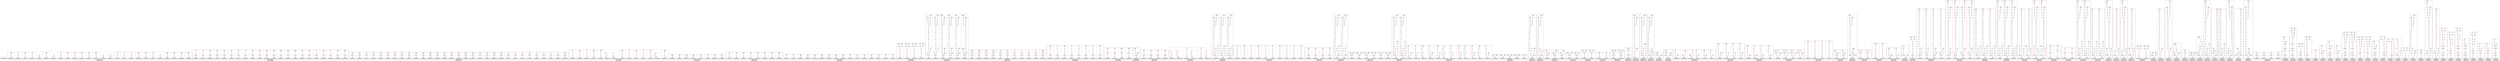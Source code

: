 strict digraph {
rankdir=BT
subgraph {
Stats [shape=plaintext]
cluster=true
label="Total loads executed: 10361602495\nTotal stores executed: 524915052"
}
subgraph {
subgraph {
{
rank=min
"0_0_290" [label="Load\n304948660"]
}
"0_0_288" [label="Phi"]
"0_0_290" -> "0_0_288"
"0_0_278" [label="Load\n30494866"]
"0_0_288" -> "0_0_278"
cluster=true
label="Dynamic executions: 304948660\nCaptured memory operations: 3.0%"
}
subgraph {
{
rank=min
"0_1_318" [label="Load\n30494866"]
}
"0_1_315" [label="Phi"]
"0_1_318" -> "0_1_315"
"0_1_278" [label="Load\n30494866"]
"0_1_315" -> "0_1_278"
cluster=true
label="Dynamic executions: 30494866\nCaptured memory operations: 0.5%"
color=red
}
subgraph {
{
rank=min
"0_2_388" [label="Load\n304948660"]
}
"0_2_386" [label="Phi"]
"0_2_388" -> "0_2_386"
"0_2_376" [label="Load\n30494866"]
"0_2_386" -> "0_2_376"
cluster=true
label="Dynamic executions: 304948660\nCaptured memory operations: 3.0%"
color=red
}
subgraph {
{
rank=min
"0_3_416" [label="Load\n30494866"]
}
"0_3_413" [label="Phi"]
"0_3_416" -> "0_3_413"
"0_3_376" [label="Load\n30494866"]
"0_3_413" -> "0_3_376"
cluster=true
label="Dynamic executions: 30494866\nCaptured memory operations: 0.5%"
color=red
}
subgraph {
"0_4_566" [label="Phi"]
{
rank=min
"0_4_567" [label="Load\n13673453"]
}
"0_4_566" -> "0_4_567"
"0_4_567" -> "0_4_566"
cluster=true
label="Dynamic executions: 13673453\nCaptured memory operations: 0.1%"
color=red
}
subgraph {
{
rank=min
"0_5_567" [label="Load\n13673453"]
}
"0_5_566" [label="Phi"]
"0_5_567" -> "0_5_566"
"0_5_563" [label="Load\n1"]
"0_5_566" -> "0_5_563"
cluster=true
label="Dynamic executions: 13673453\nCaptured memory operations: 0.1%"
color=red
}
subgraph {
"0_10_1069" [label="Phi"]
"0_10_1063" [label="Load\n107614"]
"0_10_1069" -> "0_10_1063"
{
rank=min
"0_10_1070" [label="Load\n13673453"]
}
"0_10_1070" -> "0_10_1069"
cluster=true
label="Dynamic executions: 13673453\nCaptured memory operations: 0.1%"
color=red
}
subgraph {
"0_11_1078" [label="Phi"]
"0_11_1072" [label="Load\n13673453"]
"0_11_1078" -> "0_11_1072"
{
rank=min
"0_11_1079" [label="Load\n6948554249"]
}
"0_11_1079" -> "0_11_1078"
cluster=true
label="Dynamic executions: 6948554249\nCaptured memory operations: 63.9%"
color=red
}
subgraph {
{
rank=min
"0_14_1313" [label="Load\n107614"]
}
"0_14_1312" [label="Phi"]
"0_14_1313" -> "0_14_1312"
"0_14_1307" [label="Load\n1"]
"0_14_1312" -> "0_14_1307"
cluster=true
label="Dynamic executions: 107614\nCaptured memory operations: 0.0%"
color=red
}
subgraph {
{
rank=min
"0_15_1340" [label="Load\n72271"]
}
"0_15_1312" [label="Phi"]
"0_15_1340" -> "0_15_1312"
"0_15_1307" [label="Load\n1"]
"0_15_1312" -> "0_15_1307"
cluster=true
label="Dynamic executions: 72271\nCaptured memory operations: 0.0%"
color=red
}
subgraph {
"0_18_1410" [label="Phi"]
"0_18_1407" [label="Load\n1"]
"0_18_1410" -> "0_18_1407"
{
rank=min
"0_18_1411" [label="Load\n107614"]
}
"0_18_1411" -> "0_18_1410"
cluster=true
label="Dynamic executions: 107614\nCaptured memory operations: 0.0%"
color=red
}
subgraph {
"0_19_1410" [label="Phi"]
{
rank=min
"0_19_1411" [label="Load\n107614"]
}
"0_19_1410" -> "0_19_1411"
"0_19_1411" -> "0_19_1410"
cluster=true
label="Dynamic executions: 107614\nCaptured memory operations: 0.0%"
color=red
}
subgraph {
{
rank=min
"0_21_1511" [label="Load\n20840978"]
}
"0_21_1510" [label="Phi"]
"0_21_1511" -> "0_21_1510"
"0_21_1510" -> "0_21_1511"
cluster=true
label="Dynamic executions: 20840978\nCaptured memory operations: 0.1%"
color=red
}
subgraph {
"0_22_1698" [label="Phi"]
"0_22_1583" [label="Load\n107614"]
"0_22_1698" -> "0_22_1583"
{
rank=min
"0_22_1701" [label="Load\n131071"]
}
"0_22_1701" -> "0_22_1698"
cluster=true
label="Dynamic executions: 131071\nCaptured memory operations: 0.0%"
color=red
}
subgraph {
{
rank=min
"0_23_1740" [label="Load\n1076140"]
}
"0_23_1738" [label="Phi"]
"0_23_1740" -> "0_23_1738"
"0_23_1727" [label="Load\n107614"]
"0_23_1738" -> "0_23_1727"
cluster=true
label="Dynamic executions: 1076140\nCaptured memory operations: 0.0%"
color=red
}
subgraph {
{
rank=min
"0_24_1768" [label="Load\n107614"]
}
"0_24_1765" [label="Phi"]
"0_24_1768" -> "0_24_1765"
"0_24_1727" [label="Load\n107614"]
"0_24_1765" -> "0_24_1727"
cluster=true
label="Dynamic executions: 107614\nCaptured memory operations: 0.0%"
color=red
}
subgraph {
"0_25_2073" [label="Phi"]
"0_25_2062" [label="Load\n131056"]
"0_25_2073" -> "0_25_2062"
{
rank=min
"0_25_2075" [label="Load\n1310560"]
}
"0_25_2075" -> "0_25_2073"
cluster=true
label="Dynamic executions: 1310560\nCaptured memory operations: 0.0%"
color=red
}
subgraph {
"0_26_2100" [label="Phi"]
"0_26_2062" [label="Load\n131056"]
"0_26_2100" -> "0_26_2062"
{
rank=min
"0_26_2103" [label="Load\n131056"]
}
"0_26_2103" -> "0_26_2100"
cluster=true
label="Dynamic executions: 131056\nCaptured memory operations: 0.0%"
color=red
}
subgraph {
{
rank=min
"0_27_2130" [label="Load\n131056"]
}
"0_27_2059" [label="Phi"]
"0_27_2130" -> "0_27_2059"
"0_27_2054" [label="Load\n13"]
"0_27_2059" -> "0_27_2054"
cluster=true
label="Dynamic executions: 131056\nCaptured memory operations: 0.0%"
color=red
}
subgraph {
{
rank=min
"0_30_2231" [label="Load\n16075997"]
}
"0_30_2230" [label="Phi"]
"0_30_2231" -> "0_30_2230"
"0_30_2230" -> "0_30_2231"
cluster=true
label="Dynamic executions: 16075997\nCaptured memory operations: 0.1%"
color=red
}
subgraph {
{
rank=min
"0_31_2375" [label="Load\n19559459"]
}
"0_31_2374" [label="Phi"]
"0_31_2375" -> "0_31_2374"
"0_31_2344" [label="Load\n471845"]
"0_31_2374" -> "0_31_2344"
cluster=true
label="Dynamic executions: 19559459\nCaptured memory operations: 0.1%"
color=red
}
subgraph {
"0_32_2499" [label="Phi"]
{
rank=min
"0_32_2500" [label="Load\n9767104"]
}
"0_32_2499" -> "0_32_2500"
"0_32_2500" -> "0_32_2499"
cluster=true
label="Dynamic executions: 9767104\nCaptured memory operations: 0.0%"
color=red
}
subgraph {
{
rank=min
"0_33_2764" [label="Load\n16777200"]
}
"0_33_2733" [label="Phi"]
"0_33_2764" -> "0_33_2733"
"0_33_2728" [label="Load\n20"]
"0_33_2733" -> "0_33_2728"
cluster=true
label="Dynamic executions: 16777200\nCaptured memory operations: 0.1%"
color=red
}
subgraph {
"0_38_3261" [label="Phi"]
"0_38_3467" [label="Load\n105630"]
"0_38_3261" -> "0_38_3467"
{
rank=min
"0_38_3262" [label="Load\n105630"]
}
"0_38_3262" -> "0_38_3261"
cluster=true
label="Dynamic executions: 105630\nCaptured memory operations: 0.0%"
color=red
}
subgraph {
{
rank=min
"0_39_3262" [label="Load\n105630"]
}
"0_39_3261" [label="Phi"]
"0_39_3262" -> "0_39_3261"
"0_39_3210" [label="Load\n1"]
"0_39_3261" -> "0_39_3210"
cluster=true
label="Dynamic executions: 105630\nCaptured memory operations: 0.0%"
color=red
}
subgraph {
{
rank=min
"0_40_3291" [label="Load\n13648443"]
}
"0_40_3290" [label="Phi"]
"0_40_3291" -> "0_40_3290"
"0_40_3283" [label="Load\n105630"]
"0_40_3290" -> "0_40_3283"
cluster=true
label="Dynamic executions: 13648443\nCaptured memory operations: 0.1%"
color=red
}
cluster=true
label="Static occurrences: 41\nDynamic executions: 7760624734\nCaptured memory operations: 72.7%"
}
subgraph {
subgraph {
"1_0_299" [label="GetElementPtr"]
"1_0_288" [label="Phi"]
"1_0_299" -> "1_0_288"
{
rank=min
"1_0_300" [label="Load\n304948660"]
}
"1_0_300" -> "1_0_299"
"1_0_278" [label="Load\n30494866"]
"1_0_288" -> "1_0_278"
cluster=true
label="Dynamic executions: 304948660\nCaptured memory operations: 3.0%"
color=red
}
subgraph {
{
rank=min
"1_1_398" [label="Load\n304948660"]
}
"1_1_397" [label="GetElementPtr"]
"1_1_398" -> "1_1_397"
"1_1_386" [label="Phi"]
"1_1_397" -> "1_1_386"
"1_1_376" [label="Load\n30494866"]
"1_1_386" -> "1_1_376"
cluster=true
label="Dynamic executions: 304948660\nCaptured memory operations: 3.0%"
color=red
}
subgraph {
{
rank=min
"1_4_1315" [label="Load\n107614"]
}
"1_4_1314" [label="GetElementPtr"]
"1_4_1315" -> "1_4_1314"
"1_4_1312" [label="Phi"]
"1_4_1307" [label="Load\n1"]
"1_4_1312" -> "1_4_1307"
"1_4_1314" -> "1_4_1312"
cluster=true
label="Dynamic executions: 107614\nCaptured memory operations: 0.0%"
color=red
}
subgraph {
"1_5_1318" [label="Phi"]
"1_5_1313" [label="Load\n107614"]
"1_5_1318" -> "1_5_1313"
"1_5_1319" [label="GetElementPtr"]
"1_5_1319" -> "1_5_1318"
{
rank=min
"1_5_1320" [label="Load\n13673453"]
}
"1_5_1320" -> "1_5_1319"
cluster=true
label="Dynamic executions: 13673453\nCaptured memory operations: 0.1%"
color=red
}
subgraph {
"1_10_1410" [label="Phi"]
"1_10_1407" [label="Load\n1"]
"1_10_1410" -> "1_10_1407"
{
rank=min
"1_10_1413" [label="Load\n107614"]
}
"1_10_1412" [label="GetElementPtr"]
"1_10_1413" -> "1_10_1412"
"1_10_1412" -> "1_10_1410"
cluster=true
label="Dynamic executions: 107614\nCaptured memory operations: 0.0%"
color=red
}
subgraph {
{
rank=min
"1_11_1413" [label="Load\n107614"]
}
"1_11_1412" [label="GetElementPtr"]
"1_11_1413" -> "1_11_1412"
"1_11_1410" [label="Phi"]
"1_11_1412" -> "1_11_1410"
"1_11_1411" [label="Load\n107614"]
"1_11_1410" -> "1_11_1411"
cluster=true
label="Dynamic executions: 107614\nCaptured memory operations: 0.0%"
color=red
}
subgraph {
"1_16_1496" [label="GetElementPtr"]
"1_16_1495" [label="Phi"]
"1_16_1496" -> "1_16_1495"
{
rank=min
"1_16_1497" [label="Load\n81832002"]
}
"1_16_1497" -> "1_16_1496"
"1_16_1511" [label="Load\n20840978"]
"1_16_1495" -> "1_16_1511"
cluster=true
label="Dynamic executions: 81832002\nCaptured memory operations: 0.9%"
color=red
}
subgraph {
"1_17_1496" [label="GetElementPtr"]
"1_17_1495" [label="Phi"]
"1_17_1496" -> "1_17_1495"
{
rank=min
"1_17_1497" [label="Load\n81832002"]
}
"1_17_1497" -> "1_17_1496"
"1_17_1464" [label="Load\n60991028"]
"1_17_1495" -> "1_17_1464"
cluster=true
label="Dynamic executions: 81832002\nCaptured memory operations: 1.3%"
color=red
}
subgraph {
{
rank=min
"1_18_1501" [label="Load\n81832002"]
}
"1_18_1500" [label="GetElementPtr"]
"1_18_1501" -> "1_18_1500"
"1_18_1495" [label="Phi"]
"1_18_1511" [label="Load\n20840978"]
"1_18_1495" -> "1_18_1511"
"1_18_1500" -> "1_18_1495"
cluster=true
label="Dynamic executions: 81832002\nCaptured memory operations: 0.9%"
color=red
}
subgraph {
{
rank=min
"1_19_1501" [label="Load\n81832002"]
}
"1_19_1500" [label="GetElementPtr"]
"1_19_1501" -> "1_19_1500"
"1_19_1495" [label="Phi"]
"1_19_1500" -> "1_19_1495"
"1_19_1464" [label="Load\n60991028"]
"1_19_1495" -> "1_19_1464"
cluster=true
label="Dynamic executions: 81832002\nCaptured memory operations: 1.3%"
color=red
}
subgraph {
{
rank=min
"1_20_1506" [label="Load\n20949882"]
}
"1_20_1505" [label="GetElementPtr"]
"1_20_1506" -> "1_20_1505"
"1_20_1495" [label="Phi"]
"1_20_1511" [label="Load\n20840978"]
"1_20_1495" -> "1_20_1511"
"1_20_1505" -> "1_20_1495"
cluster=true
label="Dynamic executions: 20949882\nCaptured memory operations: 0.3%"
color=red
}
subgraph {
{
rank=min
"1_21_1506" [label="Load\n20949882"]
}
"1_21_1505" [label="GetElementPtr"]
"1_21_1506" -> "1_21_1505"
"1_21_1495" [label="Phi"]
"1_21_1505" -> "1_21_1495"
"1_21_1464" [label="Load\n60991028"]
"1_21_1495" -> "1_21_1464"
cluster=true
label="Dynamic executions: 20949882\nCaptured memory operations: 0.7%"
color=red
}
subgraph {
"1_23_1698" [label="Phi"]
"1_23_1583" [label="Load\n107614"]
"1_23_1698" -> "1_23_1583"
"1_23_1704" [label="GetElementPtr"]
"1_23_1704" -> "1_23_1698"
{
rank=min
"1_23_1705" [label="Load\n131071"]
}
"1_23_1705" -> "1_23_1704"
cluster=true
label="Dynamic executions: 131071\nCaptured memory operations: 0.0%"
color=red
}
subgraph {
"1_24_1749" [label="GetElementPtr"]
"1_24_1738" [label="Phi"]
"1_24_1749" -> "1_24_1738"
{
rank=min
"1_24_1750" [label="Load\n1076140"]
}
"1_24_1750" -> "1_24_1749"
"1_24_1727" [label="Load\n107614"]
"1_24_1738" -> "1_24_1727"
cluster=true
label="Dynamic executions: 1076140\nCaptured memory operations: 0.0%"
color=red
}
subgraph {
"1_25_2061" [label="GetElementPtr"]
"1_25_2059" [label="Phi"]
"1_25_2061" -> "1_25_2059"
"1_25_2054" [label="Load\n13"]
"1_25_2059" -> "1_25_2054"
{
rank=min
"1_25_2062" [label="Load\n131056"]
}
"1_25_2062" -> "1_25_2061"
cluster=true
label="Dynamic executions: 131056\nCaptured memory operations: 0.0%"
color=red
}
subgraph {
{
rank=min
"1_26_2064" [label="Load\n131056"]
}
"1_26_2063" [label="GetElementPtr"]
"1_26_2064" -> "1_26_2063"
"1_26_2059" [label="Phi"]
"1_26_2063" -> "1_26_2059"
"1_26_2054" [label="Load\n13"]
"1_26_2059" -> "1_26_2054"
cluster=true
label="Dynamic executions: 131056\nCaptured memory operations: 0.0%"
color=red
}
subgraph {
"1_27_2073" [label="Phi"]
"1_27_2062" [label="Load\n131056"]
"1_27_2073" -> "1_27_2062"
{
rank=min
"1_27_2085" [label="Load\n1310560"]
}
"1_27_2084" [label="GetElementPtr"]
"1_27_2085" -> "1_27_2084"
"1_27_2084" -> "1_27_2073"
cluster=true
label="Dynamic executions: 1310560\nCaptured memory operations: 0.0%"
color=red
}
subgraph {
{
rank=min
"1_28_2329" [label="Load\n13673453"]
}
"1_28_2328" [label="GetElementPtr"]
"1_28_2329" -> "1_28_2328"
"1_28_2310" [label="Phi"]
"1_28_2308" [label="Load\n471845"]
"1_28_2310" -> "1_28_2308"
"1_28_2328" -> "1_28_2310"
cluster=true
label="Dynamic executions: 13673453\nCaptured memory operations: 0.1%"
color=red
}
subgraph {
"1_29_2374" [label="Phi"]
"1_29_2344" [label="Load\n471845"]
"1_29_2374" -> "1_29_2344"
{
rank=min
"1_29_2379" [label="Load\n19559459"]
}
"1_29_2378" [label="GetElementPtr"]
"1_29_2379" -> "1_29_2378"
"1_29_2378" -> "1_29_2374"
cluster=true
label="Dynamic executions: 19559459\nCaptured memory operations: 0.1%"
color=red
}
subgraph {
{
rank=min
"1_30_2408" [label="Load\n19559459"]
}
"1_30_2407" [label="GetElementPtr"]
"1_30_2408" -> "1_30_2407"
"1_30_2406" [label="Phi"]
"1_30_2407" -> "1_30_2406"
"1_30_2344" [label="Load\n471845"]
"1_30_2406" -> "1_30_2344"
cluster=true
label="Dynamic executions: 19559459\nCaptured memory operations: 0.1%"
color=red
}
subgraph {
{
rank=min
"1_31_2736" [label="Load\n16777200"]
}
"1_31_2735" [label="GetElementPtr"]
"1_31_2736" -> "1_31_2735"
"1_31_2733" [label="Phi"]
"1_31_2735" -> "1_31_2733"
"1_31_2728" [label="Load\n20"]
"1_31_2733" -> "1_31_2728"
cluster=true
label="Dynamic executions: 16777200\nCaptured memory operations: 0.1%"
color=red
}
subgraph {
"1_32_2742" [label="GetElementPtr"]
"1_32_2733" [label="Phi"]
"1_32_2742" -> "1_32_2733"
"1_32_2728" [label="Load\n20"]
"1_32_2733" -> "1_32_2728"
{
rank=min
"1_32_2743" [label="Load\n16777200"]
}
"1_32_2743" -> "1_32_2742"
cluster=true
label="Dynamic executions: 16777200\nCaptured memory operations: 0.1%"
color=red
}
cluster=true
label="Static occurrences: 33\nDynamic executions: 1082248061\nCaptured memory operations: 13.3%"
}
subgraph {
subgraph {
{
rank=min
"2_10_271" [label="Load\n30494867"]
}
"2_10_270" [label="GetElementPtr"]
"2_10_271" -> "2_10_270"
"2_10_269" [label="Load\n30494867"]
"2_10_270" -> "2_10_269"
cluster=true
label="Dynamic executions: 30494867\nCaptured memory operations: 0.5%"
color=red
}
subgraph {
"2_15_641" [label="GetElementPtr"]
"2_15_624" [label="Load\n1"]
"2_15_641" -> "2_15_624"
{
rank=min
"2_15_657" [label="Load\n26903"]
}
"2_15_657" -> "2_15_641"
cluster=true
label="Dynamic executions: 26903\nCaptured memory operations: 0.0%"
color=red
}
subgraph {
"2_16_642" [label="GetElementPtr"]
"2_16_624" [label="Load\n1"]
"2_16_642" -> "2_16_624"
{
rank=min
"2_16_658" [label="Load\n26903"]
}
"2_16_658" -> "2_16_642"
cluster=true
label="Dynamic executions: 26903\nCaptured memory operations: 0.0%"
color=red
}
subgraph {
"2_17_643" [label="GetElementPtr"]
"2_17_624" [label="Load\n1"]
"2_17_643" -> "2_17_624"
{
rank=min
"2_17_661" [label="Load\n26903"]
}
"2_17_661" -> "2_17_643"
cluster=true
label="Dynamic executions: 26903\nCaptured memory operations: 0.0%"
color=red
}
subgraph {
"2_18_644" [label="GetElementPtr"]
"2_18_624" [label="Load\n1"]
"2_18_644" -> "2_18_624"
{
rank=min
"2_18_662" [label="Load\n26903"]
}
"2_18_662" -> "2_18_644"
cluster=true
label="Dynamic executions: 26903\nCaptured memory operations: 0.0%"
color=red
}
subgraph {
{
rank=min
"2_40_1063" [label="Load\n107614"]
}
"2_40_1062" [label="GetElementPtr"]
"2_40_1063" -> "2_40_1062"
"2_40_1061" [label="Load\n107614"]
"2_40_1062" -> "2_40_1061"
cluster=true
label="Dynamic executions: 107614\nCaptured memory operations: 0.0%"
color=red
}
subgraph {
{
rank=min
"2_41_1103" [label="Load\n100"]
}
"2_41_1102" [label="GetElementPtr"]
"2_41_1103" -> "2_41_1102"
"2_41_1101" [label="Load\n100"]
"2_41_1102" -> "2_41_1101"
cluster=true
label="Dynamic executions: 100\nCaptured memory operations: 0.0%"
color=red
}
subgraph {
{
rank=min
"2_42_1112" [label="Load\n100"]
}
"2_42_1111" [label="GetElementPtr"]
"2_42_1112" -> "2_42_1111"
"2_42_1106" [label="Load\n100"]
"2_42_1111" -> "2_42_1106"
cluster=true
label="Dynamic executions: 100\nCaptured memory operations: 0.0%"
color=red
}
subgraph {
"2_43_1115" [label="GetElementPtr"]
"2_43_1106" [label="Load\n100"]
"2_43_1115" -> "2_43_1106"
{
rank=min
"2_43_1116" [label="Load\n100"]
}
"2_43_1116" -> "2_43_1115"
cluster=true
label="Dynamic executions: 100\nCaptured memory operations: 0.0%"
color=red
}
subgraph {
"2_53_1327" [label="GetElementPtr"]
"2_53_1320" [label="Load\n13673453"]
"2_53_1327" -> "2_53_1320"
{
rank=min
"2_53_1328" [label="Load\n13673453"]
}
"2_53_1328" -> "2_53_1327"
cluster=true
label="Dynamic executions: 13673453\nCaptured memory operations: 0.2%"
color=red
}
subgraph {
{
rank=min
"2_58_1515" [label="Load\n20840974"]
}
"2_58_1514" [label="GetElementPtr"]
"2_58_1515" -> "2_58_1514"
"2_58_1511" [label="Load\n20840978"]
"2_58_1514" -> "2_58_1511"
cluster=true
label="Dynamic executions: 20840974\nCaptured memory operations: 0.3%"
color=red
}
subgraph {
"2_60_1860" [label="GetElementPtr"]
"2_60_1857" [label="Load\n53164"]
"2_60_1860" -> "2_60_1857"
{
rank=min
"2_60_1861" [label="Load\n53163"]
}
"2_60_1861" -> "2_60_1860"
cluster=true
label="Dynamic executions: 53163\nCaptured memory operations: 0.0%"
color=red
}
subgraph {
"2_61_2134" [label="GetElementPtr"]
"2_61_2130" [label="Load\n131056"]
"2_61_2134" -> "2_61_2130"
{
rank=min
"2_61_2135" [label="Load\n131043"]
}
"2_61_2135" -> "2_61_2134"
cluster=true
label="Dynamic executions: 131043\nCaptured memory operations: 0.0%"
color=red
}
subgraph {
"2_63_2214" [label="GetElementPtr"]
"2_63_2211" [label="Load\n23740409"]
"2_63_2214" -> "2_63_2211"
{
rank=min
"2_63_2215" [label="Load\n23740409"]
}
"2_63_2215" -> "2_63_2214"
cluster=true
label="Dynamic executions: 23740409\nCaptured memory operations: 0.4%"
color=red
}
subgraph {
{
rank=min
"2_64_2218" [label="Load\n23740409"]
}
"2_64_2217" [label="GetElementPtr"]
"2_64_2218" -> "2_64_2217"
"2_64_2211" [label="Load\n23740409"]
"2_64_2217" -> "2_64_2211"
cluster=true
label="Dynamic executions: 23740409\nCaptured memory operations: 0.4%"
color=red
}
subgraph {
{
rank=min
"2_65_2223" [label="Load\n11968229"]
}
"2_65_2222" [label="GetElementPtr"]
"2_65_2223" -> "2_65_2222"
"2_65_2211" [label="Load\n23740409"]
"2_65_2222" -> "2_65_2211"
cluster=true
label="Dynamic executions: 11968229\nCaptured memory operations: 0.3%"
color=red
}
subgraph {
"2_66_2234" [label="GetElementPtr"]
"2_66_2231" [label="Load\n16075997"]
"2_66_2234" -> "2_66_2231"
{
rank=min
"2_66_2235" [label="Load\n16075990"]
}
"2_66_2235" -> "2_66_2234"
cluster=true
label="Dynamic executions: 16075990\nCaptured memory operations: 0.2%"
color=red
}
subgraph {
"2_67_2238" [label="GetElementPtr"]
"2_67_2231" [label="Load\n16075997"]
"2_67_2238" -> "2_67_2231"
{
rank=min
"2_67_2239" [label="Load\n16075990"]
}
"2_67_2239" -> "2_67_2238"
cluster=true
label="Dynamic executions: 16075990\nCaptured memory operations: 0.2%"
color=red
}
subgraph {
{
rank=min
"2_68_2242" [label="Load\n16075990"]
}
"2_68_2241" [label="GetElementPtr"]
"2_68_2242" -> "2_68_2241"
"2_68_2231" [label="Load\n16075997"]
"2_68_2241" -> "2_68_2231"
cluster=true
label="Dynamic executions: 16075990\nCaptured memory operations: 0.2%"
color=red
}
subgraph {
{
rank=min
"2_71_2484" [label="Load\n6918996"]
}
"2_71_2483" [label="GetElementPtr"]
"2_71_2484" -> "2_71_2483"
"2_71_2480" [label="Load\n6918996"]
"2_71_2483" -> "2_71_2480"
cluster=true
label="Dynamic executions: 6918996\nCaptured memory operations: 0.1%"
color=red
}
subgraph {
"2_72_2486" [label="GetElementPtr"]
"2_72_2480" [label="Load\n6918996"]
"2_72_2486" -> "2_72_2480"
{
rank=min
"2_72_2487" [label="Load\n6918996"]
}
"2_72_2487" -> "2_72_2486"
cluster=true
label="Dynamic executions: 6918996\nCaptured memory operations: 0.1%"
color=red
}
subgraph {
"2_73_2491" [label="GetElementPtr"]
"2_73_2480" [label="Load\n6918996"]
"2_73_2491" -> "2_73_2480"
{
rank=min
"2_73_2492" [label="Load\n6918996"]
}
"2_73_2492" -> "2_73_2491"
cluster=true
label="Dynamic executions: 6918996\nCaptured memory operations: 0.1%"
color=red
}
subgraph {
"2_74_2503" [label="GetElementPtr"]
"2_74_2500" [label="Load\n9767104"]
"2_74_2503" -> "2_74_2500"
{
rank=min
"2_74_2504" [label="Load\n9767097"]
}
"2_74_2504" -> "2_74_2503"
cluster=true
label="Dynamic executions: 9767097\nCaptured memory operations: 0.1%"
color=red
}
subgraph {
{
rank=min
"2_75_2508" [label="Load\n9767097"]
}
"2_75_2507" [label="GetElementPtr"]
"2_75_2508" -> "2_75_2507"
"2_75_2500" [label="Load\n9767104"]
"2_75_2507" -> "2_75_2500"
cluster=true
label="Dynamic executions: 9767097\nCaptured memory operations: 0.1%"
color=red
}
subgraph {
{
rank=min
"2_76_2511" [label="Load\n9767097"]
}
"2_76_2510" [label="GetElementPtr"]
"2_76_2511" -> "2_76_2510"
"2_76_2500" [label="Load\n9767104"]
"2_76_2510" -> "2_76_2500"
cluster=true
label="Dynamic executions: 9767097\nCaptured memory operations: 0.1%"
color=red
}
subgraph {
"2_77_2541" [label="GetElementPtr"]
"2_77_2538" [label="Load\n6754459"]
"2_77_2541" -> "2_77_2538"
{
rank=min
"2_77_2542" [label="Load\n6754458"]
}
"2_77_2542" -> "2_77_2541"
cluster=true
label="Dynamic executions: 6754458\nCaptured memory operations: 0.1%"
color=red
}
subgraph {
{
rank=min
"2_78_2769" [label="Load\n16777180"]
}
"2_78_2768" [label="GetElementPtr"]
"2_78_2769" -> "2_78_2768"
"2_78_2764" [label="Load\n16777200"]
"2_78_2768" -> "2_78_2764"
cluster=true
label="Dynamic executions: 16777180\nCaptured memory operations: 0.3%"
color=red
}
subgraph {
"2_88_3145" [label="GetElementPtr"]
"2_88_3144" [label="Load\n107614"]
"2_88_3145" -> "2_88_3144"
{
rank=min
"2_88_3146" [label="Load\n107614"]
}
"2_88_3146" -> "2_88_3145"
cluster=true
label="Dynamic executions: 107614\nCaptured memory operations: 0.0%"
color=red
}
subgraph {
"2_91_3272" [label="GetElementPtr"]
"2_91_3271" [label="Load\n1650"]
"2_91_3272" -> "2_91_3271"
{
rank=min
"2_91_3274" [label="Load\n1650"]
}
"2_91_3274" -> "2_91_3272"
cluster=true
label="Dynamic executions: 1650\nCaptured memory operations: 0.0%"
color=red
}
subgraph {
"2_92_3288" [label="GetElementPtr"]
"2_92_3262" [label="Load\n105630"]
"2_92_3288" -> "2_92_3262"
{
rank=min
"2_92_3309" [label="Load\n105629"]
}
"2_92_3309" -> "2_92_3288"
cluster=true
label="Dynamic executions: 105629\nCaptured memory operations: 0.0%"
color=red
}
subgraph {
"2_93_3438" [label="GetElementPtr"]
"2_93_3437" [label="Load\n1650"]
"2_93_3438" -> "2_93_3437"
{
rank=min
"2_93_3440" [label="Load\n1650"]
}
"2_93_3440" -> "2_93_3438"
cluster=true
label="Dynamic executions: 1650\nCaptured memory operations: 0.0%"
color=red
}
cluster=true
label="Static occurrences: 96\nDynamic executions: 246892529\nCaptured memory operations: 5.5%"
}
subgraph {
subgraph {
"3_2_1495" [label="Phi"]
"3_2_1464" [label="Load\n60991028"]
"3_2_1495" -> "3_2_1464"
{
rank=min
"3_2_1511" [label="Load\n20840978"]
}
"3_2_1510" [label="Phi"]
"3_2_1511" -> "3_2_1510"
"3_2_1510" -> "3_2_1495"
cluster=true
label="Dynamic executions: 20840978\nCaptured memory operations: 0.7%"
color=red
}
subgraph {
{
rank=min
"3_3_1511" [label="Load\n20840978"]
}
"3_3_1510" [label="Phi"]
"3_3_1511" -> "3_3_1510"
"3_3_1495" [label="Phi"]
"3_3_1495" -> "3_3_1511"
"3_3_1510" -> "3_3_1495"
cluster=true
label="Dynamic executions: 20840978\nCaptured memory operations: 0.1%"
color=red
}
subgraph {
"3_4_2164" [label="Phi"]
"3_4_2155" [label="Load\n103274"]
"3_4_2164" -> "3_4_2155"
{
rank=min
"3_4_2130" [label="Load\n131056"]
}
"3_4_2059" [label="Phi"]
"3_4_2130" -> "3_4_2059"
"3_4_2059" -> "3_4_2164"
cluster=true
label="Dynamic executions: 131056\nCaptured memory operations: 0.0%"
color=red
}
subgraph {
{
rank=min
"3_5_2155" [label="Load\n103274"]
}
"3_5_2149" [label="Phi"]
"3_5_2155" -> "3_5_2149"
"3_5_2143" [label="Phi"]
"3_5_2149" -> "3_5_2143"
"3_5_2145" [label="Load\n0"]
"3_5_2143" -> "3_5_2145"
cluster=true
label="Dynamic executions: 103274\nCaptured memory operations: 0.0%"
color=red
}
subgraph {
{
rank=min
"3_6_2155" [label="Load\n103274"]
}
"3_6_2149" [label="Phi"]
"3_6_2155" -> "3_6_2149"
"3_6_2143" [label="Phi"]
"3_6_2149" -> "3_6_2143"
"3_6_2130" [label="Load\n131056"]
"3_6_2143" -> "3_6_2130"
cluster=true
label="Dynamic executions: 103274\nCaptured memory operations: 0.0%"
color=red
}
subgraph {
"3_7_2059" [label="Phi"]
"3_7_2054" [label="Load\n13"]
"3_7_2059" -> "3_7_2054"
{
rank=min
"3_7_2155" [label="Load\n103274"]
}
"3_7_2149" [label="Phi"]
"3_7_2155" -> "3_7_2149"
"3_7_2149" -> "3_7_2059"
cluster=true
label="Dynamic executions: 103274\nCaptured memory operations: 0.0%"
color=red
}
subgraph {
"3_8_2230" [label="Phi"]
"3_8_2226" [label="Phi"]
"3_8_2230" -> "3_8_2226"
{
rank=min
"3_8_2231" [label="Load\n16075997"]
}
"3_8_2231" -> "3_8_2230"
"3_8_2211" [label="Load\n23740409"]
"3_8_2226" -> "3_8_2211"
cluster=true
label="Dynamic executions: 16075997\nCaptured memory operations: 0.3%"
color=red
}
subgraph {
"3_9_2230" [label="Phi"]
"3_9_2226" [label="Phi"]
"3_9_2230" -> "3_9_2226"
{
rank=min
"3_9_2231" [label="Load\n16075997"]
}
"3_9_2231" -> "3_9_2230"
"3_9_2226" -> "3_9_2231"
cluster=true
label="Dynamic executions: 16075997\nCaptured memory operations: 0.1%"
color=red
}
subgraph {
"3_10_2499" [label="Phi"]
"3_10_2495" [label="Phi"]
"3_10_2499" -> "3_10_2495"
{
rank=min
"3_10_2500" [label="Load\n9767104"]
}
"3_10_2495" -> "3_10_2500"
"3_10_2500" -> "3_10_2499"
cluster=true
label="Dynamic executions: 9767104\nCaptured memory operations: 0.0%"
color=red
}
subgraph {
"3_11_2499" [label="Phi"]
"3_11_2495" [label="Phi"]
"3_11_2499" -> "3_11_2495"
{
rank=min
"3_11_2500" [label="Load\n9767104"]
}
"3_11_2500" -> "3_11_2499"
"3_11_2480" [label="Load\n6918996"]
"3_11_2495" -> "3_11_2480"
cluster=true
label="Dynamic executions: 9767104\nCaptured memory operations: 0.1%"
color=red
}
subgraph {
"3_12_2798" [label="Phi"]
"3_12_2789" [label="Load\n13201664"]
"3_12_2798" -> "3_12_2789"
"3_12_2733" [label="Phi"]
"3_12_2733" -> "3_12_2798"
{
rank=min
"3_12_2764" [label="Load\n16777200"]
}
"3_12_2764" -> "3_12_2733"
cluster=true
label="Dynamic executions: 16777200\nCaptured memory operations: 0.2%"
color=red
}
subgraph {
"3_13_2777" [label="Phi"]
"3_13_2779" [label="Load\n0"]
"3_13_2777" -> "3_13_2779"
"3_13_2783" [label="Phi"]
"3_13_2783" -> "3_13_2777"
{
rank=min
"3_13_2789" [label="Load\n13201664"]
}
"3_13_2789" -> "3_13_2783"
cluster=true
label="Dynamic executions: 13201664\nCaptured memory operations: 0.1%"
color=red
}
subgraph {
"3_14_2783" [label="Phi"]
"3_14_2777" [label="Phi"]
"3_14_2783" -> "3_14_2777"
"3_14_2764" [label="Load\n16777200"]
"3_14_2777" -> "3_14_2764"
{
rank=min
"3_14_2789" [label="Load\n13201664"]
}
"3_14_2789" -> "3_14_2783"
cluster=true
label="Dynamic executions: 13201664\nCaptured memory operations: 0.2%"
color=red
}
subgraph {
"3_15_2783" [label="Phi"]
"3_15_2733" [label="Phi"]
"3_15_2783" -> "3_15_2733"
"3_15_2728" [label="Load\n20"]
"3_15_2733" -> "3_15_2728"
{
rank=min
"3_15_2789" [label="Load\n13201664"]
}
"3_15_2789" -> "3_15_2783"
cluster=true
label="Dynamic executions: 13201664\nCaptured memory operations: 0.1%"
color=red
}
cluster=true
label="Static occurrences: 16\nDynamic executions: 150191228\nCaptured memory operations: 3.0%"
}
subgraph {
subgraph {
{
rank=min
"4_14_1323" [label="Load\n13673453"]
}
"4_14_1320" [label="Load\n13673453"]
"4_14_1323" -> "4_14_1320"
cluster=true
label="Dynamic executions: 13673453\nCaptured memory operations: 0.2%"
color=red
}
subgraph {
{
rank=min
"4_16_1464" [label="Load\n60991028"]
}
"4_16_1461" [label="Load\n61097346"]
"4_16_1464" -> "4_16_1461"
cluster=true
label="Dynamic executions: 60991028\nCaptured memory operations: 1.1%"
color=red
}
subgraph {
{
rank=min
"4_19_1870" [label="Load\n54450"]
}
"4_19_1853" [label="Load\n107614"]
"4_19_1870" -> "4_19_1853"
cluster=true
label="Dynamic executions: 54450\nCaptured memory operations: 0.0%"
color=red
}
subgraph {
{
rank=min
"4_20_2157" [label="Load\n27782"]
}
"4_20_2151" [label="Load\n131056"]
"4_20_2157" -> "4_20_2151"
cluster=true
label="Dynamic executions: 27782\nCaptured memory operations: 0.0%"
color=red
}
subgraph {
{
rank=min
"4_21_2211" [label="Load\n23740409"]
}
"4_21_2208" [label="Load\n30494865"]
"4_21_2211" -> "4_21_2208"
cluster=true
label="Dynamic executions: 23740409\nCaptured memory operations: 0.4%"
color=red
}
subgraph {
{
rank=min
"4_25_2480" [label="Load\n6918996"]
}
"4_25_2477" [label="Load\n13673452"]
"4_25_2480" -> "4_25_2477"
cluster=true
label="Dynamic executions: 6918996\nCaptured memory operations: 0.1%"
color=red
}
subgraph {
{
rank=min
"4_26_2551" [label="Load\n6918994"]
}
"4_26_2534" [label="Load\n13673453"]
"4_26_2551" -> "4_26_2534"
cluster=true
label="Dynamic executions: 6918994\nCaptured memory operations: 0.1%"
color=red
}
subgraph {
{
rank=min
"4_27_2791" [label="Load\n3575536"]
}
"4_27_2785" [label="Load\n16777200"]
"4_27_2791" -> "4_27_2785"
cluster=true
label="Dynamic executions: 3575536\nCaptured memory operations: 0.1%"
color=red
}
cluster=true
label="Static occurrences: 39\nDynamic executions: 115900650\nCaptured memory operations: 2.8%"
}
subgraph {
subgraph {
"5_0_375" [label="Phi"]
"5_0_373" [label="Load\n30452133"]
"5_0_375" -> "5_0_373"
{
rank=min
"5_0_473" [label="Store\n30494866"]
}
"5_0_473" -> "5_0_375"
cluster=true
label="Dynamic executions: 30494866\nCaptured memory operations: 0.5%"
color=red
}
subgraph {
{
rank=min
"5_1_474" [label="Store\n30494866"]
}
"5_1_471" [label="Phi"]
"5_1_474" -> "5_1_471"
"5_1_469" [label="Load\n30429985"]
"5_1_471" -> "5_1_469"
cluster=true
label="Dynamic executions: 30494866\nCaptured memory operations: 0.5%"
color=red
}
subgraph {
{
rank=min
"5_2_521" [label="Store\n13673453"]
}
"5_2_375" [label="Phi"]
"5_2_521" -> "5_2_375"
"5_2_373" [label="Load\n30452133"]
"5_2_375" -> "5_2_373"
cluster=true
label="Dynamic executions: 13673453\nCaptured memory operations: 0.4%"
color=red
}
subgraph {
"5_3_471" [label="Phi"]
"5_3_469" [label="Load\n30429985"]
"5_3_471" -> "5_3_469"
{
rank=min
"5_3_522" [label="Store\n13673453"]
}
"5_3_522" -> "5_3_471"
cluster=true
label="Dynamic executions: 13673453\nCaptured memory operations: 0.4%"
color=red
}
subgraph {
{
rank=min
"5_4_1885" [label="Store\n107614"]
}
"5_4_1884" [label="Phi"]
"5_4_1885" -> "5_4_1884"
"5_4_1872" [label="Load\n54450"]
"5_4_1884" -> "5_4_1872"
cluster=true
label="Dynamic executions: 107614\nCaptured memory operations: 0.0%"
color=red
}
subgraph {
"5_6_2558" [label="Phi"]
"5_6_2553" [label="Load\n6918994"]
"5_6_2558" -> "5_6_2553"
{
rank=min
"5_6_2559" [label="Store\n13673453"]
}
"5_6_2559" -> "5_6_2558"
cluster=true
label="Dynamic executions: 13673453\nCaptured memory operations: 0.1%"
color=red
}
subgraph {
"5_8_3279" [label="Phi"]
"5_8_3274" [label="Load\n1650"]
"5_8_3279" -> "5_8_3274"
{
rank=min
"5_8_3280" [label="Store\n105630"]
}
"5_8_3280" -> "5_8_3279"
cluster=true
label="Dynamic executions: 105630\nCaptured memory operations: 0.0%"
color=red
}
subgraph {
{
rank=min
"5_9_3446" [label="Store\n105629"]
}
"5_9_3445" [label="Phi"]
"5_9_3446" -> "5_9_3445"
"5_9_3440" [label="Load\n1650"]
"5_9_3445" -> "5_9_3440"
cluster=true
label="Dynamic executions: 105629\nCaptured memory operations: 0.0%"
color=red
}
cluster=true
label="Static occurrences: 10\nDynamic executions: 102328999\nCaptured memory operations: 2.1%"
}
subgraph {
subgraph {
{
rank=min
"6_9_1702" [label="Store\n131071"]
}
"6_9_1701" [label="Load\n131071"]
"6_9_1702" -> "6_9_1701"
cluster=true
label="Dynamic executions: 131071\nCaptured memory operations: 0.0%"
color=red
}
subgraph {
{
rank=min
"6_10_1706" [label="Store\n131071"]
}
"6_10_1705" [label="Load\n131071"]
"6_10_1706" -> "6_10_1705"
cluster=true
label="Dynamic executions: 131071\nCaptured memory operations: 0.0%"
color=red
}
subgraph {
{
rank=min
"6_11_1806" [label="Store\n107614"]
}
"6_11_1804" [label="Load\n107614"]
"6_11_1806" -> "6_11_1804"
cluster=true
label="Dynamic executions: 107614\nCaptured memory operations: 0.0%"
color=red
}
subgraph {
{
rank=min
"6_12_1812" [label="Store\n107614"]
}
"6_12_1811" [label="Load\n107614"]
"6_12_1812" -> "6_12_1811"
cluster=true
label="Dynamic executions: 107614\nCaptured memory operations: 0.0%"
color=red
}
subgraph {
{
rank=min
"6_14_1828" [label="Store\n107614"]
}
"6_14_1826" [label="Load\n107614"]
"6_14_1828" -> "6_14_1826"
cluster=true
label="Dynamic executions: 107614\nCaptured memory operations: 0.0%"
color=red
}
subgraph {
{
rank=min
"6_15_1868" [label="Store\n53164"]
}
"6_15_1867" [label="Load\n53164"]
"6_15_1868" -> "6_15_1867"
cluster=true
label="Dynamic executions: 53164\nCaptured memory operations: 0.0%"
color=red
}
subgraph {
{
rank=min
"6_16_1871" [label="Store\n54450"]
}
"6_16_1870" [label="Load\n54450"]
"6_16_1871" -> "6_16_1870"
cluster=true
label="Dynamic executions: 54450\nCaptured memory operations: 0.0%"
color=red
}
subgraph {
{
rank=min
"6_17_2262" [label="Store\n13673453"]
}
"6_17_2260" [label="Load\n13673453"]
"6_17_2262" -> "6_17_2260"
cluster=true
label="Dynamic executions: 13673453\nCaptured memory operations: 0.2%"
color=red
}
subgraph {
{
rank=min
"6_20_2284" [label="Store\n13673453"]
}
"6_20_2282" [label="Load\n13673453"]
"6_20_2284" -> "6_20_2282"
cluster=true
label="Dynamic executions: 13673453\nCaptured memory operations: 0.2%"
color=red
}
subgraph {
{
rank=min
"6_21_2334" [label="Store\n13673453"]
}
"6_21_2329" [label="Load\n13673453"]
"6_21_2334" -> "6_21_2329"
cluster=true
label="Dynamic executions: 13673453\nCaptured memory operations: 0.2%"
color=red
}
subgraph {
{
rank=min
"6_22_2376" [label="Store\n19559459"]
}
"6_22_2375" [label="Load\n19559459"]
"6_22_2376" -> "6_22_2375"
cluster=true
label="Dynamic executions: 19559459\nCaptured memory operations: 0.3%"
color=red
}
subgraph {
{
rank=min
"6_23_2380" [label="Store\n19559459"]
}
"6_23_2379" [label="Load\n19559459"]
"6_23_2380" -> "6_23_2379"
cluster=true
label="Dynamic executions: 19559459\nCaptured memory operations: 0.3%"
color=red
}
subgraph {
{
rank=min
"6_26_2549" [label="Store\n6754459"]
}
"6_26_2548" [label="Load\n6754459"]
"6_26_2549" -> "6_26_2548"
cluster=true
label="Dynamic executions: 6754459\nCaptured memory operations: 0.1%"
color=red
}
subgraph {
{
rank=min
"6_27_2552" [label="Store\n6918994"]
}
"6_27_2551" [label="Load\n6918994"]
"6_27_2552" -> "6_27_2551"
cluster=true
label="Dynamic executions: 6918994\nCaptured memory operations: 0.1%"
color=red
}
subgraph {
{
rank=min
"6_43_3275" [label="Store\n1650"]
}
"6_43_3274" [label="Load\n1650"]
"6_43_3275" -> "6_43_3274"
cluster=true
label="Dynamic executions: 1650\nCaptured memory operations: 0.0%"
color=red
}
subgraph {
{
rank=min
"6_46_3441" [label="Store\n1650"]
}
"6_46_3440" [label="Load\n1650"]
"6_46_3441" -> "6_46_3440"
cluster=true
label="Dynamic executions: 1650\nCaptured memory operations: 0.0%"
color=red
}
cluster=true
label="Static occurrences: 51\nDynamic executions: 94508663\nCaptured memory operations: 1.7%"
}
subgraph {
subgraph {
"7_0_375" [label="Phi"]
"7_0_363" [label="Add"]
"7_0_375" -> "7_0_363"
"7_0_361" [label="Sub"]
"7_0_359" [label="PtrToInt"]
"7_0_361" -> "7_0_359"
"7_0_360" [label="PtrToInt"]
"7_0_357" [label="Load\n42733"]
"7_0_360" -> "7_0_357"
"7_0_362" [label="SDiv"]
"7_0_362" -> "7_0_361"
"7_0_363" -> "7_0_362"
"7_0_361" -> "7_0_360"
"7_0_356" [label="Load\n42733"]
"7_0_359" -> "7_0_356"
{
rank=min
"7_0_473" [label="Store\n30494866"]
}
"7_0_473" -> "7_0_375"
cluster=true
label="Dynamic executions: 30494866\nCaptured memory operations: 0.2%"
color=red
}
subgraph {
"7_1_471" [label="Phi"]
"7_1_461" [label="Add"]
"7_1_471" -> "7_1_461"
"7_1_459" [label="Sub"]
"7_1_457" [label="PtrToInt"]
"7_1_459" -> "7_1_457"
"7_1_458" [label="PtrToInt"]
"7_1_455" [label="Load\n64881"]
"7_1_458" -> "7_1_455"
{
rank=min
"7_1_474" [label="Store\n30494866"]
}
"7_1_474" -> "7_1_471"
"7_1_460" [label="SDiv"]
"7_1_461" -> "7_1_460"
"7_1_454" [label="Load\n64881"]
"7_1_457" -> "7_1_454"
"7_1_459" -> "7_1_458"
"7_1_460" -> "7_1_459"
cluster=true
label="Dynamic executions: 30494866\nCaptured memory operations: 0.2%"
color=red
}
subgraph {
"7_2_375" [label="Phi"]
"7_2_363" [label="Add"]
"7_2_375" -> "7_2_363"
{
rank=min
"7_2_521" [label="Store\n13673453"]
}
"7_2_521" -> "7_2_375"
"7_2_361" [label="Sub"]
"7_2_359" [label="PtrToInt"]
"7_2_361" -> "7_2_359"
"7_2_360" [label="PtrToInt"]
"7_2_357" [label="Load\n42733"]
"7_2_360" -> "7_2_357"
"7_2_362" [label="SDiv"]
"7_2_362" -> "7_2_361"
"7_2_363" -> "7_2_362"
"7_2_361" -> "7_2_360"
"7_2_356" [label="Load\n42733"]
"7_2_359" -> "7_2_356"
cluster=true
label="Dynamic executions: 13673453\nCaptured memory operations: 0.1%"
color=red
}
subgraph {
"7_3_471" [label="Phi"]
"7_3_461" [label="Add"]
"7_3_471" -> "7_3_461"
"7_3_459" [label="Sub"]
"7_3_457" [label="PtrToInt"]
"7_3_459" -> "7_3_457"
"7_3_458" [label="PtrToInt"]
"7_3_455" [label="Load\n64881"]
"7_3_458" -> "7_3_455"
"7_3_460" [label="SDiv"]
"7_3_461" -> "7_3_460"
"7_3_454" [label="Load\n64881"]
"7_3_457" -> "7_3_454"
{
rank=min
"7_3_522" [label="Store\n13673453"]
}
"7_3_522" -> "7_3_471"
"7_3_459" -> "7_3_458"
"7_3_460" -> "7_3_459"
cluster=true
label="Dynamic executions: 13673453\nCaptured memory operations: 0.1%"
color=red
}
cluster=true
label="Static occurrences: 4\nDynamic executions: 88336638\nCaptured memory operations: 0.8%"
}
subgraph {
subgraph {
"8_0_2174" [label="Add"]
"8_0_2173" [label="Mul"]
"8_0_2174" -> "8_0_2173"
"8_0_2187" [label="LShr"]
"8_0_2186" [label="Mul"]
"8_0_2187" -> "8_0_2186"
"8_0_2196" [label="And"]
"8_0_2195" [label="Add"]
"8_0_2196" -> "8_0_2195"
"8_0_2184" [label="LShr"]
"8_0_2183" [label="Add"]
"8_0_2184" -> "8_0_2183"
"8_0_2177" [label="Mul"]
"8_0_2176" [label="Load\n30494866"]
"8_0_2177" -> "8_0_2176"
"8_0_2185" [label="Xor"]
"8_0_2185" -> "8_0_2184"
"8_0_2191" [label="Xor"]
"8_0_2190" [label="LShr"]
"8_0_2191" -> "8_0_2190"
"8_0_2172" [label="Xor"]
"8_0_2171" [label="LShr"]
"8_0_2172" -> "8_0_2171"
"8_0_2207" [label="GetElementPtr"]
"8_0_2202" [label="Load\n30494865"]
"8_0_2207" -> "8_0_2202"
"8_0_2207" -> "8_0_2196"
"8_0_2194" [label="Load\n30494866"]
"8_0_2195" -> "8_0_2194"
"8_0_2170" [label="Mul"]
"8_0_2171" -> "8_0_2170"
"8_0_2182" [label="Mul"]
"8_0_2183" -> "8_0_2182"
"8_0_2189" [label="Mul"]
"8_0_2188" [label="Xor"]
"8_0_2189" -> "8_0_2188"
"8_0_2179" [label="Xor"]
"8_0_2178" [label="LShr"]
"8_0_2179" -> "8_0_2178"
"8_0_2169" [label="Load\n30494866"]
"8_0_2170" -> "8_0_2169"
"8_0_2181" [label="Xor"]
"8_0_2181" -> "8_0_2174"
"8_0_2186" -> "8_0_2185"
"8_0_2192" [label="Mul"]
"8_0_2196" -> "8_0_2192"
"8_0_2180" [label="Mul"]
"8_0_2181" -> "8_0_2180"
"8_0_2182" -> "8_0_2181"
"8_0_2190" -> "8_0_2189"
{
rank=min
"8_0_2208" [label="Load\n30494865"]
}
"8_0_2208" -> "8_0_2207"
"8_0_2188" -> "8_0_2187"
"8_0_2180" -> "8_0_2179"
"8_0_2192" -> "8_0_2191"
"8_0_2178" -> "8_0_2177"
"8_0_2173" -> "8_0_2172"
cluster=true
label="Dynamic executions: 30494865\nCaptured memory operations: 1.4%"
color=red
}
subgraph {
"8_1_2461" [label="Mul"]
"8_1_2460" [label="Xor"]
"8_1_2461" -> "8_1_2460"
"8_1_2441" [label="Xor"]
"8_1_2440" [label="LShr"]
"8_1_2441" -> "8_1_2440"
"8_1_2476" [label="GetElementPtr"]
"8_1_2465" [label="And"]
"8_1_2476" -> "8_1_2465"
"8_1_2450" [label="Xor"]
"8_1_2443" [label="Add"]
"8_1_2450" -> "8_1_2443"
"8_1_2449" [label="Mul"]
"8_1_2450" -> "8_1_2449"
"8_1_2459" [label="LShr"]
"8_1_2460" -> "8_1_2459"
"8_1_2464" [label="Add"]
"8_1_2465" -> "8_1_2464"
"8_1_2454" [label="Xor"]
"8_1_2453" [label="LShr"]
"8_1_2454" -> "8_1_2453"
"8_1_2448" [label="Xor"]
"8_1_2447" [label="LShr"]
"8_1_2448" -> "8_1_2447"
{
rank=min
"8_1_2477" [label="Load\n13673452"]
}
"8_1_2477" -> "8_1_2476"
"8_1_2449" -> "8_1_2448"
"8_1_2463" [label="Load\n13673453"]
"8_1_2464" -> "8_1_2463"
"8_1_2456" [label="LShr"]
"8_1_2455" [label="Mul"]
"8_1_2456" -> "8_1_2455"
"8_1_2457" [label="Xor"]
"8_1_2457" -> "8_1_2456"
"8_1_2451" [label="Mul"]
"8_1_2451" -> "8_1_2450"
"8_1_2452" [label="Add"]
"8_1_2453" -> "8_1_2452"
"8_1_2446" [label="Mul"]
"8_1_2445" [label="Load\n13673453"]
"8_1_2446" -> "8_1_2445"
"8_1_2452" -> "8_1_2451"
"8_1_2442" [label="Mul"]
"8_1_2443" -> "8_1_2442"
"8_1_2455" -> "8_1_2454"
"8_1_2447" -> "8_1_2446"
"8_1_2465" -> "8_1_2461"
"8_1_2471" [label="Load\n13673452"]
"8_1_2476" -> "8_1_2471"
"8_1_2458" [label="Mul"]
"8_1_2459" -> "8_1_2458"
"8_1_2439" [label="Mul"]
"8_1_2438" [label="Load\n13673453"]
"8_1_2439" -> "8_1_2438"
"8_1_2458" -> "8_1_2457"
"8_1_2440" -> "8_1_2439"
"8_1_2442" -> "8_1_2441"
cluster=true
label="Dynamic executions: 13673452\nCaptured memory operations: 0.6%"
color=red
}
subgraph {
"8_2_2529" [label="And"]
"8_2_2461" [label="Mul"]
"8_2_2529" -> "8_2_2461"
"8_2_2460" [label="Xor"]
"8_2_2461" -> "8_2_2460"
"8_2_2441" [label="Xor"]
"8_2_2440" [label="LShr"]
"8_2_2441" -> "8_2_2440"
{
rank=min
"8_2_2534" [label="Load\n13673453"]
}
"8_2_2530" [label="GetElementPtr"]
"8_2_2534" -> "8_2_2530"
"8_2_2530" -> "8_2_2529"
"8_2_2450" [label="Xor"]
"8_2_2443" [label="Add"]
"8_2_2450" -> "8_2_2443"
"8_2_2449" [label="Mul"]
"8_2_2450" -> "8_2_2449"
"8_2_2459" [label="LShr"]
"8_2_2460" -> "8_2_2459"
"8_2_2454" [label="Xor"]
"8_2_2453" [label="LShr"]
"8_2_2454" -> "8_2_2453"
"8_2_2448" [label="Xor"]
"8_2_2447" [label="LShr"]
"8_2_2448" -> "8_2_2447"
"8_2_2449" -> "8_2_2448"
"8_2_2456" [label="LShr"]
"8_2_2455" [label="Mul"]
"8_2_2456" -> "8_2_2455"
"8_2_2528" [label="Add"]
"8_2_2521" [label="Load\n13673453"]
"8_2_2528" -> "8_2_2521"
"8_2_2529" -> "8_2_2528"
"8_2_2457" [label="Xor"]
"8_2_2457" -> "8_2_2456"
"8_2_2451" [label="Mul"]
"8_2_2451" -> "8_2_2450"
"8_2_2452" [label="Add"]
"8_2_2453" -> "8_2_2452"
"8_2_2446" [label="Mul"]
"8_2_2445" [label="Load\n13673453"]
"8_2_2446" -> "8_2_2445"
"8_2_2452" -> "8_2_2451"
"8_2_2442" [label="Mul"]
"8_2_2443" -> "8_2_2442"
"8_2_2455" -> "8_2_2454"
"8_2_2447" -> "8_2_2446"
"8_2_2523" [label="Load\n13673453"]
"8_2_2530" -> "8_2_2523"
"8_2_2458" [label="Mul"]
"8_2_2459" -> "8_2_2458"
"8_2_2439" [label="Mul"]
"8_2_2438" [label="Load\n13673453"]
"8_2_2439" -> "8_2_2438"
"8_2_2458" -> "8_2_2457"
"8_2_2440" -> "8_2_2439"
"8_2_2442" -> "8_2_2441"
cluster=true
label="Dynamic executions: 13673453\nCaptured memory operations: 0.6%"
color=red
}
subgraph {
"8_3_2529" [label="And"]
"8_3_2461" [label="Mul"]
"8_3_2529" -> "8_3_2461"
"8_3_2460" [label="Xor"]
"8_3_2461" -> "8_3_2460"
"8_3_2441" [label="Xor"]
"8_3_2440" [label="LShr"]
"8_3_2441" -> "8_3_2440"
"8_3_2530" [label="GetElementPtr"]
"8_3_2530" -> "8_3_2529"
{
rank=min
"8_3_2553" [label="Load\n6918994"]
}
"8_3_2553" -> "8_3_2530"
"8_3_2450" [label="Xor"]
"8_3_2443" [label="Add"]
"8_3_2450" -> "8_3_2443"
"8_3_2449" [label="Mul"]
"8_3_2450" -> "8_3_2449"
"8_3_2459" [label="LShr"]
"8_3_2460" -> "8_3_2459"
"8_3_2454" [label="Xor"]
"8_3_2453" [label="LShr"]
"8_3_2454" -> "8_3_2453"
"8_3_2448" [label="Xor"]
"8_3_2447" [label="LShr"]
"8_3_2448" -> "8_3_2447"
"8_3_2449" -> "8_3_2448"
"8_3_2456" [label="LShr"]
"8_3_2455" [label="Mul"]
"8_3_2456" -> "8_3_2455"
"8_3_2528" [label="Add"]
"8_3_2521" [label="Load\n13673453"]
"8_3_2528" -> "8_3_2521"
"8_3_2529" -> "8_3_2528"
"8_3_2457" [label="Xor"]
"8_3_2457" -> "8_3_2456"
"8_3_2451" [label="Mul"]
"8_3_2451" -> "8_3_2450"
"8_3_2452" [label="Add"]
"8_3_2453" -> "8_3_2452"
"8_3_2446" [label="Mul"]
"8_3_2445" [label="Load\n13673453"]
"8_3_2446" -> "8_3_2445"
"8_3_2452" -> "8_3_2451"
"8_3_2442" [label="Mul"]
"8_3_2443" -> "8_3_2442"
"8_3_2455" -> "8_3_2454"
"8_3_2447" -> "8_3_2446"
"8_3_2523" [label="Load\n13673453"]
"8_3_2530" -> "8_3_2523"
"8_3_2458" [label="Mul"]
"8_3_2459" -> "8_3_2458"
"8_3_2439" [label="Mul"]
"8_3_2438" [label="Load\n13673453"]
"8_3_2439" -> "8_3_2438"
"8_3_2458" -> "8_3_2457"
"8_3_2440" -> "8_3_2439"
"8_3_2442" -> "8_3_2441"
cluster=true
label="Dynamic executions: 6918994\nCaptured memory operations: 0.5%"
color=red
}
subgraph {
"8_4_2745" [label="LShr"]
"8_4_2744" [label="Mul"]
"8_4_2745" -> "8_4_2744"
"8_4_2784" [label="GetElementPtr"]
"8_4_2720" [label="Load\n20"]
"8_4_2784" -> "8_4_2720"
"8_4_2758" [label="Xor"]
"8_4_2757" [label="LShr"]
"8_4_2758" -> "8_4_2757"
"8_4_2747" [label="Mul"]
"8_4_2746" [label="Xor"]
"8_4_2747" -> "8_4_2746"
"8_4_2760" [label="And"]
"8_4_2759" [label="Mul"]
"8_4_2760" -> "8_4_2759"
"8_4_2746" -> "8_4_2745"
"8_4_2753" [label="Mul"]
"8_4_2752" [label="Xor"]
"8_4_2753" -> "8_4_2752"
"8_4_2751" [label="LShr"]
"8_4_2752" -> "8_4_2751"
"8_4_2759" -> "8_4_2758"
"8_4_2750" [label="Add"]
"8_4_2751" -> "8_4_2750"
"8_4_2756" [label="Mul"]
"8_4_2755" [label="Xor"]
"8_4_2756" -> "8_4_2755"
"8_4_2743" [label="Load\n16777200"]
"8_4_2744" -> "8_4_2743"
"8_4_2749" [label="Mul"]
"8_4_2750" -> "8_4_2749"
"8_4_2757" -> "8_4_2756"
"8_4_2748" [label="Xor"]
"8_4_2748" -> "8_4_2747"
"8_4_2741" [label="Add"]
"8_4_2740" [label="Mul"]
"8_4_2741" -> "8_4_2740"
"8_4_2754" [label="LShr"]
"8_4_2754" -> "8_4_2753"
"8_4_2731" [label="Add"]
"8_4_2760" -> "8_4_2731"
"8_4_2737" [label="Mul"]
"8_4_2736" [label="Load\n16777200"]
"8_4_2737" -> "8_4_2736"
"8_4_2784" -> "8_4_2760"
"8_4_2748" -> "8_4_2741"
"8_4_2738" [label="LShr"]
"8_4_2738" -> "8_4_2737"
"8_4_2749" -> "8_4_2748"
"8_4_2755" -> "8_4_2754"
"8_4_2739" [label="Xor"]
"8_4_2740" -> "8_4_2739"
{
rank=min
"8_4_2785" [label="Load\n16777200"]
}
"8_4_2785" -> "8_4_2784"
"8_4_2726" [label="Load\n20"]
"8_4_2731" -> "8_4_2726"
"8_4_2739" -> "8_4_2738"
cluster=true
label="Dynamic executions: 16777200\nCaptured memory operations: 0.4%"
color=red
}
subgraph {
"8_5_2745" [label="LShr"]
"8_5_2744" [label="Mul"]
"8_5_2745" -> "8_5_2744"
{
rank=min
"8_5_2794" [label="Load\n3575536"]
}
"8_5_2784" [label="GetElementPtr"]
"8_5_2794" -> "8_5_2784"
"8_5_2720" [label="Load\n20"]
"8_5_2784" -> "8_5_2720"
"8_5_2758" [label="Xor"]
"8_5_2757" [label="LShr"]
"8_5_2758" -> "8_5_2757"
"8_5_2747" [label="Mul"]
"8_5_2746" [label="Xor"]
"8_5_2747" -> "8_5_2746"
"8_5_2760" [label="And"]
"8_5_2759" [label="Mul"]
"8_5_2760" -> "8_5_2759"
"8_5_2746" -> "8_5_2745"
"8_5_2753" [label="Mul"]
"8_5_2752" [label="Xor"]
"8_5_2753" -> "8_5_2752"
"8_5_2751" [label="LShr"]
"8_5_2752" -> "8_5_2751"
"8_5_2759" -> "8_5_2758"
"8_5_2750" [label="Add"]
"8_5_2751" -> "8_5_2750"
"8_5_2756" [label="Mul"]
"8_5_2755" [label="Xor"]
"8_5_2756" -> "8_5_2755"
"8_5_2743" [label="Load\n16777200"]
"8_5_2744" -> "8_5_2743"
"8_5_2749" [label="Mul"]
"8_5_2750" -> "8_5_2749"
"8_5_2757" -> "8_5_2756"
"8_5_2748" [label="Xor"]
"8_5_2748" -> "8_5_2747"
"8_5_2741" [label="Add"]
"8_5_2740" [label="Mul"]
"8_5_2741" -> "8_5_2740"
"8_5_2754" [label="LShr"]
"8_5_2754" -> "8_5_2753"
"8_5_2731" [label="Add"]
"8_5_2760" -> "8_5_2731"
"8_5_2737" [label="Mul"]
"8_5_2736" [label="Load\n16777200"]
"8_5_2737" -> "8_5_2736"
"8_5_2784" -> "8_5_2760"
"8_5_2748" -> "8_5_2741"
"8_5_2738" [label="LShr"]
"8_5_2738" -> "8_5_2737"
"8_5_2749" -> "8_5_2748"
"8_5_2755" -> "8_5_2754"
"8_5_2739" [label="Xor"]
"8_5_2740" -> "8_5_2739"
"8_5_2726" [label="Load\n20"]
"8_5_2731" -> "8_5_2726"
"8_5_2739" -> "8_5_2738"
cluster=true
label="Dynamic executions: 3575536\nCaptured memory operations: 0.3%"
color=red
}
cluster=true
label="Static occurrences: 6\nDynamic executions: 85113500\nCaptured memory operations: 4.0%"
}
subgraph {
subgraph {
"9_4_272" [label="GetElementPtr"]
"9_4_271" [label="Load\n30494867"]
"9_4_272" -> "9_4_271"
{
rank=min
"9_4_274" [label="Load\n30494867"]
}
"9_4_273" [label="GetElementPtr"]
"9_4_274" -> "9_4_273"
"9_4_273" -> "9_4_272"
cluster=true
label="Dynamic executions: 30494867\nCaptured memory operations: 0.5%"
color=red
}
subgraph {
{
rank=min
"9_6_649" [label="Load\n26903"]
}
"9_6_645" [label="GetElementPtr"]
"9_6_649" -> "9_6_645"
"9_6_641" [label="GetElementPtr"]
"9_6_624" [label="Load\n1"]
"9_6_641" -> "9_6_624"
"9_6_645" -> "9_6_641"
cluster=true
label="Dynamic executions: 26903\nCaptured memory operations: 0.0%"
color=red
}
subgraph {
{
rank=min
"9_7_650" [label="Load\n26903"]
}
"9_7_646" [label="GetElementPtr"]
"9_7_650" -> "9_7_646"
"9_7_642" [label="GetElementPtr"]
"9_7_624" [label="Load\n1"]
"9_7_642" -> "9_7_624"
"9_7_646" -> "9_7_642"
cluster=true
label="Dynamic executions: 26903\nCaptured memory operations: 0.0%"
color=red
}
subgraph {
"9_8_647" [label="GetElementPtr"]
"9_8_643" [label="GetElementPtr"]
"9_8_647" -> "9_8_643"
"9_8_624" [label="Load\n1"]
"9_8_643" -> "9_8_624"
{
rank=min
"9_8_653" [label="Load\n26903"]
}
"9_8_653" -> "9_8_647"
cluster=true
label="Dynamic executions: 26903\nCaptured memory operations: 0.0%"
color=red
}
subgraph {
{
rank=min
"9_9_654" [label="Load\n26903"]
}
"9_9_648" [label="GetElementPtr"]
"9_9_654" -> "9_9_648"
"9_9_644" [label="GetElementPtr"]
"9_9_624" [label="Load\n1"]
"9_9_644" -> "9_9_624"
"9_9_648" -> "9_9_644"
cluster=true
label="Dynamic executions: 26903\nCaptured memory operations: 0.0%"
color=red
}
subgraph {
"9_15_1062" [label="GetElementPtr"]
"9_15_1061" [label="Load\n107614"]
"9_15_1062" -> "9_15_1061"
{
rank=min
"9_15_1065" [label="Load\n107614"]
}
"9_15_1064" [label="GetElementPtr"]
"9_15_1065" -> "9_15_1064"
"9_15_1064" -> "9_15_1062"
cluster=true
label="Dynamic executions: 107614\nCaptured memory operations: 0.0%"
color=red
}
subgraph {
{
rank=min
"9_16_1106" [label="Load\n100"]
}
"9_16_1105" [label="GetElementPtr"]
"9_16_1106" -> "9_16_1105"
"9_16_1104" [label="GetElementPtr"]
"9_16_1105" -> "9_16_1104"
"9_16_1103" [label="Load\n100"]
"9_16_1104" -> "9_16_1103"
cluster=true
label="Dynamic executions: 100\nCaptured memory operations: 0.0%"
color=red
}
subgraph {
"9_19_2291" [label="GetElementPtr"]
"9_19_2252" [label="GetElementPtr"]
"9_19_2291" -> "9_19_2252"
"9_19_2251" [label="Load\n13673453"]
"9_19_2252" -> "9_19_2251"
{
rank=min
"9_19_2292" [label="Load\n13673453"]
}
"9_19_2292" -> "9_19_2291"
cluster=true
label="Dynamic executions: 13673453\nCaptured memory operations: 0.2%"
color=red
}
subgraph {
"9_20_2252" [label="GetElementPtr"]
"9_20_2251" [label="Load\n13673453"]
"9_20_2252" -> "9_20_2251"
{
rank=min
"9_20_2294" [label="Load\n13673453"]
}
"9_20_2293" [label="GetElementPtr"]
"9_20_2294" -> "9_20_2293"
"9_20_2293" -> "9_20_2252"
cluster=true
label="Dynamic executions: 13673453\nCaptured memory operations: 0.2%"
color=red
}
subgraph {
"9_21_2291" [label="GetElementPtr"]
"9_21_2252" [label="GetElementPtr"]
"9_21_2291" -> "9_21_2252"
"9_21_2251" [label="Load\n13673453"]
"9_21_2252" -> "9_21_2251"
{
rank=min
"9_21_2303" [label="Load\n13201608"]
}
"9_21_2303" -> "9_21_2291"
cluster=true
label="Dynamic executions: 13201608\nCaptured memory operations: 0.2%"
color=red
}
subgraph {
"9_22_2291" [label="GetElementPtr"]
"9_22_2252" [label="GetElementPtr"]
"9_22_2291" -> "9_22_2252"
"9_22_2251" [label="Load\n13673453"]
"9_22_2252" -> "9_22_2251"
{
rank=min
"9_22_2308" [label="Load\n471845"]
}
"9_22_2308" -> "9_22_2291"
cluster=true
label="Dynamic executions: 471845\nCaptured memory operations: 0.1%"
color=red
}
cluster=true
label="Static occurrences: 23\nDynamic executions: 71730560\nCaptured memory operations: 1.4%"
}
subgraph {
subgraph {
"10_0_2164" [label="Phi"]
"10_0_2148" [label="Phi"]
"10_0_2164" -> "10_0_2148"
"10_0_2130" [label="Load\n131056"]
"10_0_2148" -> "10_0_2130"
"10_0_2061" [label="GetElementPtr"]
"10_0_2059" [label="Phi"]
"10_0_2061" -> "10_0_2059"
"10_0_2059" -> "10_0_2164"
{
rank=min
"10_0_2062" [label="Load\n131056"]
}
"10_0_2062" -> "10_0_2061"
cluster=true
label="Dynamic executions: 131056\nCaptured memory operations: 0.0%"
color=red
}
subgraph {
"10_1_2164" [label="Phi"]
"10_1_2148" [label="Phi"]
"10_1_2164" -> "10_1_2148"
"10_1_2145" [label="Load\n0"]
"10_1_2148" -> "10_1_2145"
"10_1_2061" [label="GetElementPtr"]
"10_1_2059" [label="Phi"]
"10_1_2061" -> "10_1_2059"
"10_1_2059" -> "10_1_2164"
{
rank=min
"10_1_2062" [label="Load\n131056"]
}
"10_1_2062" -> "10_1_2061"
cluster=true
label="Dynamic executions: 131056\nCaptured memory operations: 0.0%"
color=red
}
subgraph {
{
rank=min
"10_2_2064" [label="Load\n131056"]
}
"10_2_2063" [label="GetElementPtr"]
"10_2_2064" -> "10_2_2063"
"10_2_2059" [label="Phi"]
"10_2_2063" -> "10_2_2059"
"10_2_2164" [label="Phi"]
"10_2_2148" [label="Phi"]
"10_2_2164" -> "10_2_2148"
"10_2_2130" [label="Load\n131056"]
"10_2_2148" -> "10_2_2130"
"10_2_2059" -> "10_2_2164"
cluster=true
label="Dynamic executions: 131056\nCaptured memory operations: 0.0%"
color=red
}
subgraph {
{
rank=min
"10_3_2064" [label="Load\n131056"]
}
"10_3_2063" [label="GetElementPtr"]
"10_3_2064" -> "10_3_2063"
"10_3_2059" [label="Phi"]
"10_3_2063" -> "10_3_2059"
"10_3_2164" [label="Phi"]
"10_3_2148" [label="Phi"]
"10_3_2164" -> "10_3_2148"
"10_3_2145" [label="Load\n0"]
"10_3_2148" -> "10_3_2145"
"10_3_2059" -> "10_3_2164"
cluster=true
label="Dynamic executions: 131056\nCaptured memory operations: 0.0%"
color=red
}
subgraph {
"10_4_2733" [label="Phi"]
"10_4_2798" [label="Phi"]
"10_4_2733" -> "10_4_2798"
{
rank=min
"10_4_2736" [label="Load\n16777200"]
}
"10_4_2735" [label="GetElementPtr"]
"10_4_2736" -> "10_4_2735"
"10_4_2735" -> "10_4_2733"
"10_4_2782" [label="Phi"]
"10_4_2798" -> "10_4_2782"
"10_4_2779" [label="Load\n0"]
"10_4_2782" -> "10_4_2779"
cluster=true
label="Dynamic executions: 16777200\nCaptured memory operations: 0.1%"
color=red
}
subgraph {
"10_5_2733" [label="Phi"]
"10_5_2798" [label="Phi"]
"10_5_2733" -> "10_5_2798"
{
rank=min
"10_5_2736" [label="Load\n16777200"]
}
"10_5_2735" [label="GetElementPtr"]
"10_5_2736" -> "10_5_2735"
"10_5_2735" -> "10_5_2733"
"10_5_2782" [label="Phi"]
"10_5_2798" -> "10_5_2782"
"10_5_2764" [label="Load\n16777200"]
"10_5_2782" -> "10_5_2764"
cluster=true
label="Dynamic executions: 16777200\nCaptured memory operations: 0.3%"
color=red
}
subgraph {
"10_6_2742" [label="GetElementPtr"]
"10_6_2733" [label="Phi"]
"10_6_2742" -> "10_6_2733"
"10_6_2798" [label="Phi"]
"10_6_2733" -> "10_6_2798"
"10_6_2782" [label="Phi"]
"10_6_2798" -> "10_6_2782"
"10_6_2779" [label="Load\n0"]
"10_6_2782" -> "10_6_2779"
{
rank=min
"10_6_2743" [label="Load\n16777200"]
}
"10_6_2743" -> "10_6_2742"
cluster=true
label="Dynamic executions: 16777200\nCaptured memory operations: 0.1%"
color=red
}
subgraph {
"10_7_2742" [label="GetElementPtr"]
"10_7_2733" [label="Phi"]
"10_7_2742" -> "10_7_2733"
"10_7_2798" [label="Phi"]
"10_7_2733" -> "10_7_2798"
"10_7_2782" [label="Phi"]
"10_7_2798" -> "10_7_2782"
"10_7_2764" [label="Load\n16777200"]
"10_7_2782" -> "10_7_2764"
{
rank=min
"10_7_2743" [label="Load\n16777200"]
}
"10_7_2743" -> "10_7_2742"
cluster=true
label="Dynamic executions: 16777200\nCaptured memory operations: 0.3%"
color=red
}
cluster=true
label="Static occurrences: 8\nDynamic executions: 67633024\nCaptured memory operations: 0.9%"
}
subgraph {
subgraph {
"11_0_288" [label="Phi"]
"11_0_278" [label="Load\n30494866"]
"11_0_288" -> "11_0_278"
"11_0_315" [label="Phi"]
"11_0_309" [label="GetElementPtr"]
"11_0_315" -> "11_0_309"
{
rank=min
"11_0_318" [label="Load\n30494866"]
}
"11_0_318" -> "11_0_315"
"11_0_309" -> "11_0_288"
cluster=true
label="Dynamic executions: 30494866\nCaptured memory operations: 0.5%"
color=red
}
subgraph {
{
rank=min
"11_1_416" [label="Load\n30494866"]
}
"11_1_413" [label="Phi"]
"11_1_416" -> "11_1_413"
"11_1_386" [label="Phi"]
"11_1_376" [label="Load\n30494866"]
"11_1_386" -> "11_1_376"
"11_1_407" [label="GetElementPtr"]
"11_1_413" -> "11_1_407"
"11_1_407" -> "11_1_386"
cluster=true
label="Dynamic executions: 30494866\nCaptured memory operations: 0.5%"
color=red
}
subgraph {
{
rank=min
"11_4_1768" [label="Load\n107614"]
}
"11_4_1765" [label="Phi"]
"11_4_1768" -> "11_4_1765"
"11_4_1759" [label="GetElementPtr"]
"11_4_1738" [label="Phi"]
"11_4_1759" -> "11_4_1738"
"11_4_1727" [label="Load\n107614"]
"11_4_1738" -> "11_4_1727"
"11_4_1765" -> "11_4_1759"
cluster=true
label="Dynamic executions: 107614\nCaptured memory operations: 0.0%"
color=red
}
subgraph {
"11_5_2073" [label="Phi"]
"11_5_2062" [label="Load\n131056"]
"11_5_2073" -> "11_5_2062"
"11_5_2100" [label="Phi"]
"11_5_2094" [label="GetElementPtr"]
"11_5_2100" -> "11_5_2094"
"11_5_2094" -> "11_5_2073"
{
rank=min
"11_5_2103" [label="Load\n131056"]
}
"11_5_2103" -> "11_5_2100"
cluster=true
label="Dynamic executions: 131056\nCaptured memory operations: 0.0%"
color=red
}
cluster=true
label="Static occurrences: 6\nDynamic executions: 61228404\nCaptured memory operations: 1.1%"
}
subgraph {
subgraph {
"12_0_1448" [label="Add"]
"12_0_1447" [label="Load\n61097348"]
"12_0_1448" -> "12_0_1447"
"12_0_1460" [label="GetElementPtr"]
"12_0_1449" [label="And"]
"12_0_1460" -> "12_0_1449"
"12_0_1455" [label="Load\n61097346"]
"12_0_1460" -> "12_0_1455"
{
rank=min
"12_0_1461" [label="Load\n61097346"]
}
"12_0_1461" -> "12_0_1460"
"12_0_1449" -> "12_0_1448"
cluster=true
label="Dynamic executions: 61097346\nCaptured memory operations: 1.6%"
color=red
}
cluster=true
label="Static occurrences: 1\nDynamic executions: 61097346\nCaptured memory operations: 1.6%"
}
subgraph {
subgraph {
"13_0_1318" [label="Phi"]
"13_0_1313" [label="Load\n107614"]
"13_0_1318" -> "13_0_1313"
"13_0_1319" [label="GetElementPtr"]
"13_0_1319" -> "13_0_1318"
{
rank=min
"13_0_1336" [label="Store\n13673453"]
}
"13_0_1336" -> "13_0_1319"
cluster=true
label="Dynamic executions: 13673453\nCaptured memory operations: 0.1%"
color=red
}
subgraph {
{
rank=min
"13_2_2381" [label="Store\n19559459"]
}
"13_2_2378" [label="GetElementPtr"]
"13_2_2381" -> "13_2_2378"
"13_2_2374" [label="Phi"]
"13_2_2344" [label="Load\n471845"]
"13_2_2374" -> "13_2_2344"
"13_2_2378" -> "13_2_2374"
cluster=true
label="Dynamic executions: 19559459\nCaptured memory operations: 0.1%"
color=red
}
subgraph {
{
rank=min
"13_3_2424" [label="Store\n19559459"]
}
"13_3_2407" [label="GetElementPtr"]
"13_3_2424" -> "13_3_2407"
"13_3_2406" [label="Phi"]
"13_3_2407" -> "13_3_2406"
"13_3_2344" [label="Load\n471845"]
"13_3_2406" -> "13_3_2344"
cluster=true
label="Dynamic executions: 19559459\nCaptured memory operations: 0.1%"
color=red
}
subgraph {
{
rank=min
"13_4_3434" [label="Store\n1650"]
}
"13_4_3433" [label="GetElementPtr"]
"13_4_3434" -> "13_4_3433"
"13_4_3431" [label="Phi"]
"13_4_3329" [label="Load\n1650"]
"13_4_3431" -> "13_4_3329"
"13_4_3433" -> "13_4_3431"
cluster=true
label="Dynamic executions: 1650\nCaptured memory operations: 0.0%"
color=red
}
cluster=true
label="Static occurrences: 7\nDynamic executions: 52794021\nCaptured memory operations: 0.4%"
}
subgraph {
subgraph {
"14_0_2164" [label="Phi"]
"14_0_2148" [label="Phi"]
"14_0_2164" -> "14_0_2148"
{
rank=min
"14_0_2130" [label="Load\n131056"]
}
"14_0_2059" [label="Phi"]
"14_0_2130" -> "14_0_2059"
"14_0_2148" -> "14_0_2130"
"14_0_2059" -> "14_0_2164"
cluster=true
label="Dynamic executions: 131056\nCaptured memory operations: 0.0%"
color=red
}
subgraph {
"14_1_2164" [label="Phi"]
"14_1_2148" [label="Phi"]
"14_1_2164" -> "14_1_2148"
{
rank=min
"14_1_2130" [label="Load\n131056"]
}
"14_1_2059" [label="Phi"]
"14_1_2130" -> "14_1_2059"
"14_1_2145" [label="Load\n0"]
"14_1_2148" -> "14_1_2145"
"14_1_2059" -> "14_1_2164"
cluster=true
label="Dynamic executions: 131056\nCaptured memory operations: 0.0%"
color=red
}
subgraph {
{
rank=min
"14_2_2155" [label="Load\n103274"]
}
"14_2_2149" [label="Phi"]
"14_2_2155" -> "14_2_2149"
"14_2_2164" [label="Phi"]
"14_2_2164" -> "14_2_2155"
"14_2_2059" [label="Phi"]
"14_2_2149" -> "14_2_2059"
"14_2_2059" -> "14_2_2164"
cluster=true
label="Dynamic executions: 103274\nCaptured memory operations: 0.0%"
color=red
}
subgraph {
"14_3_2733" [label="Phi"]
"14_3_2798" [label="Phi"]
"14_3_2733" -> "14_3_2798"
{
rank=min
"14_3_2764" [label="Load\n16777200"]
}
"14_3_2764" -> "14_3_2733"
"14_3_2782" [label="Phi"]
"14_3_2798" -> "14_3_2782"
"14_3_2779" [label="Load\n0"]
"14_3_2782" -> "14_3_2779"
cluster=true
label="Dynamic executions: 16777200\nCaptured memory operations: 0.1%"
color=red
}
subgraph {
"14_4_2733" [label="Phi"]
"14_4_2798" [label="Phi"]
"14_4_2733" -> "14_4_2798"
{
rank=min
"14_4_2764" [label="Load\n16777200"]
}
"14_4_2764" -> "14_4_2733"
"14_4_2782" [label="Phi"]
"14_4_2798" -> "14_4_2782"
"14_4_2782" -> "14_4_2764"
cluster=true
label="Dynamic executions: 16777200\nCaptured memory operations: 0.1%"
color=red
}
subgraph {
"14_5_2798" [label="Phi"]
{
rank=min
"14_5_2789" [label="Load\n13201664"]
}
"14_5_2798" -> "14_5_2789"
"14_5_2783" [label="Phi"]
"14_5_2733" [label="Phi"]
"14_5_2783" -> "14_5_2733"
"14_5_2733" -> "14_5_2798"
"14_5_2789" -> "14_5_2783"
cluster=true
label="Dynamic executions: 13201664\nCaptured memory operations: 0.1%"
color=red
}
cluster=true
label="Static occurrences: 6\nDynamic executions: 47121450\nCaptured memory operations: 0.4%"
}
subgraph {
subgraph {
"15_0_2745" [label="LShr"]
"15_0_2744" [label="Mul"]
"15_0_2745" -> "15_0_2744"
{
rank=min
"15_0_2788" [label="Store\n13201664"]
}
"15_0_2784" [label="GetElementPtr"]
"15_0_2788" -> "15_0_2784"
"15_0_2720" [label="Load\n20"]
"15_0_2784" -> "15_0_2720"
"15_0_2758" [label="Xor"]
"15_0_2757" [label="LShr"]
"15_0_2758" -> "15_0_2757"
"15_0_2760" [label="And"]
"15_0_2759" [label="Mul"]
"15_0_2760" -> "15_0_2759"
"15_0_2747" [label="Mul"]
"15_0_2746" [label="Xor"]
"15_0_2747" -> "15_0_2746"
"15_0_2746" -> "15_0_2745"
"15_0_2753" [label="Mul"]
"15_0_2752" [label="Xor"]
"15_0_2753" -> "15_0_2752"
"15_0_2759" -> "15_0_2758"
"15_0_2751" [label="LShr"]
"15_0_2752" -> "15_0_2751"
"15_0_2734" [label="Phi"]
"15_0_2788" -> "15_0_2734"
"15_0_2756" [label="Mul"]
"15_0_2755" [label="Xor"]
"15_0_2756" -> "15_0_2755"
"15_0_2750" [label="Add"]
"15_0_2751" -> "15_0_2750"
"15_0_2743" [label="Load\n16777200"]
"15_0_2744" -> "15_0_2743"
"15_0_2757" -> "15_0_2756"
"15_0_2749" [label="Mul"]
"15_0_2750" -> "15_0_2749"
"15_0_2748" [label="Xor"]
"15_0_2748" -> "15_0_2747"
"15_0_2799" [label="Phi"]
"15_0_2734" -> "15_0_2799"
"15_0_2783" [label="Phi"]
"15_0_2799" -> "15_0_2783"
"15_0_2741" [label="Add"]
"15_0_2740" [label="Mul"]
"15_0_2741" -> "15_0_2740"
"15_0_2754" [label="LShr"]
"15_0_2754" -> "15_0_2753"
"15_0_2731" [label="Add"]
"15_0_2760" -> "15_0_2731"
"15_0_2777" [label="Phi"]
"15_0_2779" [label="Load\n0"]
"15_0_2777" -> "15_0_2779"
"15_0_2783" -> "15_0_2777"
"15_0_2737" [label="Mul"]
"15_0_2736" [label="Load\n16777200"]
"15_0_2737" -> "15_0_2736"
"15_0_2784" -> "15_0_2760"
"15_0_2748" -> "15_0_2741"
"15_0_2738" [label="LShr"]
"15_0_2738" -> "15_0_2737"
"15_0_2749" -> "15_0_2748"
"15_0_2755" -> "15_0_2754"
"15_0_2739" [label="Xor"]
"15_0_2740" -> "15_0_2739"
"15_0_2726" [label="Load\n20"]
"15_0_2731" -> "15_0_2726"
"15_0_2739" -> "15_0_2738"
cluster=true
label="Dynamic executions: 13201664\nCaptured memory operations: 0.4%"
color=red
}
subgraph {
"15_1_2745" [label="LShr"]
"15_1_2744" [label="Mul"]
"15_1_2745" -> "15_1_2744"
{
rank=min
"15_1_2788" [label="Store\n13201664"]
}
"15_1_2784" [label="GetElementPtr"]
"15_1_2788" -> "15_1_2784"
"15_1_2720" [label="Load\n20"]
"15_1_2784" -> "15_1_2720"
"15_1_2758" [label="Xor"]
"15_1_2757" [label="LShr"]
"15_1_2758" -> "15_1_2757"
"15_1_2760" [label="And"]
"15_1_2759" [label="Mul"]
"15_1_2760" -> "15_1_2759"
"15_1_2747" [label="Mul"]
"15_1_2746" [label="Xor"]
"15_1_2747" -> "15_1_2746"
"15_1_2746" -> "15_1_2745"
"15_1_2753" [label="Mul"]
"15_1_2752" [label="Xor"]
"15_1_2753" -> "15_1_2752"
"15_1_2759" -> "15_1_2758"
"15_1_2751" [label="LShr"]
"15_1_2752" -> "15_1_2751"
"15_1_2734" [label="Phi"]
"15_1_2788" -> "15_1_2734"
"15_1_2756" [label="Mul"]
"15_1_2755" [label="Xor"]
"15_1_2756" -> "15_1_2755"
"15_1_2750" [label="Add"]
"15_1_2751" -> "15_1_2750"
"15_1_2743" [label="Load\n16777200"]
"15_1_2744" -> "15_1_2743"
"15_1_2757" -> "15_1_2756"
"15_1_2749" [label="Mul"]
"15_1_2750" -> "15_1_2749"
"15_1_2748" [label="Xor"]
"15_1_2748" -> "15_1_2747"
"15_1_2799" [label="Phi"]
"15_1_2734" -> "15_1_2799"
"15_1_2783" [label="Phi"]
"15_1_2799" -> "15_1_2783"
"15_1_2741" [label="Add"]
"15_1_2740" [label="Mul"]
"15_1_2741" -> "15_1_2740"
"15_1_2754" [label="LShr"]
"15_1_2754" -> "15_1_2753"
"15_1_2731" [label="Add"]
"15_1_2760" -> "15_1_2731"
"15_1_2777" [label="Phi"]
"15_1_2783" -> "15_1_2777"
"15_1_2737" [label="Mul"]
"15_1_2736" [label="Load\n16777200"]
"15_1_2737" -> "15_1_2736"
"15_1_2784" -> "15_1_2760"
"15_1_2764" [label="Load\n16777200"]
"15_1_2777" -> "15_1_2764"
"15_1_2748" -> "15_1_2741"
"15_1_2738" [label="LShr"]
"15_1_2738" -> "15_1_2737"
"15_1_2749" -> "15_1_2748"
"15_1_2755" -> "15_1_2754"
"15_1_2739" [label="Xor"]
"15_1_2740" -> "15_1_2739"
"15_1_2726" [label="Load\n20"]
"15_1_2731" -> "15_1_2726"
"15_1_2739" -> "15_1_2738"
cluster=true
label="Dynamic executions: 13201664\nCaptured memory operations: 0.5%"
color=red
}
subgraph {
"15_2_2745" [label="LShr"]
"15_2_2744" [label="Mul"]
"15_2_2745" -> "15_2_2744"
{
rank=min
"15_2_2788" [label="Store\n13201664"]
}
"15_2_2784" [label="GetElementPtr"]
"15_2_2788" -> "15_2_2784"
"15_2_2720" [label="Load\n20"]
"15_2_2784" -> "15_2_2720"
"15_2_2758" [label="Xor"]
"15_2_2757" [label="LShr"]
"15_2_2758" -> "15_2_2757"
"15_2_2760" [label="And"]
"15_2_2759" [label="Mul"]
"15_2_2760" -> "15_2_2759"
"15_2_2747" [label="Mul"]
"15_2_2746" [label="Xor"]
"15_2_2747" -> "15_2_2746"
"15_2_2783" [label="Phi"]
"15_2_2733" [label="Phi"]
"15_2_2783" -> "15_2_2733"
"15_2_2746" -> "15_2_2745"
"15_2_2753" [label="Mul"]
"15_2_2752" [label="Xor"]
"15_2_2753" -> "15_2_2752"
"15_2_2759" -> "15_2_2758"
"15_2_2751" [label="LShr"]
"15_2_2752" -> "15_2_2751"
"15_2_2734" [label="Phi"]
"15_2_2788" -> "15_2_2734"
"15_2_2756" [label="Mul"]
"15_2_2755" [label="Xor"]
"15_2_2756" -> "15_2_2755"
"15_2_2750" [label="Add"]
"15_2_2751" -> "15_2_2750"
"15_2_2743" [label="Load\n16777200"]
"15_2_2744" -> "15_2_2743"
"15_2_2757" -> "15_2_2756"
"15_2_2749" [label="Mul"]
"15_2_2750" -> "15_2_2749"
"15_2_2748" [label="Xor"]
"15_2_2748" -> "15_2_2747"
"15_2_2799" [label="Phi"]
"15_2_2734" -> "15_2_2799"
"15_2_2799" -> "15_2_2783"
"15_2_2741" [label="Add"]
"15_2_2740" [label="Mul"]
"15_2_2741" -> "15_2_2740"
"15_2_2754" [label="LShr"]
"15_2_2754" -> "15_2_2753"
"15_2_2731" [label="Add"]
"15_2_2760" -> "15_2_2731"
"15_2_2737" [label="Mul"]
"15_2_2736" [label="Load\n16777200"]
"15_2_2737" -> "15_2_2736"
"15_2_2728" [label="Load\n20"]
"15_2_2733" -> "15_2_2728"
"15_2_2784" -> "15_2_2760"
"15_2_2748" -> "15_2_2741"
"15_2_2738" [label="LShr"]
"15_2_2738" -> "15_2_2737"
"15_2_2749" -> "15_2_2748"
"15_2_2755" -> "15_2_2754"
"15_2_2739" [label="Xor"]
"15_2_2740" -> "15_2_2739"
"15_2_2726" [label="Load\n20"]
"15_2_2731" -> "15_2_2726"
"15_2_2739" -> "15_2_2738"
cluster=true
label="Dynamic executions: 13201664\nCaptured memory operations: 0.4%"
color=red
}
cluster=true
label="Static occurrences: 3\nDynamic executions: 39604992\nCaptured memory operations: 1.4%"
}
subgraph {
subgraph {
"16_0_2148" [label="Phi"]
"16_0_2130" [label="Load\n131056"]
"16_0_2148" -> "16_0_2130"
{
rank=min
"16_0_2155" [label="Load\n103274"]
}
"16_0_2149" [label="Phi"]
"16_0_2155" -> "16_0_2149"
"16_0_2164" [label="Phi"]
"16_0_2164" -> "16_0_2148"
"16_0_2059" [label="Phi"]
"16_0_2149" -> "16_0_2059"
"16_0_2059" -> "16_0_2164"
cluster=true
label="Dynamic executions: 103274\nCaptured memory operations: 0.0%"
color=red
}
subgraph {
"16_1_2148" [label="Phi"]
"16_1_2145" [label="Load\n0"]
"16_1_2148" -> "16_1_2145"
{
rank=min
"16_1_2155" [label="Load\n103274"]
}
"16_1_2149" [label="Phi"]
"16_1_2155" -> "16_1_2149"
"16_1_2164" [label="Phi"]
"16_1_2164" -> "16_1_2148"
"16_1_2059" [label="Phi"]
"16_1_2149" -> "16_1_2059"
"16_1_2059" -> "16_1_2164"
cluster=true
label="Dynamic executions: 103274\nCaptured memory operations: 0.0%"
color=red
}
subgraph {
"16_2_2060" [label="Phi"]
"16_2_2165" [label="Phi"]
"16_2_2060" -> "16_2_2165"
{
rank=min
"16_2_2159" [label="Load\n27782"]
}
"16_2_2159" -> "16_2_2060"
"16_2_2149" [label="Phi"]
"16_2_2165" -> "16_2_2149"
"16_2_2143" [label="Phi"]
"16_2_2149" -> "16_2_2143"
"16_2_2145" [label="Load\n0"]
"16_2_2143" -> "16_2_2145"
cluster=true
label="Dynamic executions: 27782\nCaptured memory operations: 0.0%"
color=red
}
subgraph {
"16_3_2060" [label="Phi"]
"16_3_2165" [label="Phi"]
"16_3_2060" -> "16_3_2165"
{
rank=min
"16_3_2159" [label="Load\n27782"]
}
"16_3_2159" -> "16_3_2060"
"16_3_2149" [label="Phi"]
"16_3_2165" -> "16_3_2149"
"16_3_2143" [label="Phi"]
"16_3_2149" -> "16_3_2143"
"16_3_2130" [label="Load\n131056"]
"16_3_2143" -> "16_3_2130"
cluster=true
label="Dynamic executions: 27782\nCaptured memory operations: 0.0%"
color=red
}
subgraph {
"16_4_2060" [label="Phi"]
"16_4_2165" [label="Phi"]
"16_4_2060" -> "16_4_2165"
"16_4_2059" [label="Phi"]
"16_4_2054" [label="Load\n13"]
"16_4_2059" -> "16_4_2054"
{
rank=min
"16_4_2159" [label="Load\n27782"]
}
"16_4_2159" -> "16_4_2060"
"16_4_2149" [label="Phi"]
"16_4_2165" -> "16_4_2149"
"16_4_2149" -> "16_4_2059"
cluster=true
label="Dynamic executions: 27782\nCaptured memory operations: 0.0%"
color=red
}
subgraph {
"16_5_2783" [label="Phi"]
"16_5_2733" [label="Phi"]
"16_5_2783" -> "16_5_2733"
"16_5_2798" [label="Phi"]
"16_5_2733" -> "16_5_2798"
"16_5_2782" [label="Phi"]
"16_5_2798" -> "16_5_2782"
"16_5_2779" [label="Load\n0"]
"16_5_2782" -> "16_5_2779"
{
rank=min
"16_5_2789" [label="Load\n13201664"]
}
"16_5_2789" -> "16_5_2783"
cluster=true
label="Dynamic executions: 13201664\nCaptured memory operations: 0.1%"
color=red
}
subgraph {
"16_6_2783" [label="Phi"]
"16_6_2733" [label="Phi"]
"16_6_2783" -> "16_6_2733"
"16_6_2798" [label="Phi"]
"16_6_2733" -> "16_6_2798"
"16_6_2782" [label="Phi"]
"16_6_2798" -> "16_6_2782"
"16_6_2764" [label="Load\n16777200"]
"16_6_2782" -> "16_6_2764"
{
rank=min
"16_6_2789" [label="Load\n13201664"]
}
"16_6_2789" -> "16_6_2783"
cluster=true
label="Dynamic executions: 13201664\nCaptured memory operations: 0.2%"
color=red
}
subgraph {
"16_7_2734" [label="Phi"]
"16_7_2799" [label="Phi"]
"16_7_2734" -> "16_7_2799"
"16_7_2783" [label="Phi"]
"16_7_2799" -> "16_7_2783"
{
rank=min
"16_7_2793" [label="Load\n3575536"]
}
"16_7_2793" -> "16_7_2734"
"16_7_2777" [label="Phi"]
"16_7_2779" [label="Load\n0"]
"16_7_2777" -> "16_7_2779"
"16_7_2783" -> "16_7_2777"
cluster=true
label="Dynamic executions: 3575536\nCaptured memory operations: 0.0%"
color=red
}
subgraph {
"16_8_2734" [label="Phi"]
"16_8_2799" [label="Phi"]
"16_8_2734" -> "16_8_2799"
"16_8_2783" [label="Phi"]
"16_8_2799" -> "16_8_2783"
{
rank=min
"16_8_2793" [label="Load\n3575536"]
}
"16_8_2793" -> "16_8_2734"
"16_8_2777" [label="Phi"]
"16_8_2783" -> "16_8_2777"
"16_8_2764" [label="Load\n16777200"]
"16_8_2777" -> "16_8_2764"
cluster=true
label="Dynamic executions: 3575536\nCaptured memory operations: 0.1%"
color=red
}
subgraph {
"16_9_2783" [label="Phi"]
"16_9_2733" [label="Phi"]
"16_9_2783" -> "16_9_2733"
"16_9_2734" [label="Phi"]
"16_9_2799" [label="Phi"]
"16_9_2734" -> "16_9_2799"
"16_9_2799" -> "16_9_2783"
{
rank=min
"16_9_2793" [label="Load\n3575536"]
}
"16_9_2793" -> "16_9_2734"
"16_9_2728" [label="Load\n20"]
"16_9_2733" -> "16_9_2728"
cluster=true
label="Dynamic executions: 3575536\nCaptured memory operations: 0.0%"
color=red
}
cluster=true
label="Static occurrences: 10\nDynamic executions: 37419830\nCaptured memory operations: 0.6%"
}
subgraph {
subgraph {
"17_0_2164" [label="Phi"]
"17_0_2155" [label="Load\n103274"]
"17_0_2164" -> "17_0_2155"
"17_0_2061" [label="GetElementPtr"]
"17_0_2059" [label="Phi"]
"17_0_2061" -> "17_0_2059"
"17_0_2059" -> "17_0_2164"
{
rank=min
"17_0_2062" [label="Load\n131056"]
}
"17_0_2062" -> "17_0_2061"
cluster=true
label="Dynamic executions: 131056\nCaptured memory operations: 0.0%"
color=red
}
subgraph {
"17_1_2164" [label="Phi"]
"17_1_2155" [label="Load\n103274"]
"17_1_2164" -> "17_1_2155"
{
rank=min
"17_1_2064" [label="Load\n131056"]
}
"17_1_2063" [label="GetElementPtr"]
"17_1_2064" -> "17_1_2063"
"17_1_2059" [label="Phi"]
"17_1_2063" -> "17_1_2059"
"17_1_2059" -> "17_1_2164"
cluster=true
label="Dynamic executions: 131056\nCaptured memory operations: 0.0%"
color=red
}
subgraph {
"17_2_2798" [label="Phi"]
"17_2_2789" [label="Load\n13201664"]
"17_2_2798" -> "17_2_2789"
"17_2_2733" [label="Phi"]
"17_2_2733" -> "17_2_2798"
{
rank=min
"17_2_2736" [label="Load\n16777200"]
}
"17_2_2735" [label="GetElementPtr"]
"17_2_2736" -> "17_2_2735"
"17_2_2735" -> "17_2_2733"
cluster=true
label="Dynamic executions: 16777200\nCaptured memory operations: 0.2%"
color=red
}
subgraph {
"17_3_2742" [label="GetElementPtr"]
"17_3_2733" [label="Phi"]
"17_3_2742" -> "17_3_2733"
"17_3_2798" [label="Phi"]
"17_3_2789" [label="Load\n13201664"]
"17_3_2798" -> "17_3_2789"
"17_3_2733" -> "17_3_2798"
{
rank=min
"17_3_2743" [label="Load\n16777200"]
}
"17_3_2743" -> "17_3_2742"
cluster=true
label="Dynamic executions: 16777200\nCaptured memory operations: 0.2%"
color=red
}
cluster=true
label="Static occurrences: 4\nDynamic executions: 33816512\nCaptured memory operations: 0.5%"
}
subgraph {
subgraph {
"18_0_2745" [label="LShr"]
"18_0_2744" [label="Mul"]
"18_0_2745" -> "18_0_2744"
{
rank=min
"18_0_2763" [label="Store\n16777200"]
}
"18_0_2762" [label="And"]
"18_0_2763" -> "18_0_2762"
"18_0_2758" [label="Xor"]
"18_0_2757" [label="LShr"]
"18_0_2758" -> "18_0_2757"
"18_0_2760" [label="And"]
"18_0_2759" [label="Mul"]
"18_0_2760" -> "18_0_2759"
"18_0_2747" [label="Mul"]
"18_0_2746" [label="Xor"]
"18_0_2747" -> "18_0_2746"
"18_0_2733" [label="Phi"]
"18_0_2798" [label="Phi"]
"18_0_2733" -> "18_0_2798"
"18_0_2762" -> "18_0_2760"
"18_0_2746" -> "18_0_2745"
"18_0_2753" [label="Mul"]
"18_0_2752" [label="Xor"]
"18_0_2753" -> "18_0_2752"
"18_0_2761" [label="GetElementPtr"]
"18_0_2763" -> "18_0_2761"
"18_0_2759" -> "18_0_2758"
"18_0_2751" [label="LShr"]
"18_0_2752" -> "18_0_2751"
"18_0_2756" [label="Mul"]
"18_0_2755" [label="Xor"]
"18_0_2756" -> "18_0_2755"
"18_0_2750" [label="Add"]
"18_0_2751" -> "18_0_2750"
"18_0_2743" [label="Load\n16777200"]
"18_0_2744" -> "18_0_2743"
"18_0_2757" -> "18_0_2756"
"18_0_2749" [label="Mul"]
"18_0_2750" -> "18_0_2749"
"18_0_2748" [label="Xor"]
"18_0_2748" -> "18_0_2747"
"18_0_2741" [label="Add"]
"18_0_2740" [label="Mul"]
"18_0_2741" -> "18_0_2740"
"18_0_2754" [label="LShr"]
"18_0_2754" -> "18_0_2753"
"18_0_2731" [label="Add"]
"18_0_2760" -> "18_0_2731"
"18_0_2737" [label="Mul"]
"18_0_2736" [label="Load\n16777200"]
"18_0_2737" -> "18_0_2736"
"18_0_2761" -> "18_0_2733"
"18_0_2782" [label="Phi"]
"18_0_2798" -> "18_0_2782"
"18_0_2779" [label="Load\n0"]
"18_0_2782" -> "18_0_2779"
"18_0_2748" -> "18_0_2741"
"18_0_2738" [label="LShr"]
"18_0_2738" -> "18_0_2737"
"18_0_2749" -> "18_0_2748"
"18_0_2755" -> "18_0_2754"
"18_0_2739" [label="Xor"]
"18_0_2740" -> "18_0_2739"
"18_0_2726" [label="Load\n20"]
"18_0_2731" -> "18_0_2726"
"18_0_2739" -> "18_0_2738"
cluster=true
label="Dynamic executions: 16777200\nCaptured memory operations: 0.4%"
color=red
}
subgraph {
"18_1_2745" [label="LShr"]
"18_1_2744" [label="Mul"]
"18_1_2745" -> "18_1_2744"
{
rank=min
"18_1_2763" [label="Store\n16777200"]
}
"18_1_2762" [label="And"]
"18_1_2763" -> "18_1_2762"
"18_1_2758" [label="Xor"]
"18_1_2757" [label="LShr"]
"18_1_2758" -> "18_1_2757"
"18_1_2760" [label="And"]
"18_1_2759" [label="Mul"]
"18_1_2760" -> "18_1_2759"
"18_1_2747" [label="Mul"]
"18_1_2746" [label="Xor"]
"18_1_2747" -> "18_1_2746"
"18_1_2733" [label="Phi"]
"18_1_2798" [label="Phi"]
"18_1_2733" -> "18_1_2798"
"18_1_2762" -> "18_1_2760"
"18_1_2746" -> "18_1_2745"
"18_1_2753" [label="Mul"]
"18_1_2752" [label="Xor"]
"18_1_2753" -> "18_1_2752"
"18_1_2761" [label="GetElementPtr"]
"18_1_2763" -> "18_1_2761"
"18_1_2759" -> "18_1_2758"
"18_1_2751" [label="LShr"]
"18_1_2752" -> "18_1_2751"
"18_1_2756" [label="Mul"]
"18_1_2755" [label="Xor"]
"18_1_2756" -> "18_1_2755"
"18_1_2750" [label="Add"]
"18_1_2751" -> "18_1_2750"
"18_1_2743" [label="Load\n16777200"]
"18_1_2744" -> "18_1_2743"
"18_1_2757" -> "18_1_2756"
"18_1_2749" [label="Mul"]
"18_1_2750" -> "18_1_2749"
"18_1_2748" [label="Xor"]
"18_1_2748" -> "18_1_2747"
"18_1_2741" [label="Add"]
"18_1_2740" [label="Mul"]
"18_1_2741" -> "18_1_2740"
"18_1_2754" [label="LShr"]
"18_1_2754" -> "18_1_2753"
"18_1_2731" [label="Add"]
"18_1_2760" -> "18_1_2731"
"18_1_2737" [label="Mul"]
"18_1_2736" [label="Load\n16777200"]
"18_1_2737" -> "18_1_2736"
"18_1_2761" -> "18_1_2733"
"18_1_2782" [label="Phi"]
"18_1_2798" -> "18_1_2782"
"18_1_2748" -> "18_1_2741"
"18_1_2738" [label="LShr"]
"18_1_2738" -> "18_1_2737"
"18_1_2749" -> "18_1_2748"
"18_1_2764" [label="Load\n16777200"]
"18_1_2782" -> "18_1_2764"
"18_1_2755" -> "18_1_2754"
"18_1_2739" [label="Xor"]
"18_1_2740" -> "18_1_2739"
"18_1_2726" [label="Load\n20"]
"18_1_2731" -> "18_1_2726"
"18_1_2739" -> "18_1_2738"
cluster=true
label="Dynamic executions: 16777200\nCaptured memory operations: 0.6%"
color=red
}
cluster=true
label="Static occurrences: 2\nDynamic executions: 33554400\nCaptured memory operations: 1.0%"
}
subgraph {
subgraph {
"19_1_1071" [label="GetElementPtr"]
"19_1_1061" [label="Load\n107614"]
"19_1_1071" -> "19_1_1061"
{
rank=min
"19_1_1072" [label="Load\n13673453"]
}
"19_1_1072" -> "19_1_1071"
"19_1_1070" [label="Load\n13673453"]
"19_1_1071" -> "19_1_1070"
cluster=true
label="Dynamic executions: 13673453\nCaptured memory operations: 0.2%"
color=red
}
subgraph {
"19_4_1856" [label="GetElementPtr"]
"19_4_1842" [label="Load\n107614"]
"19_4_1856" -> "19_4_1842"
"19_4_1840" [label="Load\n107614"]
"19_4_1856" -> "19_4_1840"
{
rank=min
"19_4_1857" [label="Load\n53164"]
}
"19_4_1857" -> "19_4_1856"
cluster=true
label="Dynamic executions: 53164\nCaptured memory operations: 0.0%"
color=red
}
subgraph {
"19_5_1856" [label="GetElementPtr"]
"19_5_1842" [label="Load\n107614"]
"19_5_1856" -> "19_5_1842"
{
rank=min
"19_5_1867" [label="Load\n53164"]
}
"19_5_1867" -> "19_5_1856"
"19_5_1840" [label="Load\n107614"]
"19_5_1856" -> "19_5_1840"
cluster=true
label="Dynamic executions: 53164\nCaptured memory operations: 0.0%"
color=red
}
subgraph {
"19_8_2537" [label="GetElementPtr"]
"19_8_2521" [label="Load\n13673453"]
"19_8_2537" -> "19_8_2521"
{
rank=min
"19_8_2538" [label="Load\n6754459"]
}
"19_8_2538" -> "19_8_2537"
"19_8_2523" [label="Load\n13673453"]
"19_8_2537" -> "19_8_2523"
cluster=true
label="Dynamic executions: 6754459\nCaptured memory operations: 0.3%"
color=red
}
subgraph {
{
rank=min
"19_9_2548" [label="Load\n6754459"]
}
"19_9_2537" [label="GetElementPtr"]
"19_9_2548" -> "19_9_2537"
"19_9_2521" [label="Load\n13673453"]
"19_9_2537" -> "19_9_2521"
"19_9_2523" [label="Load\n13673453"]
"19_9_2537" -> "19_9_2523"
cluster=true
label="Dynamic executions: 6754459\nCaptured memory operations: 0.3%"
color=red
}
subgraph {
"19_12_3282" [label="GetElementPtr"]
"19_12_3262" [label="Load\n105630"]
"19_12_3282" -> "19_12_3262"
"19_12_3281" [label="Load\n105630"]
"19_12_3282" -> "19_12_3281"
{
rank=min
"19_12_3283" [label="Load\n105630"]
}
"19_12_3283" -> "19_12_3282"
cluster=true
label="Dynamic executions: 105630\nCaptured memory operations: 0.0%"
color=red
}
cluster=true
label="Static occurrences: 13\nDynamic executions: 27394397\nCaptured memory operations: 0.8%"
}
subgraph {
subgraph {
"20_0_2745" [label="LShr"]
"20_0_2744" [label="Mul"]
"20_0_2745" -> "20_0_2744"
{
rank=min
"20_0_2788" [label="Store\n13201664"]
}
"20_0_2784" [label="GetElementPtr"]
"20_0_2788" -> "20_0_2784"
"20_0_2720" [label="Load\n20"]
"20_0_2784" -> "20_0_2720"
"20_0_2758" [label="Xor"]
"20_0_2757" [label="LShr"]
"20_0_2758" -> "20_0_2757"
"20_0_2760" [label="And"]
"20_0_2759" [label="Mul"]
"20_0_2760" -> "20_0_2759"
"20_0_2747" [label="Mul"]
"20_0_2746" [label="Xor"]
"20_0_2747" -> "20_0_2746"
"20_0_2783" [label="Phi"]
"20_0_2733" [label="Phi"]
"20_0_2783" -> "20_0_2733"
"20_0_2798" [label="Phi"]
"20_0_2733" -> "20_0_2798"
"20_0_2746" -> "20_0_2745"
"20_0_2753" [label="Mul"]
"20_0_2752" [label="Xor"]
"20_0_2753" -> "20_0_2752"
"20_0_2759" -> "20_0_2758"
"20_0_2751" [label="LShr"]
"20_0_2752" -> "20_0_2751"
"20_0_2734" [label="Phi"]
"20_0_2788" -> "20_0_2734"
"20_0_2756" [label="Mul"]
"20_0_2755" [label="Xor"]
"20_0_2756" -> "20_0_2755"
"20_0_2750" [label="Add"]
"20_0_2751" -> "20_0_2750"
"20_0_2743" [label="Load\n16777200"]
"20_0_2744" -> "20_0_2743"
"20_0_2757" -> "20_0_2756"
"20_0_2749" [label="Mul"]
"20_0_2750" -> "20_0_2749"
"20_0_2748" [label="Xor"]
"20_0_2748" -> "20_0_2747"
"20_0_2799" [label="Phi"]
"20_0_2734" -> "20_0_2799"
"20_0_2799" -> "20_0_2783"
"20_0_2741" [label="Add"]
"20_0_2740" [label="Mul"]
"20_0_2741" -> "20_0_2740"
"20_0_2754" [label="LShr"]
"20_0_2754" -> "20_0_2753"
"20_0_2731" [label="Add"]
"20_0_2760" -> "20_0_2731"
"20_0_2737" [label="Mul"]
"20_0_2736" [label="Load\n16777200"]
"20_0_2737" -> "20_0_2736"
"20_0_2784" -> "20_0_2760"
"20_0_2782" [label="Phi"]
"20_0_2798" -> "20_0_2782"
"20_0_2779" [label="Load\n0"]
"20_0_2782" -> "20_0_2779"
"20_0_2748" -> "20_0_2741"
"20_0_2738" [label="LShr"]
"20_0_2738" -> "20_0_2737"
"20_0_2749" -> "20_0_2748"
"20_0_2755" -> "20_0_2754"
"20_0_2739" [label="Xor"]
"20_0_2740" -> "20_0_2739"
"20_0_2726" [label="Load\n20"]
"20_0_2731" -> "20_0_2726"
"20_0_2739" -> "20_0_2738"
cluster=true
label="Dynamic executions: 13201664\nCaptured memory operations: 0.4%"
color=red
}
subgraph {
"20_1_2745" [label="LShr"]
"20_1_2744" [label="Mul"]
"20_1_2745" -> "20_1_2744"
{
rank=min
"20_1_2788" [label="Store\n13201664"]
}
"20_1_2784" [label="GetElementPtr"]
"20_1_2788" -> "20_1_2784"
"20_1_2720" [label="Load\n20"]
"20_1_2784" -> "20_1_2720"
"20_1_2758" [label="Xor"]
"20_1_2757" [label="LShr"]
"20_1_2758" -> "20_1_2757"
"20_1_2760" [label="And"]
"20_1_2759" [label="Mul"]
"20_1_2760" -> "20_1_2759"
"20_1_2747" [label="Mul"]
"20_1_2746" [label="Xor"]
"20_1_2747" -> "20_1_2746"
"20_1_2783" [label="Phi"]
"20_1_2733" [label="Phi"]
"20_1_2783" -> "20_1_2733"
"20_1_2798" [label="Phi"]
"20_1_2733" -> "20_1_2798"
"20_1_2746" -> "20_1_2745"
"20_1_2753" [label="Mul"]
"20_1_2752" [label="Xor"]
"20_1_2753" -> "20_1_2752"
"20_1_2759" -> "20_1_2758"
"20_1_2751" [label="LShr"]
"20_1_2752" -> "20_1_2751"
"20_1_2734" [label="Phi"]
"20_1_2788" -> "20_1_2734"
"20_1_2756" [label="Mul"]
"20_1_2755" [label="Xor"]
"20_1_2756" -> "20_1_2755"
"20_1_2750" [label="Add"]
"20_1_2751" -> "20_1_2750"
"20_1_2743" [label="Load\n16777200"]
"20_1_2744" -> "20_1_2743"
"20_1_2757" -> "20_1_2756"
"20_1_2749" [label="Mul"]
"20_1_2750" -> "20_1_2749"
"20_1_2748" [label="Xor"]
"20_1_2748" -> "20_1_2747"
"20_1_2799" [label="Phi"]
"20_1_2734" -> "20_1_2799"
"20_1_2799" -> "20_1_2783"
"20_1_2741" [label="Add"]
"20_1_2740" [label="Mul"]
"20_1_2741" -> "20_1_2740"
"20_1_2754" [label="LShr"]
"20_1_2754" -> "20_1_2753"
"20_1_2731" [label="Add"]
"20_1_2760" -> "20_1_2731"
"20_1_2737" [label="Mul"]
"20_1_2736" [label="Load\n16777200"]
"20_1_2737" -> "20_1_2736"
"20_1_2784" -> "20_1_2760"
"20_1_2782" [label="Phi"]
"20_1_2798" -> "20_1_2782"
"20_1_2748" -> "20_1_2741"
"20_1_2738" [label="LShr"]
"20_1_2738" -> "20_1_2737"
"20_1_2749" -> "20_1_2748"
"20_1_2764" [label="Load\n16777200"]
"20_1_2782" -> "20_1_2764"
"20_1_2755" -> "20_1_2754"
"20_1_2739" [label="Xor"]
"20_1_2740" -> "20_1_2739"
"20_1_2726" [label="Load\n20"]
"20_1_2731" -> "20_1_2726"
"20_1_2739" -> "20_1_2738"
cluster=true
label="Dynamic executions: 13201664\nCaptured memory operations: 0.5%"
color=red
}
cluster=true
label="Static occurrences: 2\nDynamic executions: 26403328\nCaptured memory operations: 1.0%"
}
subgraph {
subgraph {
"21_0_2060" [label="Phi"]
"21_0_2165" [label="Phi"]
"21_0_2060" -> "21_0_2165"
"21_0_2148" [label="Phi"]
"21_0_2130" [label="Load\n131056"]
"21_0_2148" -> "21_0_2130"
{
rank=min
"21_0_2162" [label="Store\n27782"]
}
"21_0_2162" -> "21_0_2148"
"21_0_2149" [label="Phi"]
"21_0_2165" -> "21_0_2149"
"21_0_2143" [label="Phi"]
"21_0_2149" -> "21_0_2143"
"21_0_2145" [label="Load\n0"]
"21_0_2143" -> "21_0_2145"
"21_0_2162" -> "21_0_2060"
cluster=true
label="Dynamic executions: 27782\nCaptured memory operations: 0.0%"
color=red
}
subgraph {
"21_1_2060" [label="Phi"]
"21_1_2165" [label="Phi"]
"21_1_2060" -> "21_1_2165"
"21_1_2148" [label="Phi"]
"21_1_2130" [label="Load\n131056"]
"21_1_2148" -> "21_1_2130"
{
rank=min
"21_1_2162" [label="Store\n27782"]
}
"21_1_2162" -> "21_1_2148"
"21_1_2149" [label="Phi"]
"21_1_2165" -> "21_1_2149"
"21_1_2143" [label="Phi"]
"21_1_2149" -> "21_1_2143"
"21_1_2143" -> "21_1_2130"
"21_1_2162" -> "21_1_2060"
cluster=true
label="Dynamic executions: 27782\nCaptured memory operations: 0.0%"
color=red
}
subgraph {
"21_2_2060" [label="Phi"]
"21_2_2165" [label="Phi"]
"21_2_2060" -> "21_2_2165"
"21_2_2148" [label="Phi"]
"21_2_2130" [label="Load\n131056"]
"21_2_2148" -> "21_2_2130"
"21_2_2059" [label="Phi"]
"21_2_2054" [label="Load\n13"]
"21_2_2059" -> "21_2_2054"
{
rank=min
"21_2_2162" [label="Store\n27782"]
}
"21_2_2162" -> "21_2_2148"
"21_2_2149" [label="Phi"]
"21_2_2165" -> "21_2_2149"
"21_2_2149" -> "21_2_2059"
"21_2_2162" -> "21_2_2060"
cluster=true
label="Dynamic executions: 27782\nCaptured memory operations: 0.0%"
color=red
}
subgraph {
"21_3_2060" [label="Phi"]
"21_3_2165" [label="Phi"]
"21_3_2060" -> "21_3_2165"
"21_3_2148" [label="Phi"]
"21_3_2145" [label="Load\n0"]
"21_3_2148" -> "21_3_2145"
{
rank=min
"21_3_2162" [label="Store\n27782"]
}
"21_3_2162" -> "21_3_2148"
"21_3_2149" [label="Phi"]
"21_3_2165" -> "21_3_2149"
"21_3_2143" [label="Phi"]
"21_3_2149" -> "21_3_2143"
"21_3_2143" -> "21_3_2145"
"21_3_2162" -> "21_3_2060"
cluster=true
label="Dynamic executions: 27782\nCaptured memory operations: 0.0%"
color=red
}
subgraph {
"21_4_2060" [label="Phi"]
"21_4_2165" [label="Phi"]
"21_4_2060" -> "21_4_2165"
"21_4_2148" [label="Phi"]
"21_4_2145" [label="Load\n0"]
"21_4_2148" -> "21_4_2145"
{
rank=min
"21_4_2162" [label="Store\n27782"]
}
"21_4_2162" -> "21_4_2148"
"21_4_2149" [label="Phi"]
"21_4_2165" -> "21_4_2149"
"21_4_2143" [label="Phi"]
"21_4_2149" -> "21_4_2143"
"21_4_2130" [label="Load\n131056"]
"21_4_2143" -> "21_4_2130"
"21_4_2162" -> "21_4_2060"
cluster=true
label="Dynamic executions: 27782\nCaptured memory operations: 0.0%"
color=red
}
subgraph {
"21_5_2060" [label="Phi"]
"21_5_2165" [label="Phi"]
"21_5_2060" -> "21_5_2165"
"21_5_2148" [label="Phi"]
"21_5_2145" [label="Load\n0"]
"21_5_2148" -> "21_5_2145"
"21_5_2059" [label="Phi"]
"21_5_2054" [label="Load\n13"]
"21_5_2059" -> "21_5_2054"
{
rank=min
"21_5_2162" [label="Store\n27782"]
}
"21_5_2162" -> "21_5_2148"
"21_5_2149" [label="Phi"]
"21_5_2165" -> "21_5_2149"
"21_5_2149" -> "21_5_2059"
"21_5_2162" -> "21_5_2060"
cluster=true
label="Dynamic executions: 27782\nCaptured memory operations: 0.0%"
color=red
}
subgraph {
{
rank=min
"21_6_2796" [label="Store\n3575536"]
}
"21_6_2734" [label="Phi"]
"21_6_2796" -> "21_6_2734"
"21_6_2799" [label="Phi"]
"21_6_2734" -> "21_6_2799"
"21_6_2783" [label="Phi"]
"21_6_2799" -> "21_6_2783"
"21_6_2777" [label="Phi"]
"21_6_2779" [label="Load\n0"]
"21_6_2777" -> "21_6_2779"
"21_6_2783" -> "21_6_2777"
"21_6_2782" [label="Phi"]
"21_6_2782" -> "21_6_2779"
"21_6_2796" -> "21_6_2782"
cluster=true
label="Dynamic executions: 3575536\nCaptured memory operations: 0.0%"
color=red
}
subgraph {
{
rank=min
"21_7_2796" [label="Store\n3575536"]
}
"21_7_2734" [label="Phi"]
"21_7_2796" -> "21_7_2734"
"21_7_2799" [label="Phi"]
"21_7_2734" -> "21_7_2799"
"21_7_2783" [label="Phi"]
"21_7_2799" -> "21_7_2783"
"21_7_2777" [label="Phi"]
"21_7_2783" -> "21_7_2777"
"21_7_2782" [label="Phi"]
"21_7_2779" [label="Load\n0"]
"21_7_2782" -> "21_7_2779"
"21_7_2796" -> "21_7_2782"
"21_7_2764" [label="Load\n16777200"]
"21_7_2777" -> "21_7_2764"
cluster=true
label="Dynamic executions: 3575536\nCaptured memory operations: 0.1%"
color=red
}
subgraph {
{
rank=min
"21_8_2796" [label="Store\n3575536"]
}
"21_8_2734" [label="Phi"]
"21_8_2796" -> "21_8_2734"
"21_8_2799" [label="Phi"]
"21_8_2734" -> "21_8_2799"
"21_8_2783" [label="Phi"]
"21_8_2799" -> "21_8_2783"
"21_8_2777" [label="Phi"]
"21_8_2779" [label="Load\n0"]
"21_8_2777" -> "21_8_2779"
"21_8_2783" -> "21_8_2777"
"21_8_2782" [label="Phi"]
"21_8_2796" -> "21_8_2782"
"21_8_2764" [label="Load\n16777200"]
"21_8_2782" -> "21_8_2764"
cluster=true
label="Dynamic executions: 3575536\nCaptured memory operations: 0.1%"
color=red
}
subgraph {
{
rank=min
"21_9_2796" [label="Store\n3575536"]
}
"21_9_2734" [label="Phi"]
"21_9_2796" -> "21_9_2734"
"21_9_2799" [label="Phi"]
"21_9_2734" -> "21_9_2799"
"21_9_2783" [label="Phi"]
"21_9_2799" -> "21_9_2783"
"21_9_2777" [label="Phi"]
"21_9_2783" -> "21_9_2777"
"21_9_2782" [label="Phi"]
"21_9_2796" -> "21_9_2782"
"21_9_2764" [label="Load\n16777200"]
"21_9_2777" -> "21_9_2764"
"21_9_2782" -> "21_9_2764"
cluster=true
label="Dynamic executions: 3575536\nCaptured memory operations: 0.1%"
color=red
}
subgraph {
{
rank=min
"21_10_2796" [label="Store\n3575536"]
}
"21_10_2734" [label="Phi"]
"21_10_2796" -> "21_10_2734"
"21_10_2783" [label="Phi"]
"21_10_2733" [label="Phi"]
"21_10_2783" -> "21_10_2733"
"21_10_2799" [label="Phi"]
"21_10_2734" -> "21_10_2799"
"21_10_2799" -> "21_10_2783"
"21_10_2728" [label="Load\n20"]
"21_10_2733" -> "21_10_2728"
"21_10_2782" [label="Phi"]
"21_10_2779" [label="Load\n0"]
"21_10_2782" -> "21_10_2779"
"21_10_2796" -> "21_10_2782"
cluster=true
label="Dynamic executions: 3575536\nCaptured memory operations: 0.0%"
color=red
}
subgraph {
{
rank=min
"21_11_2796" [label="Store\n3575536"]
}
"21_11_2734" [label="Phi"]
"21_11_2796" -> "21_11_2734"
"21_11_2783" [label="Phi"]
"21_11_2733" [label="Phi"]
"21_11_2783" -> "21_11_2733"
"21_11_2799" [label="Phi"]
"21_11_2734" -> "21_11_2799"
"21_11_2799" -> "21_11_2783"
"21_11_2728" [label="Load\n20"]
"21_11_2733" -> "21_11_2728"
"21_11_2782" [label="Phi"]
"21_11_2796" -> "21_11_2782"
"21_11_2764" [label="Load\n16777200"]
"21_11_2782" -> "21_11_2764"
cluster=true
label="Dynamic executions: 3575536\nCaptured memory operations: 0.1%"
color=red
}
cluster=true
label="Static occurrences: 12\nDynamic executions: 21619908\nCaptured memory operations: 0.8%"
}
subgraph {
subgraph {
{
rank=min
"22_0_2161" [label="Store\n27782"]
}
"22_0_2160" [label="Load\n27782"]
"22_0_2161" -> "22_0_2160"
"22_0_2159" [label="Load\n27782"]
"22_0_2161" -> "22_0_2159"
cluster=true
label="Dynamic executions: 27782\nCaptured memory operations: 0.0%"
color=red
}
subgraph {
{
rank=min
"22_1_2298" [label="Store\n13201608"]
}
"22_1_2292" [label="Load\n13673453"]
"22_1_2298" -> "22_1_2292"
"22_1_2297" [label="Load\n13201608"]
"22_1_2298" -> "22_1_2297"
cluster=true
label="Dynamic executions: 13201608\nCaptured memory operations: 0.3%"
color=red
}
subgraph {
{
rank=min
"22_2_2795" [label="Store\n3575536"]
}
"22_2_2794" [label="Load\n3575536"]
"22_2_2795" -> "22_2_2794"
"22_2_2793" [label="Load\n3575536"]
"22_2_2795" -> "22_2_2793"
cluster=true
label="Dynamic executions: 3575536\nCaptured memory operations: 0.0%"
color=red
}
subgraph {
{
rank=min
"22_4_3326" [label="Store\n103979"]
}
"22_4_3291" [label="Load\n13648443"]
"22_4_3326" -> "22_4_3291"
"22_4_3321" [label="Load\n105629"]
"22_4_3326" -> "22_4_3321"
cluster=true
label="Dynamic executions: 103979\nCaptured memory operations: 0.1%"
color=red
}
subgraph {
{
rank=min
"22_5_3436" [label="Store\n1650"]
}
"22_5_3435" [label="Load\n1650"]
"22_5_3436" -> "22_5_3435"
"22_5_3291" [label="Load\n13648443"]
"22_5_3436" -> "22_5_3291"
cluster=true
label="Dynamic executions: 1650\nCaptured memory operations: 0.1%"
color=red
}
cluster=true
label="Static occurrences: 7\nDynamic executions: 16910556\nCaptured memory operations: 0.7%"
}
subgraph {
subgraph {
"23_0_2745" [label="LShr"]
"23_0_2744" [label="Mul"]
"23_0_2745" -> "23_0_2744"
"23_0_2798" [label="Phi"]
"23_0_2789" [label="Load\n13201664"]
"23_0_2798" -> "23_0_2789"
{
rank=min
"23_0_2763" [label="Store\n16777200"]
}
"23_0_2762" [label="And"]
"23_0_2763" -> "23_0_2762"
"23_0_2758" [label="Xor"]
"23_0_2757" [label="LShr"]
"23_0_2758" -> "23_0_2757"
"23_0_2760" [label="And"]
"23_0_2759" [label="Mul"]
"23_0_2760" -> "23_0_2759"
"23_0_2747" [label="Mul"]
"23_0_2746" [label="Xor"]
"23_0_2747" -> "23_0_2746"
"23_0_2733" [label="Phi"]
"23_0_2733" -> "23_0_2798"
"23_0_2762" -> "23_0_2760"
"23_0_2746" -> "23_0_2745"
"23_0_2753" [label="Mul"]
"23_0_2752" [label="Xor"]
"23_0_2753" -> "23_0_2752"
"23_0_2761" [label="GetElementPtr"]
"23_0_2763" -> "23_0_2761"
"23_0_2759" -> "23_0_2758"
"23_0_2751" [label="LShr"]
"23_0_2752" -> "23_0_2751"
"23_0_2756" [label="Mul"]
"23_0_2755" [label="Xor"]
"23_0_2756" -> "23_0_2755"
"23_0_2750" [label="Add"]
"23_0_2751" -> "23_0_2750"
"23_0_2743" [label="Load\n16777200"]
"23_0_2744" -> "23_0_2743"
"23_0_2757" -> "23_0_2756"
"23_0_2749" [label="Mul"]
"23_0_2750" -> "23_0_2749"
"23_0_2748" [label="Xor"]
"23_0_2748" -> "23_0_2747"
"23_0_2741" [label="Add"]
"23_0_2740" [label="Mul"]
"23_0_2741" -> "23_0_2740"
"23_0_2754" [label="LShr"]
"23_0_2754" -> "23_0_2753"
"23_0_2731" [label="Add"]
"23_0_2760" -> "23_0_2731"
"23_0_2737" [label="Mul"]
"23_0_2736" [label="Load\n16777200"]
"23_0_2737" -> "23_0_2736"
"23_0_2761" -> "23_0_2733"
"23_0_2748" -> "23_0_2741"
"23_0_2738" [label="LShr"]
"23_0_2738" -> "23_0_2737"
"23_0_2749" -> "23_0_2748"
"23_0_2755" -> "23_0_2754"
"23_0_2739" [label="Xor"]
"23_0_2740" -> "23_0_2739"
"23_0_2726" [label="Load\n20"]
"23_0_2731" -> "23_0_2726"
"23_0_2739" -> "23_0_2738"
cluster=true
label="Dynamic executions: 16777200\nCaptured memory operations: 0.5%"
color=red
}
cluster=true
label="Static occurrences: 1\nDynamic executions: 16777200\nCaptured memory operations: 0.5%"
}
subgraph {
subgraph {
"24_0_2745" [label="LShr"]
"24_0_2744" [label="Mul"]
"24_0_2745" -> "24_0_2744"
{
rank=min
"24_0_2763" [label="Store\n16777200"]
}
"24_0_2762" [label="And"]
"24_0_2763" -> "24_0_2762"
"24_0_2758" [label="Xor"]
"24_0_2757" [label="LShr"]
"24_0_2758" -> "24_0_2757"
"24_0_2760" [label="And"]
"24_0_2759" [label="Mul"]
"24_0_2760" -> "24_0_2759"
"24_0_2747" [label="Mul"]
"24_0_2746" [label="Xor"]
"24_0_2747" -> "24_0_2746"
"24_0_2762" -> "24_0_2760"
"24_0_2746" -> "24_0_2745"
"24_0_2753" [label="Mul"]
"24_0_2752" [label="Xor"]
"24_0_2753" -> "24_0_2752"
"24_0_2761" [label="GetElementPtr"]
"24_0_2763" -> "24_0_2761"
"24_0_2759" -> "24_0_2758"
"24_0_2751" [label="LShr"]
"24_0_2752" -> "24_0_2751"
"24_0_2756" [label="Mul"]
"24_0_2755" [label="Xor"]
"24_0_2756" -> "24_0_2755"
"24_0_2750" [label="Add"]
"24_0_2751" -> "24_0_2750"
"24_0_2743" [label="Load\n16777200"]
"24_0_2744" -> "24_0_2743"
"24_0_2757" -> "24_0_2756"
"24_0_2749" [label="Mul"]
"24_0_2750" -> "24_0_2749"
"24_0_2748" [label="Xor"]
"24_0_2748" -> "24_0_2747"
"24_0_2741" [label="Add"]
"24_0_2740" [label="Mul"]
"24_0_2741" -> "24_0_2740"
"24_0_2754" [label="LShr"]
"24_0_2754" -> "24_0_2753"
"24_0_2731" [label="Add"]
"24_0_2760" -> "24_0_2731"
"24_0_2737" [label="Mul"]
"24_0_2736" [label="Load\n16777200"]
"24_0_2737" -> "24_0_2736"
"24_0_2733" [label="Phi"]
"24_0_2761" -> "24_0_2733"
"24_0_2728" [label="Load\n20"]
"24_0_2733" -> "24_0_2728"
"24_0_2748" -> "24_0_2741"
"24_0_2738" [label="LShr"]
"24_0_2738" -> "24_0_2737"
"24_0_2749" -> "24_0_2748"
"24_0_2755" -> "24_0_2754"
"24_0_2739" [label="Xor"]
"24_0_2740" -> "24_0_2739"
"24_0_2726" [label="Load\n20"]
"24_0_2731" -> "24_0_2726"
"24_0_2739" -> "24_0_2738"
cluster=true
label="Dynamic executions: 16777200\nCaptured memory operations: 0.4%"
color=red
}
cluster=true
label="Static occurrences: 1\nDynamic executions: 16777200\nCaptured memory operations: 0.4%"
}
subgraph {
subgraph {
{
rank=min
"25_1_3300" [label="Load\n13648443"]
}
"25_1_3299" [label="GetElementPtr"]
"25_1_3300" -> "25_1_3299"
"25_1_3298" [label="Load\n13648443"]
"25_1_3299" -> "25_1_3298"
"25_1_3297" [label="LShr"]
"25_1_3291" [label="Load\n13648443"]
"25_1_3297" -> "25_1_3291"
"25_1_3299" -> "25_1_3297"
cluster=true
label="Dynamic executions: 13648443\nCaptured memory operations: 0.3%"
color=red
}
subgraph {
"25_2_3299" [label="GetElementPtr"]
"25_2_3298" [label="Load\n13648443"]
"25_2_3299" -> "25_2_3298"
"25_2_3297" [label="LShr"]
"25_2_3291" [label="Load\n13648443"]
"25_2_3297" -> "25_2_3291"
"25_2_3299" -> "25_2_3297"
{
rank=min
"25_2_3313" [label="Load\n105629"]
}
"25_2_3313" -> "25_2_3299"
cluster=true
label="Dynamic executions: 105629\nCaptured memory operations: 0.2%"
color=red
}
subgraph {
"25_3_3458" [label="GetElementPtr"]
"25_3_3456" [label="LShr"]
"25_3_3458" -> "25_3_3456"
{
rank=min
"25_3_3459" [label="Load\n105630"]
}
"25_3_3459" -> "25_3_3458"
"25_3_3457" [label="Load\n105630"]
"25_3_3458" -> "25_3_3457"
"25_3_3262" [label="Load\n105630"]
"25_3_3456" -> "25_3_3262"
cluster=true
label="Dynamic executions: 105630\nCaptured memory operations: 0.0%"
color=red
}
cluster=true
label="Static occurrences: 4\nDynamic executions: 13859703\nCaptured memory operations: 0.6%"
}
subgraph {
subgraph {
"26_3_1830" [label="GetElementPtr"]
"26_3_1829" [label="Load\n107614"]
"26_3_1830" -> "26_3_1829"
"26_3_1826" [label="Load\n107614"]
"26_3_1830" -> "26_3_1826"
{
rank=min
"26_3_1831" [label="Store\n107614"]
}
"26_3_1831" -> "26_3_1830"
cluster=true
label="Dynamic executions: 107614\nCaptured memory operations: 0.0%"
color=red
}
subgraph {
"26_4_2286" [label="GetElementPtr"]
"26_4_2285" [label="Load\n13673453"]
"26_4_2286" -> "26_4_2285"
"26_4_2282" [label="Load\n13673453"]
"26_4_2286" -> "26_4_2282"
{
rank=min
"26_4_2287" [label="Store\n13673453"]
}
"26_4_2287" -> "26_4_2286"
cluster=true
label="Dynamic executions: 13673453\nCaptured memory operations: 0.3%"
color=red
}
cluster=true
label="Static occurrences: 5\nDynamic executions: 13781070\nCaptured memory operations: 0.3%"
}
subgraph {
subgraph {
"27_0_1856" [label="GetElementPtr"]
"27_0_1842" [label="Load\n107614"]
"27_0_1856" -> "27_0_1842"
"27_0_1884" [label="Phi"]
"27_0_1884" -> "27_0_1856"
"27_0_1840" [label="Load\n107614"]
"27_0_1856" -> "27_0_1840"
{
rank=min
"27_0_1885" [label="Store\n107614"]
}
"27_0_1885" -> "27_0_1884"
cluster=true
label="Dynamic executions: 107614\nCaptured memory operations: 0.0%"
color=red
}
subgraph {
"27_1_2537" [label="GetElementPtr"]
"27_1_2521" [label="Load\n13673453"]
"27_1_2537" -> "27_1_2521"
"27_1_2523" [label="Load\n13673453"]
"27_1_2537" -> "27_1_2523"
{
rank=min
"27_1_2559" [label="Store\n13673453"]
}
"27_1_2558" [label="Phi"]
"27_1_2559" -> "27_1_2558"
"27_1_2558" -> "27_1_2537"
cluster=true
label="Dynamic executions: 13673453\nCaptured memory operations: 0.3%"
color=red
}
cluster=true
label="Static occurrences: 2\nDynamic executions: 13781067\nCaptured memory operations: 0.3%"
}
subgraph {
subgraph {
{
rank=min
"28_0_1888" [label="Store\n107614"]
}
"28_0_1887" [label="Add"]
"28_0_1888" -> "28_0_1887"
"28_0_1886" [label="Load\n107614"]
"28_0_1887" -> "28_0_1886"
cluster=true
label="Dynamic executions: 107614\nCaptured memory operations: 0.0%"
}
subgraph {
"28_1_2561" [label="Add"]
"28_1_2560" [label="Load\n13673453"]
"28_1_2561" -> "28_1_2560"
{
rank=min
"28_1_2562" [label="Store\n13673453"]
}
"28_1_2562" -> "28_1_2561"
cluster=true
label="Dynamic executions: 13673453\nCaptured memory operations: 0.2%"
color=red
}
cluster=true
label="Static occurrences: 2\nDynamic executions: 13781067\nCaptured memory operations: 0.2%"
}
subgraph {
subgraph {
{
rank=min
"29_0_1074" [label="Load\n13673453"]
}
"29_0_1073" [label="GetElementPtr"]
"29_0_1074" -> "29_0_1073"
"29_0_1071" [label="GetElementPtr"]
"29_0_1073" -> "29_0_1071"
"29_0_1061" [label="Load\n107614"]
"29_0_1071" -> "29_0_1061"
"29_0_1070" [label="Load\n13673453"]
"29_0_1071" -> "29_0_1070"
cluster=true
label="Dynamic executions: 13673453\nCaptured memory operations: 0.2%"
color=red
}
subgraph {
"29_1_3282" [label="GetElementPtr"]
"29_1_3262" [label="Load\n105630"]
"29_1_3282" -> "29_1_3262"
"29_1_3281" [label="Load\n105630"]
"29_1_3282" -> "29_1_3281"
"29_1_3284" [label="GetElementPtr"]
"29_1_3284" -> "29_1_3282"
{
rank=min
"29_1_3285" [label="Load\n105630"]
}
"29_1_3285" -> "29_1_3284"
cluster=true
label="Dynamic executions: 105630\nCaptured memory operations: 0.0%"
color=red
}
cluster=true
label="Static occurrences: 2\nDynamic executions: 13779083\nCaptured memory operations: 0.2%"
}
subgraph {
subgraph {
{
rank=min
"30_1_2329" [label="Load\n13673453"]
}
"30_1_2328" [label="GetElementPtr"]
"30_1_2329" -> "30_1_2328"
"30_1_2304" [label="GetElementPtr"]
"30_1_2303" [label="Load\n13201608"]
"30_1_2304" -> "30_1_2303"
"30_1_2310" [label="Phi"]
"30_1_2310" -> "30_1_2304"
"30_1_2328" -> "30_1_2310"
cluster=true
label="Dynamic executions: 13673453\nCaptured memory operations: 0.2%"
color=red
}
cluster=true
label="Static occurrences: 2\nDynamic executions: 13673453\nCaptured memory operations: 0.2%"
}
subgraph {
subgraph {
"31_0_2529" [label="And"]
"31_0_2461" [label="Mul"]
"31_0_2529" -> "31_0_2461"
"31_0_2460" [label="Xor"]
"31_0_2461" -> "31_0_2460"
"31_0_2441" [label="Xor"]
"31_0_2440" [label="LShr"]
"31_0_2441" -> "31_0_2440"
"31_0_2450" [label="Xor"]
"31_0_2443" [label="Add"]
"31_0_2450" -> "31_0_2443"
"31_0_2449" [label="Mul"]
"31_0_2450" -> "31_0_2449"
"31_0_2459" [label="LShr"]
"31_0_2460" -> "31_0_2459"
"31_0_2454" [label="Xor"]
"31_0_2453" [label="LShr"]
"31_0_2454" -> "31_0_2453"
"31_0_2448" [label="Xor"]
"31_0_2447" [label="LShr"]
"31_0_2448" -> "31_0_2447"
"31_0_2449" -> "31_0_2448"
"31_0_2456" [label="LShr"]
"31_0_2455" [label="Mul"]
"31_0_2456" -> "31_0_2455"
"31_0_2528" [label="Add"]
"31_0_2521" [label="Load\n13673453"]
"31_0_2528" -> "31_0_2521"
{
rank=min
"31_0_2533" [label="Store\n13673453"]
}
"31_0_2532" [label="And"]
"31_0_2533" -> "31_0_2532"
"31_0_2529" -> "31_0_2528"
"31_0_2457" [label="Xor"]
"31_0_2457" -> "31_0_2456"
"31_0_2451" [label="Mul"]
"31_0_2451" -> "31_0_2450"
"31_0_2452" [label="Add"]
"31_0_2453" -> "31_0_2452"
"31_0_2446" [label="Mul"]
"31_0_2445" [label="Load\n13673453"]
"31_0_2446" -> "31_0_2445"
"31_0_2452" -> "31_0_2451"
"31_0_2442" [label="Mul"]
"31_0_2443" -> "31_0_2442"
"31_0_2455" -> "31_0_2454"
"31_0_2447" -> "31_0_2446"
"31_0_2532" -> "31_0_2529"
"31_0_2458" [label="Mul"]
"31_0_2459" -> "31_0_2458"
"31_0_2439" [label="Mul"]
"31_0_2438" [label="Load\n13673453"]
"31_0_2439" -> "31_0_2438"
"31_0_2458" -> "31_0_2457"
"31_0_2440" -> "31_0_2439"
"31_0_2442" -> "31_0_2441"
cluster=true
label="Dynamic executions: 13673453\nCaptured memory operations: 0.5%"
color=red
}
cluster=true
label="Static occurrences: 1\nDynamic executions: 13673453\nCaptured memory operations: 0.5%"
}
subgraph {
subgraph {
"32_0_2745" [label="LShr"]
"32_0_2744" [label="Mul"]
"32_0_2745" -> "32_0_2744"
"32_0_2798" [label="Phi"]
"32_0_2789" [label="Load\n13201664"]
"32_0_2798" -> "32_0_2789"
{
rank=min
"32_0_2788" [label="Store\n13201664"]
}
"32_0_2784" [label="GetElementPtr"]
"32_0_2788" -> "32_0_2784"
"32_0_2720" [label="Load\n20"]
"32_0_2784" -> "32_0_2720"
"32_0_2758" [label="Xor"]
"32_0_2757" [label="LShr"]
"32_0_2758" -> "32_0_2757"
"32_0_2760" [label="And"]
"32_0_2759" [label="Mul"]
"32_0_2760" -> "32_0_2759"
"32_0_2747" [label="Mul"]
"32_0_2746" [label="Xor"]
"32_0_2747" -> "32_0_2746"
"32_0_2783" [label="Phi"]
"32_0_2733" [label="Phi"]
"32_0_2783" -> "32_0_2733"
"32_0_2733" -> "32_0_2798"
"32_0_2746" -> "32_0_2745"
"32_0_2753" [label="Mul"]
"32_0_2752" [label="Xor"]
"32_0_2753" -> "32_0_2752"
"32_0_2759" -> "32_0_2758"
"32_0_2751" [label="LShr"]
"32_0_2752" -> "32_0_2751"
"32_0_2734" [label="Phi"]
"32_0_2788" -> "32_0_2734"
"32_0_2756" [label="Mul"]
"32_0_2755" [label="Xor"]
"32_0_2756" -> "32_0_2755"
"32_0_2750" [label="Add"]
"32_0_2751" -> "32_0_2750"
"32_0_2743" [label="Load\n16777200"]
"32_0_2744" -> "32_0_2743"
"32_0_2757" -> "32_0_2756"
"32_0_2749" [label="Mul"]
"32_0_2750" -> "32_0_2749"
"32_0_2748" [label="Xor"]
"32_0_2748" -> "32_0_2747"
"32_0_2799" [label="Phi"]
"32_0_2734" -> "32_0_2799"
"32_0_2799" -> "32_0_2783"
"32_0_2741" [label="Add"]
"32_0_2740" [label="Mul"]
"32_0_2741" -> "32_0_2740"
"32_0_2754" [label="LShr"]
"32_0_2754" -> "32_0_2753"
"32_0_2731" [label="Add"]
"32_0_2760" -> "32_0_2731"
"32_0_2737" [label="Mul"]
"32_0_2736" [label="Load\n16777200"]
"32_0_2737" -> "32_0_2736"
"32_0_2784" -> "32_0_2760"
"32_0_2748" -> "32_0_2741"
"32_0_2738" [label="LShr"]
"32_0_2738" -> "32_0_2737"
"32_0_2749" -> "32_0_2748"
"32_0_2755" -> "32_0_2754"
"32_0_2739" [label="Xor"]
"32_0_2740" -> "32_0_2739"
"32_0_2726" [label="Load\n20"]
"32_0_2731" -> "32_0_2726"
"32_0_2739" -> "32_0_2738"
cluster=true
label="Dynamic executions: 13201664\nCaptured memory operations: 0.5%"
color=red
}
cluster=true
label="Static occurrences: 1\nDynamic executions: 13201664\nCaptured memory operations: 0.5%"
}
subgraph {
subgraph {
"33_0_2745" [label="LShr"]
"33_0_2744" [label="Mul"]
"33_0_2745" -> "33_0_2744"
{
rank=min
"33_0_2788" [label="Store\n13201664"]
}
"33_0_2784" [label="GetElementPtr"]
"33_0_2788" -> "33_0_2784"
"33_0_2720" [label="Load\n20"]
"33_0_2784" -> "33_0_2720"
"33_0_2758" [label="Xor"]
"33_0_2757" [label="LShr"]
"33_0_2758" -> "33_0_2757"
"33_0_2760" [label="And"]
"33_0_2759" [label="Mul"]
"33_0_2760" -> "33_0_2759"
"33_0_2747" [label="Mul"]
"33_0_2746" [label="Xor"]
"33_0_2747" -> "33_0_2746"
"33_0_2746" -> "33_0_2745"
"33_0_2734" [label="Phi"]
"33_0_2727" [label="GetElementPtr"]
"33_0_2734" -> "33_0_2727"
"33_0_2753" [label="Mul"]
"33_0_2752" [label="Xor"]
"33_0_2753" -> "33_0_2752"
"33_0_2759" -> "33_0_2758"
"33_0_2751" [label="LShr"]
"33_0_2752" -> "33_0_2751"
"33_0_2788" -> "33_0_2734"
"33_0_2756" [label="Mul"]
"33_0_2755" [label="Xor"]
"33_0_2756" -> "33_0_2755"
"33_0_2750" [label="Add"]
"33_0_2751" -> "33_0_2750"
"33_0_2743" [label="Load\n16777200"]
"33_0_2744" -> "33_0_2743"
"33_0_2757" -> "33_0_2756"
"33_0_2749" [label="Mul"]
"33_0_2750" -> "33_0_2749"
"33_0_2748" [label="Xor"]
"33_0_2748" -> "33_0_2747"
"33_0_2741" [label="Add"]
"33_0_2740" [label="Mul"]
"33_0_2741" -> "33_0_2740"
"33_0_2754" [label="LShr"]
"33_0_2754" -> "33_0_2753"
"33_0_2726" [label="Load\n20"]
"33_0_2727" -> "33_0_2726"
"33_0_2727" -> "33_0_2720"
"33_0_2731" [label="Add"]
"33_0_2760" -> "33_0_2731"
"33_0_2737" [label="Mul"]
"33_0_2736" [label="Load\n16777200"]
"33_0_2737" -> "33_0_2736"
"33_0_2784" -> "33_0_2760"
"33_0_2748" -> "33_0_2741"
"33_0_2738" [label="LShr"]
"33_0_2738" -> "33_0_2737"
"33_0_2749" -> "33_0_2748"
"33_0_2755" -> "33_0_2754"
"33_0_2739" [label="Xor"]
"33_0_2740" -> "33_0_2739"
"33_0_2731" -> "33_0_2726"
"33_0_2739" -> "33_0_2738"
cluster=true
label="Dynamic executions: 13201664\nCaptured memory operations: 0.4%"
color=red
}
cluster=true
label="Static occurrences: 1\nDynamic executions: 13201664\nCaptured memory operations: 0.4%"
}
subgraph {
subgraph {
{
rank=min
"34_0_2301" [label="Store\n13201608"]
}
"34_0_2299" [label="GetElementPtr"]
"34_0_2301" -> "34_0_2299"
"34_0_2292" [label="Load\n13673453"]
"34_0_2299" -> "34_0_2292"
"34_0_2300" [label="Load\n13201608"]
"34_0_2301" -> "34_0_2300"
cluster=true
label="Dynamic executions: 13201608\nCaptured memory operations: 0.3%"
color=red
}
cluster=true
label="Static occurrences: 1\nDynamic executions: 13201608\nCaptured memory operations: 0.3%"
}
subgraph {
subgraph {
"35_0_2291" [label="GetElementPtr"]
"35_0_2252" [label="GetElementPtr"]
"35_0_2291" -> "35_0_2252"
"35_0_2251" [label="Load\n13673453"]
"35_0_2252" -> "35_0_2251"
{
rank=min
"35_0_2305" [label="Store\n13201608"]
}
"35_0_2305" -> "35_0_2291"
"35_0_2304" [label="GetElementPtr"]
"35_0_2305" -> "35_0_2304"
"35_0_2303" [label="Load\n13201608"]
"35_0_2304" -> "35_0_2303"
cluster=true
label="Dynamic executions: 13201608\nCaptured memory operations: 0.3%"
color=red
}
cluster=true
label="Static occurrences: 1\nDynamic executions: 13201608\nCaptured memory operations: 0.3%"
}
subgraph {
subgraph {
{
rank=min
"36_0_2158" [label="Store\n27782"]
}
"36_0_2149" [label="Phi"]
"36_0_2158" -> "36_0_2149"
"36_0_2143" [label="Phi"]
"36_0_2149" -> "36_0_2143"
"36_0_2145" [label="Load\n0"]
"36_0_2143" -> "36_0_2145"
"36_0_2157" [label="Load\n27782"]
"36_0_2158" -> "36_0_2157"
cluster=true
label="Dynamic executions: 27782\nCaptured memory operations: 0.0%"
color=red
}
subgraph {
{
rank=min
"36_1_2158" [label="Store\n27782"]
}
"36_1_2149" [label="Phi"]
"36_1_2158" -> "36_1_2149"
"36_1_2143" [label="Phi"]
"36_1_2149" -> "36_1_2143"
"36_1_2130" [label="Load\n131056"]
"36_1_2143" -> "36_1_2130"
"36_1_2157" [label="Load\n27782"]
"36_1_2158" -> "36_1_2157"
cluster=true
label="Dynamic executions: 27782\nCaptured memory operations: 0.0%"
color=red
}
subgraph {
{
rank=min
"36_2_2158" [label="Store\n27782"]
}
"36_2_2149" [label="Phi"]
"36_2_2158" -> "36_2_2149"
"36_2_2059" [label="Phi"]
"36_2_2054" [label="Load\n13"]
"36_2_2059" -> "36_2_2054"
"36_2_2157" [label="Load\n27782"]
"36_2_2158" -> "36_2_2157"
"36_2_2149" -> "36_2_2059"
cluster=true
label="Dynamic executions: 27782\nCaptured memory operations: 0.0%"
color=red
}
subgraph {
{
rank=min
"36_3_2792" [label="Store\n3575536"]
}
"36_3_2791" [label="Load\n3575536"]
"36_3_2792" -> "36_3_2791"
"36_3_2777" [label="Phi"]
"36_3_2779" [label="Load\n0"]
"36_3_2777" -> "36_3_2779"
"36_3_2783" [label="Phi"]
"36_3_2783" -> "36_3_2777"
"36_3_2792" -> "36_3_2783"
cluster=true
label="Dynamic executions: 3575536\nCaptured memory operations: 0.0%"
color=red
}
subgraph {
{
rank=min
"36_4_2792" [label="Store\n3575536"]
}
"36_4_2791" [label="Load\n3575536"]
"36_4_2792" -> "36_4_2791"
"36_4_2783" [label="Phi"]
"36_4_2777" [label="Phi"]
"36_4_2783" -> "36_4_2777"
"36_4_2764" [label="Load\n16777200"]
"36_4_2777" -> "36_4_2764"
"36_4_2792" -> "36_4_2783"
cluster=true
label="Dynamic executions: 3575536\nCaptured memory operations: 0.2%"
color=red
}
subgraph {
"36_5_2783" [label="Phi"]
"36_5_2733" [label="Phi"]
"36_5_2783" -> "36_5_2733"
{
rank=min
"36_5_2792" [label="Store\n3575536"]
}
"36_5_2791" [label="Load\n3575536"]
"36_5_2792" -> "36_5_2791"
"36_5_2728" [label="Load\n20"]
"36_5_2733" -> "36_5_2728"
"36_5_2792" -> "36_5_2783"
cluster=true
label="Dynamic executions: 3575536\nCaptured memory operations: 0.0%"
color=red
}
cluster=true
label="Static occurrences: 6\nDynamic executions: 10809954\nCaptured memory operations: 0.3%"
}
subgraph {
subgraph {
"37_0_2060" [label="Phi"]
"37_0_2165" [label="Phi"]
"37_0_2060" -> "37_0_2165"
"37_0_2148" [label="Phi"]
"37_0_2130" [label="Load\n131056"]
"37_0_2148" -> "37_0_2130"
{
rank=min
"37_0_2162" [label="Store\n27782"]
}
"37_0_2162" -> "37_0_2148"
"37_0_2164" [label="Phi"]
"37_0_2155" [label="Load\n103274"]
"37_0_2164" -> "37_0_2155"
"37_0_2149" [label="Phi"]
"37_0_2165" -> "37_0_2149"
"37_0_2059" [label="Phi"]
"37_0_2149" -> "37_0_2059"
"37_0_2059" -> "37_0_2164"
"37_0_2162" -> "37_0_2060"
cluster=true
label="Dynamic executions: 27782\nCaptured memory operations: 0.0%"
color=red
}
subgraph {
"37_1_2060" [label="Phi"]
"37_1_2165" [label="Phi"]
"37_1_2060" -> "37_1_2165"
"37_1_2148" [label="Phi"]
"37_1_2145" [label="Load\n0"]
"37_1_2148" -> "37_1_2145"
{
rank=min
"37_1_2162" [label="Store\n27782"]
}
"37_1_2162" -> "37_1_2148"
"37_1_2164" [label="Phi"]
"37_1_2155" [label="Load\n103274"]
"37_1_2164" -> "37_1_2155"
"37_1_2149" [label="Phi"]
"37_1_2165" -> "37_1_2149"
"37_1_2059" [label="Phi"]
"37_1_2149" -> "37_1_2059"
"37_1_2059" -> "37_1_2164"
"37_1_2162" -> "37_1_2060"
cluster=true
label="Dynamic executions: 27782\nCaptured memory operations: 0.0%"
color=red
}
subgraph {
{
rank=min
"37_2_2796" [label="Store\n3575536"]
}
"37_2_2734" [label="Phi"]
"37_2_2796" -> "37_2_2734"
"37_2_2798" [label="Phi"]
"37_2_2789" [label="Load\n13201664"]
"37_2_2798" -> "37_2_2789"
"37_2_2783" [label="Phi"]
"37_2_2733" [label="Phi"]
"37_2_2783" -> "37_2_2733"
"37_2_2733" -> "37_2_2798"
"37_2_2799" [label="Phi"]
"37_2_2734" -> "37_2_2799"
"37_2_2799" -> "37_2_2783"
"37_2_2782" [label="Phi"]
"37_2_2779" [label="Load\n0"]
"37_2_2782" -> "37_2_2779"
"37_2_2796" -> "37_2_2782"
cluster=true
label="Dynamic executions: 3575536\nCaptured memory operations: 0.1%"
color=red
}
subgraph {
{
rank=min
"37_3_2796" [label="Store\n3575536"]
}
"37_3_2734" [label="Phi"]
"37_3_2796" -> "37_3_2734"
"37_3_2798" [label="Phi"]
"37_3_2789" [label="Load\n13201664"]
"37_3_2798" -> "37_3_2789"
"37_3_2783" [label="Phi"]
"37_3_2733" [label="Phi"]
"37_3_2783" -> "37_3_2733"
"37_3_2733" -> "37_3_2798"
"37_3_2799" [label="Phi"]
"37_3_2734" -> "37_3_2799"
"37_3_2799" -> "37_3_2783"
"37_3_2782" [label="Phi"]
"37_3_2796" -> "37_3_2782"
"37_3_2764" [label="Load\n16777200"]
"37_3_2782" -> "37_3_2764"
cluster=true
label="Dynamic executions: 3575536\nCaptured memory operations: 0.3%"
color=red
}
cluster=true
label="Static occurrences: 4\nDynamic executions: 7206636\nCaptured memory operations: 0.4%"
}
subgraph {
subgraph {
{
rank=min
"38_0_2158" [label="Store\n27782"]
}
"38_0_2149" [label="Phi"]
"38_0_2158" -> "38_0_2149"
"38_0_2148" [label="Phi"]
"38_0_2130" [label="Load\n131056"]
"38_0_2148" -> "38_0_2130"
"38_0_2164" [label="Phi"]
"38_0_2164" -> "38_0_2148"
"38_0_2157" [label="Load\n27782"]
"38_0_2158" -> "38_0_2157"
"38_0_2059" [label="Phi"]
"38_0_2149" -> "38_0_2059"
"38_0_2059" -> "38_0_2164"
cluster=true
label="Dynamic executions: 27782\nCaptured memory operations: 0.0%"
color=red
}
subgraph {
{
rank=min
"38_1_2158" [label="Store\n27782"]
}
"38_1_2149" [label="Phi"]
"38_1_2158" -> "38_1_2149"
"38_1_2148" [label="Phi"]
"38_1_2145" [label="Load\n0"]
"38_1_2148" -> "38_1_2145"
"38_1_2164" [label="Phi"]
"38_1_2164" -> "38_1_2148"
"38_1_2157" [label="Load\n27782"]
"38_1_2158" -> "38_1_2157"
"38_1_2059" [label="Phi"]
"38_1_2149" -> "38_1_2059"
"38_1_2059" -> "38_1_2164"
cluster=true
label="Dynamic executions: 27782\nCaptured memory operations: 0.0%"
color=red
}
subgraph {
"38_2_2783" [label="Phi"]
"38_2_2733" [label="Phi"]
"38_2_2783" -> "38_2_2733"
"38_2_2798" [label="Phi"]
"38_2_2733" -> "38_2_2798"
{
rank=min
"38_2_2792" [label="Store\n3575536"]
}
"38_2_2791" [label="Load\n3575536"]
"38_2_2792" -> "38_2_2791"
"38_2_2782" [label="Phi"]
"38_2_2798" -> "38_2_2782"
"38_2_2779" [label="Load\n0"]
"38_2_2782" -> "38_2_2779"
"38_2_2792" -> "38_2_2783"
cluster=true
label="Dynamic executions: 3575536\nCaptured memory operations: 0.0%"
color=red
}
subgraph {
"38_3_2783" [label="Phi"]
"38_3_2733" [label="Phi"]
"38_3_2783" -> "38_3_2733"
"38_3_2798" [label="Phi"]
"38_3_2733" -> "38_3_2798"
{
rank=min
"38_3_2792" [label="Store\n3575536"]
}
"38_3_2791" [label="Load\n3575536"]
"38_3_2792" -> "38_3_2791"
"38_3_2782" [label="Phi"]
"38_3_2798" -> "38_3_2782"
"38_3_2764" [label="Load\n16777200"]
"38_3_2782" -> "38_3_2764"
"38_3_2792" -> "38_3_2783"
cluster=true
label="Dynamic executions: 3575536\nCaptured memory operations: 0.2%"
color=red
}
cluster=true
label="Static occurrences: 4\nDynamic executions: 7206636\nCaptured memory operations: 0.2%"
}
subgraph {
subgraph {
"39_0_2053" [label="GetElementPtr"]
"39_0_2052" [label="Load\n13"]
"39_0_2053" -> "39_0_2052"
"39_0_2060" [label="Phi"]
"39_0_2060" -> "39_0_2053"
"39_0_2046" [label="Load\n13"]
"39_0_2053" -> "39_0_2046"
"39_0_2148" [label="Phi"]
"39_0_2130" [label="Load\n131056"]
"39_0_2148" -> "39_0_2130"
{
rank=min
"39_0_2162" [label="Store\n27782"]
}
"39_0_2162" -> "39_0_2148"
"39_0_2162" -> "39_0_2060"
cluster=true
label="Dynamic executions: 27782\nCaptured memory operations: 0.0%"
color=red
}
subgraph {
"39_1_2053" [label="GetElementPtr"]
"39_1_2052" [label="Load\n13"]
"39_1_2053" -> "39_1_2052"
"39_1_2060" [label="Phi"]
"39_1_2060" -> "39_1_2053"
"39_1_2046" [label="Load\n13"]
"39_1_2053" -> "39_1_2046"
"39_1_2148" [label="Phi"]
"39_1_2145" [label="Load\n0"]
"39_1_2148" -> "39_1_2145"
{
rank=min
"39_1_2162" [label="Store\n27782"]
}
"39_1_2162" -> "39_1_2148"
"39_1_2162" -> "39_1_2060"
cluster=true
label="Dynamic executions: 27782\nCaptured memory operations: 0.0%"
color=red
}
subgraph {
{
rank=min
"39_2_2796" [label="Store\n3575536"]
}
"39_2_2734" [label="Phi"]
"39_2_2796" -> "39_2_2734"
"39_2_2727" [label="GetElementPtr"]
"39_2_2734" -> "39_2_2727"
"39_2_2726" [label="Load\n20"]
"39_2_2727" -> "39_2_2726"
"39_2_2720" [label="Load\n20"]
"39_2_2727" -> "39_2_2720"
"39_2_2782" [label="Phi"]
"39_2_2779" [label="Load\n0"]
"39_2_2782" -> "39_2_2779"
"39_2_2796" -> "39_2_2782"
cluster=true
label="Dynamic executions: 3575536\nCaptured memory operations: 0.0%"
color=red
}
subgraph {
{
rank=min
"39_3_2796" [label="Store\n3575536"]
}
"39_3_2734" [label="Phi"]
"39_3_2796" -> "39_3_2734"
"39_3_2727" [label="GetElementPtr"]
"39_3_2734" -> "39_3_2727"
"39_3_2726" [label="Load\n20"]
"39_3_2727" -> "39_3_2726"
"39_3_2720" [label="Load\n20"]
"39_3_2727" -> "39_3_2720"
"39_3_2782" [label="Phi"]
"39_3_2796" -> "39_3_2782"
"39_3_2764" [label="Load\n16777200"]
"39_3_2782" -> "39_3_2764"
cluster=true
label="Dynamic executions: 3575536\nCaptured memory operations: 0.1%"
color=red
}
cluster=true
label="Static occurrences: 4\nDynamic executions: 7206636\nCaptured memory operations: 0.2%"
}
subgraph {
subgraph {
"40_0_2060" [label="Phi"]
"40_0_2165" [label="Phi"]
"40_0_2060" -> "40_0_2165"
"40_0_2148" [label="Phi"]
"40_0_2130" [label="Load\n131056"]
"40_0_2148" -> "40_0_2130"
{
rank=min
"40_0_2159" [label="Load\n27782"]
}
"40_0_2159" -> "40_0_2060"
"40_0_2149" [label="Phi"]
"40_0_2165" -> "40_0_2149"
"40_0_2164" [label="Phi"]
"40_0_2164" -> "40_0_2148"
"40_0_2059" [label="Phi"]
"40_0_2149" -> "40_0_2059"
"40_0_2059" -> "40_0_2164"
cluster=true
label="Dynamic executions: 27782\nCaptured memory operations: 0.0%"
color=red
}
subgraph {
"40_1_2060" [label="Phi"]
"40_1_2165" [label="Phi"]
"40_1_2060" -> "40_1_2165"
"40_1_2148" [label="Phi"]
"40_1_2145" [label="Load\n0"]
"40_1_2148" -> "40_1_2145"
{
rank=min
"40_1_2159" [label="Load\n27782"]
}
"40_1_2159" -> "40_1_2060"
"40_1_2149" [label="Phi"]
"40_1_2165" -> "40_1_2149"
"40_1_2164" [label="Phi"]
"40_1_2164" -> "40_1_2148"
"40_1_2059" [label="Phi"]
"40_1_2149" -> "40_1_2059"
"40_1_2059" -> "40_1_2164"
cluster=true
label="Dynamic executions: 27782\nCaptured memory operations: 0.0%"
color=red
}
subgraph {
"40_2_2783" [label="Phi"]
"40_2_2733" [label="Phi"]
"40_2_2783" -> "40_2_2733"
"40_2_2798" [label="Phi"]
"40_2_2733" -> "40_2_2798"
"40_2_2734" [label="Phi"]
"40_2_2799" [label="Phi"]
"40_2_2734" -> "40_2_2799"
"40_2_2799" -> "40_2_2783"
{
rank=min
"40_2_2793" [label="Load\n3575536"]
}
"40_2_2793" -> "40_2_2734"
"40_2_2782" [label="Phi"]
"40_2_2798" -> "40_2_2782"
"40_2_2779" [label="Load\n0"]
"40_2_2782" -> "40_2_2779"
cluster=true
label="Dynamic executions: 3575536\nCaptured memory operations: 0.0%"
color=red
}
subgraph {
"40_3_2783" [label="Phi"]
"40_3_2733" [label="Phi"]
"40_3_2783" -> "40_3_2733"
"40_3_2798" [label="Phi"]
"40_3_2733" -> "40_3_2798"
"40_3_2734" [label="Phi"]
"40_3_2799" [label="Phi"]
"40_3_2734" -> "40_3_2799"
"40_3_2799" -> "40_3_2783"
{
rank=min
"40_3_2793" [label="Load\n3575536"]
}
"40_3_2793" -> "40_3_2734"
"40_3_2782" [label="Phi"]
"40_3_2798" -> "40_3_2782"
"40_3_2764" [label="Load\n16777200"]
"40_3_2782" -> "40_3_2764"
cluster=true
label="Dynamic executions: 3575536\nCaptured memory operations: 0.1%"
color=red
}
cluster=true
label="Static occurrences: 4\nDynamic executions: 7206636\nCaptured memory operations: 0.2%"
}
subgraph {
subgraph {
"41_0_1862" [label="And"]
"41_0_1861" [label="Load\n53163"]
"41_0_1862" -> "41_0_1861"
{
rank=min
"41_0_1864" [label="Store\n53163"]
}
"41_0_1863" [label="GetElementPtr"]
"41_0_1864" -> "41_0_1863"
"41_0_1863" -> "41_0_1862"
"41_0_1842" [label="Load\n107614"]
"41_0_1863" -> "41_0_1842"
cluster=true
label="Dynamic executions: 53163\nCaptured memory operations: 0.0%"
color=red
}
subgraph {
"41_1_2543" [label="And"]
"41_1_2542" [label="Load\n6754458"]
"41_1_2543" -> "41_1_2542"
"41_1_2544" [label="GetElementPtr"]
"41_1_2544" -> "41_1_2543"
{
rank=min
"41_1_2545" [label="Store\n6754458"]
}
"41_1_2545" -> "41_1_2544"
"41_1_2523" [label="Load\n13673453"]
"41_1_2544" -> "41_1_2523"
cluster=true
label="Dynamic executions: 6754458\nCaptured memory operations: 0.2%"
color=red
}
cluster=true
label="Static occurrences: 2\nDynamic executions: 6807621\nCaptured memory operations: 0.2%"
}
subgraph {
subgraph {
"42_0_2529" [label="And"]
"42_0_2461" [label="Mul"]
"42_0_2529" -> "42_0_2461"
"42_0_2460" [label="Xor"]
"42_0_2461" -> "42_0_2460"
"42_0_2441" [label="Xor"]
"42_0_2440" [label="LShr"]
"42_0_2441" -> "42_0_2440"
"42_0_2530" [label="GetElementPtr"]
"42_0_2530" -> "42_0_2529"
"42_0_2537" [label="GetElementPtr"]
"42_0_2521" [label="Load\n13673453"]
"42_0_2537" -> "42_0_2521"
"42_0_2450" [label="Xor"]
"42_0_2443" [label="Add"]
"42_0_2450" -> "42_0_2443"
"42_0_2449" [label="Mul"]
"42_0_2450" -> "42_0_2449"
"42_0_2459" [label="LShr"]
"42_0_2460" -> "42_0_2459"
"42_0_2454" [label="Xor"]
"42_0_2453" [label="LShr"]
"42_0_2454" -> "42_0_2453"
"42_0_2448" [label="Xor"]
"42_0_2447" [label="LShr"]
"42_0_2448" -> "42_0_2447"
"42_0_2523" [label="Load\n13673453"]
"42_0_2537" -> "42_0_2523"
"42_0_2449" -> "42_0_2448"
{
rank=min
"42_0_2547" [label="Store\n6754459"]
}
"42_0_2547" -> "42_0_2530"
"42_0_2456" [label="LShr"]
"42_0_2455" [label="Mul"]
"42_0_2456" -> "42_0_2455"
"42_0_2528" [label="Add"]
"42_0_2528" -> "42_0_2521"
"42_0_2529" -> "42_0_2528"
"42_0_2457" [label="Xor"]
"42_0_2457" -> "42_0_2456"
"42_0_2451" [label="Mul"]
"42_0_2451" -> "42_0_2450"
"42_0_2452" [label="Add"]
"42_0_2453" -> "42_0_2452"
"42_0_2446" [label="Mul"]
"42_0_2445" [label="Load\n13673453"]
"42_0_2446" -> "42_0_2445"
"42_0_2452" -> "42_0_2451"
"42_0_2442" [label="Mul"]
"42_0_2443" -> "42_0_2442"
"42_0_2455" -> "42_0_2454"
"42_0_2447" -> "42_0_2446"
"42_0_2530" -> "42_0_2523"
"42_0_2458" [label="Mul"]
"42_0_2459" -> "42_0_2458"
"42_0_2439" [label="Mul"]
"42_0_2438" [label="Load\n13673453"]
"42_0_2439" -> "42_0_2438"
"42_0_2547" -> "42_0_2537"
"42_0_2458" -> "42_0_2457"
"42_0_2440" -> "42_0_2439"
"42_0_2442" -> "42_0_2441"
cluster=true
label="Dynamic executions: 6754459\nCaptured memory operations: 0.5%"
color=red
}
cluster=true
label="Static occurrences: 1\nDynamic executions: 6754459\nCaptured memory operations: 0.5%"
}
subgraph {
subgraph {
"43_0_2053" [label="GetElementPtr"]
"43_0_2052" [label="Load\n13"]
"43_0_2053" -> "43_0_2052"
"43_0_2060" [label="Phi"]
"43_0_2060" -> "43_0_2053"
"43_0_2046" [label="Load\n13"]
"43_0_2053" -> "43_0_2046"
{
rank=min
"43_0_2159" [label="Load\n27782"]
}
"43_0_2159" -> "43_0_2060"
cluster=true
label="Dynamic executions: 27782\nCaptured memory operations: 0.0%"
color=red
}
subgraph {
"43_1_2734" [label="Phi"]
"43_1_2727" [label="GetElementPtr"]
"43_1_2734" -> "43_1_2727"
{
rank=min
"43_1_2793" [label="Load\n3575536"]
}
"43_1_2793" -> "43_1_2734"
"43_1_2726" [label="Load\n20"]
"43_1_2727" -> "43_1_2726"
"43_1_2720" [label="Load\n20"]
"43_1_2727" -> "43_1_2720"
cluster=true
label="Dynamic executions: 3575536\nCaptured memory operations: 0.0%"
color=red
}
cluster=true
label="Static occurrences: 2\nDynamic executions: 3603318\nCaptured memory operations: 0.0%"
}
subgraph {
subgraph {
"44_0_2060" [label="Phi"]
"44_0_2165" [label="Phi"]
"44_0_2060" -> "44_0_2165"
"44_0_2164" [label="Phi"]
"44_0_2155" [label="Load\n103274"]
"44_0_2164" -> "44_0_2155"
{
rank=min
"44_0_2159" [label="Load\n27782"]
}
"44_0_2159" -> "44_0_2060"
"44_0_2149" [label="Phi"]
"44_0_2165" -> "44_0_2149"
"44_0_2059" [label="Phi"]
"44_0_2149" -> "44_0_2059"
"44_0_2059" -> "44_0_2164"
cluster=true
label="Dynamic executions: 27782\nCaptured memory operations: 0.0%"
color=red
}
subgraph {
"44_1_2798" [label="Phi"]
"44_1_2789" [label="Load\n13201664"]
"44_1_2798" -> "44_1_2789"
"44_1_2783" [label="Phi"]
"44_1_2733" [label="Phi"]
"44_1_2783" -> "44_1_2733"
"44_1_2733" -> "44_1_2798"
"44_1_2734" [label="Phi"]
"44_1_2799" [label="Phi"]
"44_1_2734" -> "44_1_2799"
"44_1_2799" -> "44_1_2783"
{
rank=min
"44_1_2793" [label="Load\n3575536"]
}
"44_1_2793" -> "44_1_2734"
cluster=true
label="Dynamic executions: 3575536\nCaptured memory operations: 0.1%"
color=red
}
cluster=true
label="Static occurrences: 2\nDynamic executions: 3603318\nCaptured memory operations: 0.1%"
}
subgraph {
subgraph {
{
rank=min
"45_0_2158" [label="Store\n27782"]
}
"45_0_2149" [label="Phi"]
"45_0_2158" -> "45_0_2149"
"45_0_2164" [label="Phi"]
"45_0_2155" [label="Load\n103274"]
"45_0_2164" -> "45_0_2155"
"45_0_2157" [label="Load\n27782"]
"45_0_2158" -> "45_0_2157"
"45_0_2059" [label="Phi"]
"45_0_2149" -> "45_0_2059"
"45_0_2059" -> "45_0_2164"
cluster=true
label="Dynamic executions: 27782\nCaptured memory operations: 0.0%"
color=red
}
subgraph {
"45_1_2798" [label="Phi"]
"45_1_2789" [label="Load\n13201664"]
"45_1_2798" -> "45_1_2789"
"45_1_2783" [label="Phi"]
"45_1_2733" [label="Phi"]
"45_1_2783" -> "45_1_2733"
"45_1_2733" -> "45_1_2798"
{
rank=min
"45_1_2792" [label="Store\n3575536"]
}
"45_1_2791" [label="Load\n3575536"]
"45_1_2792" -> "45_1_2791"
"45_1_2792" -> "45_1_2783"
cluster=true
label="Dynamic executions: 3575536\nCaptured memory operations: 0.1%"
color=red
}
cluster=true
label="Static occurrences: 2\nDynamic executions: 3603318\nCaptured memory operations: 0.1%"
}
subgraph {
subgraph {
"46_0_2366" [label="GetElementPtr"]
"46_0_2361" [label="AShr"]
"46_0_2366" -> "46_0_2361"
{
rank=min
"46_0_2369" [label="Store\n471845"]
}
"46_0_2368" [label="Load\n471845"]
"46_0_2369" -> "46_0_2368"
"46_0_2360" [label="Sub"]
"46_0_2346" [label="PtrToInt"]
"46_0_2360" -> "46_0_2346"
"46_0_2361" -> "46_0_2360"
"46_0_2344" [label="Load\n471845"]
"46_0_2346" -> "46_0_2344"
"46_0_2369" -> "46_0_2366"
cluster=true
label="Dynamic executions: 471845\nCaptured memory operations: 0.0%"
color=red
}
cluster=true
label="Static occurrences: 1\nDynamic executions: 471845\nCaptured memory operations: 0.0%"
}
subgraph {
subgraph {
"47_0_2352" [label="AShr"]
"47_0_2347" [label="Sub"]
"47_0_2352" -> "47_0_2347"
"47_0_2345" [label="PtrToInt"]
"47_0_2347" -> "47_0_2345"
"47_0_2346" [label="PtrToInt"]
"47_0_2344" [label="Load\n471845"]
"47_0_2346" -> "47_0_2344"
"47_0_2357" [label="Or"]
"47_0_2355" [label="ICmp"]
"47_0_2357" -> "47_0_2355"
{
rank=min
"47_0_2436" [label="Store\n471845"]
}
"47_0_2435" [label="GetElementPtr"]
"47_0_2436" -> "47_0_2435"
"47_0_2343" [label="Load\n471845"]
"47_0_2345" -> "47_0_2343"
"47_0_2354" [label="Add"]
"47_0_2355" -> "47_0_2354"
"47_0_2358" [label="Select"]
"47_0_2435" -> "47_0_2358"
"47_0_2347" -> "47_0_2346"
"47_0_2354" -> "47_0_2352"
"47_0_2358" -> "47_0_2357"
cluster=true
label="Dynamic executions: 471845\nCaptured memory operations: 0.0%"
color=red
}
cluster=true
label="Static occurrences: 1\nDynamic executions: 471845\nCaptured memory operations: 0.0%"
}
subgraph {
subgraph {
"48_0_1787" [label="Mul"]
"48_0_1786" [label="Xor"]
"48_0_1787" -> "48_0_1786"
"48_0_1849" [label="GetElementPtr"]
"48_0_1842" [label="Load\n107614"]
"48_0_1849" -> "48_0_1842"
"48_0_1778" [label="Phi"]
"48_0_1776" [label="Add"]
"48_0_1778" -> "48_0_1776"
"48_0_1790" [label="Mul"]
"48_0_1789" [label="Xor"]
"48_0_1790" -> "48_0_1789"
"48_0_1775" [label="Mul"]
"48_0_1776" -> "48_0_1775"
"48_0_1847" [label="Add"]
"48_0_1840" [label="Load\n107614"]
"48_0_1847" -> "48_0_1840"
"48_0_1769" [label="SExt"]
"48_0_1768" [label="Load\n107614"]
"48_0_1769" -> "48_0_1768"
"48_0_1783" [label="Xor"]
"48_0_1782" [label="LShr"]
"48_0_1783" -> "48_0_1782"
"48_0_1773" [label="Mul"]
"48_0_1772" [label="Xor"]
"48_0_1773" -> "48_0_1772"
"48_0_1774" [label="Xor"]
"48_0_1774" -> "48_0_1773"
"48_0_1781" [label="Add"]
"48_0_1782" -> "48_0_1781"
"48_0_1784" [label="Mul"]
"48_0_1784" -> "48_0_1783"
"48_0_1785" [label="LShr"]
"48_0_1786" -> "48_0_1785"
"48_0_1780" [label="Shl"]
"48_0_1780" -> "48_0_1778"
"48_0_1785" -> "48_0_1784"
"48_0_1771" [label="LShr"]
"48_0_1770" [label="Mul"]
"48_0_1771" -> "48_0_1770"
"48_0_1775" -> "48_0_1774"
"48_0_1788" [label="LShr"]
"48_0_1788" -> "48_0_1787"
"48_0_1848" [label="And"]
"48_0_1848" -> "48_0_1790"
"48_0_1848" -> "48_0_1847"
"48_0_1772" -> "48_0_1771"
"48_0_1770" -> "48_0_1769"
"48_0_1789" -> "48_0_1788"
"48_0_1849" -> "48_0_1848"
"48_0_1781" -> "48_0_1780"
{
rank=min
"48_0_1853" [label="Load\n107614"]
}
"48_0_1853" -> "48_0_1849"
cluster=true
label="Dynamic executions: 107614\nCaptured memory operations: 0.0%"
color=red
}
subgraph {
"48_1_1787" [label="Mul"]
"48_1_1786" [label="Xor"]
"48_1_1787" -> "48_1_1786"
"48_1_1778" [label="Phi"]
"48_1_1776" [label="Add"]
"48_1_1778" -> "48_1_1776"
{
rank=min
"48_1_1872" [label="Load\n54450"]
}
"48_1_1849" [label="GetElementPtr"]
"48_1_1872" -> "48_1_1849"
"48_1_1790" [label="Mul"]
"48_1_1789" [label="Xor"]
"48_1_1790" -> "48_1_1789"
"48_1_1775" [label="Mul"]
"48_1_1776" -> "48_1_1775"
"48_1_1847" [label="Add"]
"48_1_1840" [label="Load\n107614"]
"48_1_1847" -> "48_1_1840"
"48_1_1769" [label="SExt"]
"48_1_1768" [label="Load\n107614"]
"48_1_1769" -> "48_1_1768"
"48_1_1783" [label="Xor"]
"48_1_1782" [label="LShr"]
"48_1_1783" -> "48_1_1782"
"48_1_1773" [label="Mul"]
"48_1_1772" [label="Xor"]
"48_1_1773" -> "48_1_1772"
"48_1_1774" [label="Xor"]
"48_1_1774" -> "48_1_1773"
"48_1_1781" [label="Add"]
"48_1_1782" -> "48_1_1781"
"48_1_1784" [label="Mul"]
"48_1_1784" -> "48_1_1783"
"48_1_1785" [label="LShr"]
"48_1_1786" -> "48_1_1785"
"48_1_1780" [label="Shl"]
"48_1_1780" -> "48_1_1778"
"48_1_1785" -> "48_1_1784"
"48_1_1771" [label="LShr"]
"48_1_1770" [label="Mul"]
"48_1_1771" -> "48_1_1770"
"48_1_1775" -> "48_1_1774"
"48_1_1788" [label="LShr"]
"48_1_1788" -> "48_1_1787"
"48_1_1848" [label="And"]
"48_1_1848" -> "48_1_1790"
"48_1_1848" -> "48_1_1847"
"48_1_1772" -> "48_1_1771"
"48_1_1770" -> "48_1_1769"
"48_1_1789" -> "48_1_1788"
"48_1_1849" -> "48_1_1848"
"48_1_1781" -> "48_1_1780"
"48_1_1842" [label="Load\n107614"]
"48_1_1849" -> "48_1_1842"
cluster=true
label="Dynamic executions: 54450\nCaptured memory operations: 0.0%"
color=red
}
subgraph {
"48_2_2118" [label="Xor"]
"48_2_2117" [label="LShr"]
"48_2_2118" -> "48_2_2117"
"48_2_2111" [label="Add"]
"48_2_2110" [label="Mul"]
"48_2_2111" -> "48_2_2110"
"48_2_2105" [label="Mul"]
"48_2_2104" [label="SExt"]
"48_2_2105" -> "48_2_2104"
"48_2_2109" [label="Xor"]
"48_2_2108" [label="Mul"]
"48_2_2109" -> "48_2_2108"
{
rank=min
"48_2_2151" [label="Load\n131056"]
}
"48_2_2150" [label="GetElementPtr"]
"48_2_2151" -> "48_2_2150"
"48_2_2113" [label="Phi"]
"48_2_2113" -> "48_2_2111"
"48_2_2122" [label="Mul"]
"48_2_2121" [label="Xor"]
"48_2_2122" -> "48_2_2121"
"48_2_2046" [label="Load\n13"]
"48_2_2150" -> "48_2_2046"
"48_2_2123" [label="LShr"]
"48_2_2123" -> "48_2_2122"
"48_2_2106" [label="LShr"]
"48_2_2106" -> "48_2_2105"
"48_2_2120" [label="LShr"]
"48_2_2121" -> "48_2_2120"
"48_2_2119" [label="Mul"]
"48_2_2119" -> "48_2_2118"
"48_2_2115" [label="Shl"]
"48_2_2115" -> "48_2_2113"
"48_2_2110" -> "48_2_2109"
"48_2_2103" [label="Load\n131056"]
"48_2_2104" -> "48_2_2103"
"48_2_2120" -> "48_2_2119"
"48_2_2126" [label="And"]
"48_2_2125" [label="Mul"]
"48_2_2126" -> "48_2_2125"
"48_2_2150" -> "48_2_2126"
"48_2_2116" [label="Add"]
"48_2_2117" -> "48_2_2116"
"48_2_2057" [label="Add"]
"48_2_2052" [label="Load\n13"]
"48_2_2057" -> "48_2_2052"
"48_2_2107" [label="Xor"]
"48_2_2108" -> "48_2_2107"
"48_2_2124" [label="Xor"]
"48_2_2125" -> "48_2_2124"
"48_2_2126" -> "48_2_2057"
"48_2_2116" -> "48_2_2115"
"48_2_2107" -> "48_2_2106"
"48_2_2124" -> "48_2_2123"
cluster=true
label="Dynamic executions: 131056\nCaptured memory operations: 0.0%"
color=red
}
subgraph {
"48_3_2118" [label="Xor"]
"48_3_2117" [label="LShr"]
"48_3_2118" -> "48_3_2117"
"48_3_2105" [label="Mul"]
"48_3_2104" [label="SExt"]
"48_3_2105" -> "48_3_2104"
"48_3_2113" [label="Phi"]
"48_3_2111" [label="Add"]
"48_3_2113" -> "48_3_2111"
"48_3_2122" [label="Mul"]
"48_3_2121" [label="Xor"]
"48_3_2122" -> "48_3_2121"
"48_3_2123" [label="LShr"]
"48_3_2123" -> "48_3_2122"
"48_3_2110" [label="Mul"]
"48_3_2109" [label="Xor"]
"48_3_2110" -> "48_3_2109"
"48_3_2115" [label="Shl"]
"48_3_2115" -> "48_3_2113"
"48_3_2103" [label="Load\n131056"]
"48_3_2104" -> "48_3_2103"
"48_3_2120" [label="LShr"]
"48_3_2119" [label="Mul"]
"48_3_2120" -> "48_3_2119"
"48_3_2126" [label="And"]
"48_3_2125" [label="Mul"]
"48_3_2126" -> "48_3_2125"
"48_3_2057" [label="Add"]
"48_3_2126" -> "48_3_2057"
"48_3_2116" [label="Add"]
"48_3_2116" -> "48_3_2115"
"48_3_2111" -> "48_3_2110"
{
rank=min
"48_3_2160" [label="Load\n27782"]
}
"48_3_2150" [label="GetElementPtr"]
"48_3_2160" -> "48_3_2150"
"48_3_2108" [label="Mul"]
"48_3_2109" -> "48_3_2108"
"48_3_2046" [label="Load\n13"]
"48_3_2150" -> "48_3_2046"
"48_3_2106" [label="LShr"]
"48_3_2106" -> "48_3_2105"
"48_3_2121" -> "48_3_2120"
"48_3_2119" -> "48_3_2118"
"48_3_2150" -> "48_3_2126"
"48_3_2117" -> "48_3_2116"
"48_3_2052" [label="Load\n13"]
"48_3_2057" -> "48_3_2052"
"48_3_2107" [label="Xor"]
"48_3_2108" -> "48_3_2107"
"48_3_2124" [label="Xor"]
"48_3_2125" -> "48_3_2124"
"48_3_2107" -> "48_3_2106"
"48_3_2124" -> "48_3_2123"
cluster=true
label="Dynamic executions: 27782\nCaptured memory operations: 0.0%"
color=red
}
cluster=true
label="Static occurrences: 4\nDynamic executions: 320902\nCaptured memory operations: 0.0%"
}
subgraph {
subgraph {
"49_0_1787" [label="Mul"]
"49_0_1786" [label="Xor"]
"49_0_1787" -> "49_0_1786"
"49_0_1778" [label="Phi"]
"49_0_1763" [label="Phi"]
"49_0_1778" -> "49_0_1763"
"49_0_1746" [label="Xor"]
"49_0_1745" [label="Mul"]
"49_0_1746" -> "49_0_1745"
"49_0_1751" [label="SExt"]
"49_0_1750" [label="Load\n1076140"]
"49_0_1751" -> "49_0_1750"
"49_0_1757" [label="Mul"]
"49_0_1756" [label="Xor"]
"49_0_1757" -> "49_0_1756"
"49_0_1743" [label="LShr"]
"49_0_1742" [label="Mul"]
"49_0_1743" -> "49_0_1742"
"49_0_1755" [label="Mul"]
"49_0_1754" [label="Xor"]
"49_0_1755" -> "49_0_1754"
"49_0_1849" [label="GetElementPtr"]
"49_0_1842" [label="Load\n107614"]
"49_0_1849" -> "49_0_1842"
"49_0_1790" [label="Mul"]
"49_0_1789" [label="Xor"]
"49_0_1790" -> "49_0_1789"
"49_0_1748" [label="Add"]
"49_0_1747" [label="Mul"]
"49_0_1748" -> "49_0_1747"
"49_0_1753" [label="LShr"]
"49_0_1754" -> "49_0_1753"
"49_0_1847" [label="Add"]
"49_0_1840" [label="Load\n107614"]
"49_0_1847" -> "49_0_1840"
"49_0_1756" -> "49_0_1748"
"49_0_1783" [label="Xor"]
"49_0_1782" [label="LShr"]
"49_0_1783" -> "49_0_1782"
"49_0_1744" [label="Xor"]
"49_0_1745" -> "49_0_1744"
"49_0_1758" [label="Add"]
"49_0_1763" -> "49_0_1758"
"49_0_1781" [label="Add"]
"49_0_1782" -> "49_0_1781"
"49_0_1784" [label="Mul"]
"49_0_1784" -> "49_0_1783"
"49_0_1785" [label="LShr"]
"49_0_1786" -> "49_0_1785"
"49_0_1741" [label="SExt"]
"49_0_1740" [label="Load\n1076140"]
"49_0_1741" -> "49_0_1740"
"49_0_1780" [label="Shl"]
"49_0_1780" -> "49_0_1778"
"49_0_1785" -> "49_0_1784"
"49_0_1744" -> "49_0_1743"
"49_0_1756" -> "49_0_1755"
"49_0_1742" -> "49_0_1741"
"49_0_1788" [label="LShr"]
"49_0_1788" -> "49_0_1787"
"49_0_1752" [label="Mul"]
"49_0_1752" -> "49_0_1751"
"49_0_1848" [label="And"]
"49_0_1848" -> "49_0_1790"
"49_0_1747" -> "49_0_1746"
"49_0_1848" -> "49_0_1847"
"49_0_1753" -> "49_0_1752"
"49_0_1789" -> "49_0_1788"
"49_0_1758" -> "49_0_1757"
"49_0_1849" -> "49_0_1848"
"49_0_1781" -> "49_0_1780"
{
rank=min
"49_0_1853" [label="Load\n107614"]
}
"49_0_1853" -> "49_0_1849"
cluster=true
label="Dynamic executions: 107614\nCaptured memory operations: 0.0%"
color=red
}
subgraph {
"49_1_1787" [label="Mul"]
"49_1_1786" [label="Xor"]
"49_1_1787" -> "49_1_1786"
"49_1_1778" [label="Phi"]
"49_1_1763" [label="Phi"]
"49_1_1778" -> "49_1_1763"
"49_1_1751" [label="SExt"]
"49_1_1750" [label="Load\n1076140"]
"49_1_1751" -> "49_1_1750"
"49_1_1849" [label="GetElementPtr"]
"49_1_1842" [label="Load\n107614"]
"49_1_1849" -> "49_1_1842"
"49_1_1757" [label="Mul"]
"49_1_1756" [label="Xor"]
"49_1_1757" -> "49_1_1756"
"49_1_1743" [label="LShr"]
"49_1_1742" [label="Mul"]
"49_1_1743" -> "49_1_1742"
"49_1_1755" [label="Mul"]
"49_1_1754" [label="Xor"]
"49_1_1755" -> "49_1_1754"
{
rank=min
"49_1_1872" [label="Load\n54450"]
}
"49_1_1872" -> "49_1_1849"
"49_1_1790" [label="Mul"]
"49_1_1789" [label="Xor"]
"49_1_1790" -> "49_1_1789"
"49_1_1748" [label="Add"]
"49_1_1747" [label="Mul"]
"49_1_1748" -> "49_1_1747"
"49_1_1753" [label="LShr"]
"49_1_1754" -> "49_1_1753"
"49_1_1847" [label="Add"]
"49_1_1840" [label="Load\n107614"]
"49_1_1847" -> "49_1_1840"
"49_1_1756" -> "49_1_1748"
"49_1_1783" [label="Xor"]
"49_1_1782" [label="LShr"]
"49_1_1783" -> "49_1_1782"
"49_1_1745" [label="Mul"]
"49_1_1744" [label="Xor"]
"49_1_1745" -> "49_1_1744"
"49_1_1758" [label="Add"]
"49_1_1763" -> "49_1_1758"
"49_1_1781" [label="Add"]
"49_1_1782" -> "49_1_1781"
"49_1_1784" [label="Mul"]
"49_1_1784" -> "49_1_1783"
"49_1_1785" [label="LShr"]
"49_1_1786" -> "49_1_1785"
"49_1_1741" [label="SExt"]
"49_1_1740" [label="Load\n1076140"]
"49_1_1741" -> "49_1_1740"
"49_1_1780" [label="Shl"]
"49_1_1780" -> "49_1_1778"
"49_1_1785" -> "49_1_1784"
"49_1_1744" -> "49_1_1743"
"49_1_1756" -> "49_1_1755"
"49_1_1742" -> "49_1_1741"
"49_1_1788" [label="LShr"]
"49_1_1788" -> "49_1_1787"
"49_1_1752" [label="Mul"]
"49_1_1752" -> "49_1_1751"
"49_1_1848" [label="And"]
"49_1_1848" -> "49_1_1790"
"49_1_1746" [label="Xor"]
"49_1_1747" -> "49_1_1746"
"49_1_1848" -> "49_1_1847"
"49_1_1753" -> "49_1_1752"
"49_1_1789" -> "49_1_1788"
"49_1_1758" -> "49_1_1757"
"49_1_1849" -> "49_1_1848"
"49_1_1781" -> "49_1_1780"
"49_1_1746" -> "49_1_1745"
cluster=true
label="Dynamic executions: 54450\nCaptured memory operations: 0.0%"
color=red
}
subgraph {
"49_2_2118" [label="Xor"]
"49_2_2117" [label="LShr"]
"49_2_2118" -> "49_2_2117"
"49_2_2113" [label="Phi"]
"49_2_2098" [label="Phi"]
"49_2_2113" -> "49_2_2098"
"49_2_2086" [label="SExt"]
"49_2_2085" [label="Load\n1310560"]
"49_2_2086" -> "49_2_2085"
"49_2_2093" [label="Add"]
"49_2_2098" -> "49_2_2093"
"49_2_2092" [label="Mul"]
"49_2_2091" [label="Xor"]
"49_2_2092" -> "49_2_2091"
"49_2_2089" [label="Xor"]
"49_2_2088" [label="LShr"]
"49_2_2089" -> "49_2_2088"
{
rank=min
"49_2_2151" [label="Load\n131056"]
}
"49_2_2150" [label="GetElementPtr"]
"49_2_2151" -> "49_2_2150"
"49_2_2078" [label="LShr"]
"49_2_2077" [label="Mul"]
"49_2_2078" -> "49_2_2077"
"49_2_2122" [label="Mul"]
"49_2_2121" [label="Xor"]
"49_2_2122" -> "49_2_2121"
"49_2_2076" [label="SExt"]
"49_2_2077" -> "49_2_2076"
"49_2_2046" [label="Load\n13"]
"49_2_2150" -> "49_2_2046"
"49_2_2123" [label="LShr"]
"49_2_2123" -> "49_2_2122"
"49_2_2120" [label="LShr"]
"49_2_2121" -> "49_2_2120"
"49_2_2119" [label="Mul"]
"49_2_2119" -> "49_2_2118"
"49_2_2115" [label="Shl"]
"49_2_2115" -> "49_2_2113"
"49_2_2079" [label="Xor"]
"49_2_2079" -> "49_2_2078"
"49_2_2120" -> "49_2_2119"
"49_2_2126" [label="And"]
"49_2_2125" [label="Mul"]
"49_2_2126" -> "49_2_2125"
"49_2_2080" [label="Mul"]
"49_2_2080" -> "49_2_2079"
"49_2_2083" [label="Add"]
"49_2_2091" -> "49_2_2083"
"49_2_2093" -> "49_2_2092"
"49_2_2150" -> "49_2_2126"
"49_2_2075" [label="Load\n1310560"]
"49_2_2076" -> "49_2_2075"
"49_2_2116" [label="Add"]
"49_2_2117" -> "49_2_2116"
"49_2_2057" [label="Add"]
"49_2_2052" [label="Load\n13"]
"49_2_2057" -> "49_2_2052"
"49_2_2082" [label="Mul"]
"49_2_2081" [label="Xor"]
"49_2_2082" -> "49_2_2081"
"49_2_2087" [label="Mul"]
"49_2_2088" -> "49_2_2087"
"49_2_2124" [label="Xor"]
"49_2_2125" -> "49_2_2124"
"49_2_2090" [label="Mul"]
"49_2_2090" -> "49_2_2089"
"49_2_2126" -> "49_2_2057"
"49_2_2091" -> "49_2_2090"
"49_2_2116" -> "49_2_2115"
"49_2_2081" -> "49_2_2080"
"49_2_2124" -> "49_2_2123"
"49_2_2087" -> "49_2_2086"
"49_2_2083" -> "49_2_2082"
cluster=true
label="Dynamic executions: 131056\nCaptured memory operations: 0.0%"
color=red
}
subgraph {
"49_3_2118" [label="Xor"]
"49_3_2117" [label="LShr"]
"49_3_2118" -> "49_3_2117"
"49_3_2113" [label="Phi"]
"49_3_2098" [label="Phi"]
"49_3_2113" -> "49_3_2098"
"49_3_2086" [label="SExt"]
"49_3_2085" [label="Load\n1310560"]
"49_3_2086" -> "49_3_2085"
"49_3_2092" [label="Mul"]
"49_3_2091" [label="Xor"]
"49_3_2092" -> "49_3_2091"
"49_3_2122" [label="Mul"]
"49_3_2121" [label="Xor"]
"49_3_2122" -> "49_3_2121"
"49_3_2077" [label="Mul"]
"49_3_2076" [label="SExt"]
"49_3_2077" -> "49_3_2076"
"49_3_2123" [label="LShr"]
"49_3_2123" -> "49_3_2122"
"49_3_2115" [label="Shl"]
"49_3_2115" -> "49_3_2113"
"49_3_2120" [label="LShr"]
"49_3_2119" [label="Mul"]
"49_3_2120" -> "49_3_2119"
"49_3_2126" [label="And"]
"49_3_2125" [label="Mul"]
"49_3_2126" -> "49_3_2125"
"49_3_2083" [label="Add"]
"49_3_2091" -> "49_3_2083"
"49_3_2075" [label="Load\n1310560"]
"49_3_2076" -> "49_3_2075"
"49_3_2082" [label="Mul"]
"49_3_2081" [label="Xor"]
"49_3_2082" -> "49_3_2081"
"49_3_2088" [label="LShr"]
"49_3_2087" [label="Mul"]
"49_3_2088" -> "49_3_2087"
"49_3_2057" [label="Add"]
"49_3_2126" -> "49_3_2057"
"49_3_2090" [label="Mul"]
"49_3_2091" -> "49_3_2090"
"49_3_2116" [label="Add"]
"49_3_2116" -> "49_3_2115"
"49_3_2087" -> "49_3_2086"
{
rank=min
"49_3_2160" [label="Load\n27782"]
}
"49_3_2150" [label="GetElementPtr"]
"49_3_2160" -> "49_3_2150"
"49_3_2093" [label="Add"]
"49_3_2098" -> "49_3_2093"
"49_3_2089" [label="Xor"]
"49_3_2089" -> "49_3_2088"
"49_3_2078" [label="LShr"]
"49_3_2078" -> "49_3_2077"
"49_3_2046" [label="Load\n13"]
"49_3_2150" -> "49_3_2046"
"49_3_2121" -> "49_3_2120"
"49_3_2119" -> "49_3_2118"
"49_3_2079" [label="Xor"]
"49_3_2079" -> "49_3_2078"
"49_3_2080" [label="Mul"]
"49_3_2080" -> "49_3_2079"
"49_3_2093" -> "49_3_2092"
"49_3_2150" -> "49_3_2126"
"49_3_2117" -> "49_3_2116"
"49_3_2052" [label="Load\n13"]
"49_3_2057" -> "49_3_2052"
"49_3_2124" [label="Xor"]
"49_3_2125" -> "49_3_2124"
"49_3_2090" -> "49_3_2089"
"49_3_2081" -> "49_3_2080"
"49_3_2124" -> "49_3_2123"
"49_3_2083" -> "49_3_2082"
cluster=true
label="Dynamic executions: 27782\nCaptured memory operations: 0.0%"
color=red
}
cluster=true
label="Static occurrences: 4\nDynamic executions: 320902\nCaptured memory operations: 0.0%"
}
subgraph {
subgraph {
"50_0_2118" [label="Xor"]
"50_0_2117" [label="LShr"]
"50_0_2118" -> "50_0_2117"
"50_0_2105" [label="Mul"]
"50_0_2104" [label="SExt"]
"50_0_2105" -> "50_0_2104"
"50_0_2113" [label="Phi"]
"50_0_2111" [label="Add"]
"50_0_2113" -> "50_0_2111"
"50_0_2122" [label="Mul"]
"50_0_2121" [label="Xor"]
"50_0_2122" -> "50_0_2121"
{
rank=min
"50_0_2154" [label="Store\n103274"]
}
"50_0_2150" [label="GetElementPtr"]
"50_0_2154" -> "50_0_2150"
"50_0_2123" [label="LShr"]
"50_0_2123" -> "50_0_2122"
"50_0_2110" [label="Mul"]
"50_0_2109" [label="Xor"]
"50_0_2110" -> "50_0_2109"
"50_0_2115" [label="Shl"]
"50_0_2115" -> "50_0_2113"
"50_0_2060" [label="Phi"]
"50_0_2165" [label="Phi"]
"50_0_2060" -> "50_0_2165"
"50_0_2103" [label="Load\n131056"]
"50_0_2104" -> "50_0_2103"
"50_0_2120" [label="LShr"]
"50_0_2119" [label="Mul"]
"50_0_2120" -> "50_0_2119"
"50_0_2126" [label="And"]
"50_0_2125" [label="Mul"]
"50_0_2126" -> "50_0_2125"
"50_0_2057" [label="Add"]
"50_0_2126" -> "50_0_2057"
"50_0_2154" -> "50_0_2060"
"50_0_2116" [label="Add"]
"50_0_2116" -> "50_0_2115"
"50_0_2111" -> "50_0_2110"
"50_0_2108" [label="Mul"]
"50_0_2109" -> "50_0_2108"
"50_0_2149" [label="Phi"]
"50_0_2165" -> "50_0_2149"
"50_0_2143" [label="Phi"]
"50_0_2149" -> "50_0_2143"
"50_0_2046" [label="Load\n13"]
"50_0_2150" -> "50_0_2046"
"50_0_2106" [label="LShr"]
"50_0_2106" -> "50_0_2105"
"50_0_2121" -> "50_0_2120"
"50_0_2119" -> "50_0_2118"
"50_0_2150" -> "50_0_2126"
"50_0_2145" [label="Load\n0"]
"50_0_2143" -> "50_0_2145"
"50_0_2117" -> "50_0_2116"
"50_0_2052" [label="Load\n13"]
"50_0_2057" -> "50_0_2052"
"50_0_2107" [label="Xor"]
"50_0_2108" -> "50_0_2107"
"50_0_2124" [label="Xor"]
"50_0_2125" -> "50_0_2124"
"50_0_2107" -> "50_0_2106"
"50_0_2124" -> "50_0_2123"
cluster=true
label="Dynamic executions: 103274\nCaptured memory operations: 0.0%"
color=red
}
subgraph {
"50_1_2118" [label="Xor"]
"50_1_2117" [label="LShr"]
"50_1_2118" -> "50_1_2117"
"50_1_2105" [label="Mul"]
"50_1_2104" [label="SExt"]
"50_1_2105" -> "50_1_2104"
"50_1_2113" [label="Phi"]
"50_1_2111" [label="Add"]
"50_1_2113" -> "50_1_2111"
"50_1_2122" [label="Mul"]
"50_1_2121" [label="Xor"]
"50_1_2122" -> "50_1_2121"
{
rank=min
"50_1_2154" [label="Store\n103274"]
}
"50_1_2150" [label="GetElementPtr"]
"50_1_2154" -> "50_1_2150"
"50_1_2123" [label="LShr"]
"50_1_2123" -> "50_1_2122"
"50_1_2110" [label="Mul"]
"50_1_2109" [label="Xor"]
"50_1_2110" -> "50_1_2109"
"50_1_2115" [label="Shl"]
"50_1_2115" -> "50_1_2113"
"50_1_2060" [label="Phi"]
"50_1_2165" [label="Phi"]
"50_1_2060" -> "50_1_2165"
"50_1_2103" [label="Load\n131056"]
"50_1_2104" -> "50_1_2103"
"50_1_2120" [label="LShr"]
"50_1_2119" [label="Mul"]
"50_1_2120" -> "50_1_2119"
"50_1_2126" [label="And"]
"50_1_2125" [label="Mul"]
"50_1_2126" -> "50_1_2125"
"50_1_2057" [label="Add"]
"50_1_2126" -> "50_1_2057"
"50_1_2154" -> "50_1_2060"
"50_1_2116" [label="Add"]
"50_1_2116" -> "50_1_2115"
"50_1_2111" -> "50_1_2110"
"50_1_2108" [label="Mul"]
"50_1_2109" -> "50_1_2108"
"50_1_2149" [label="Phi"]
"50_1_2165" -> "50_1_2149"
"50_1_2143" [label="Phi"]
"50_1_2149" -> "50_1_2143"
"50_1_2046" [label="Load\n13"]
"50_1_2150" -> "50_1_2046"
"50_1_2106" [label="LShr"]
"50_1_2106" -> "50_1_2105"
"50_1_2121" -> "50_1_2120"
"50_1_2119" -> "50_1_2118"
"50_1_2150" -> "50_1_2126"
"50_1_2117" -> "50_1_2116"
"50_1_2052" [label="Load\n13"]
"50_1_2057" -> "50_1_2052"
"50_1_2130" [label="Load\n131056"]
"50_1_2143" -> "50_1_2130"
"50_1_2107" [label="Xor"]
"50_1_2108" -> "50_1_2107"
"50_1_2124" [label="Xor"]
"50_1_2125" -> "50_1_2124"
"50_1_2107" -> "50_1_2106"
"50_1_2124" -> "50_1_2123"
cluster=true
label="Dynamic executions: 103274\nCaptured memory operations: 0.0%"
color=red
}
subgraph {
"50_2_2118" [label="Xor"]
"50_2_2117" [label="LShr"]
"50_2_2118" -> "50_2_2117"
"50_2_2105" [label="Mul"]
"50_2_2104" [label="SExt"]
"50_2_2105" -> "50_2_2104"
"50_2_2113" [label="Phi"]
"50_2_2111" [label="Add"]
"50_2_2113" -> "50_2_2111"
"50_2_2122" [label="Mul"]
"50_2_2121" [label="Xor"]
"50_2_2122" -> "50_2_2121"
{
rank=min
"50_2_2154" [label="Store\n103274"]
}
"50_2_2150" [label="GetElementPtr"]
"50_2_2154" -> "50_2_2150"
"50_2_2123" [label="LShr"]
"50_2_2123" -> "50_2_2122"
"50_2_2110" [label="Mul"]
"50_2_2109" [label="Xor"]
"50_2_2110" -> "50_2_2109"
"50_2_2115" [label="Shl"]
"50_2_2115" -> "50_2_2113"
"50_2_2060" [label="Phi"]
"50_2_2165" [label="Phi"]
"50_2_2060" -> "50_2_2165"
"50_2_2103" [label="Load\n131056"]
"50_2_2104" -> "50_2_2103"
"50_2_2120" [label="LShr"]
"50_2_2119" [label="Mul"]
"50_2_2120" -> "50_2_2119"
"50_2_2126" [label="And"]
"50_2_2125" [label="Mul"]
"50_2_2126" -> "50_2_2125"
"50_2_2059" [label="Phi"]
"50_2_2054" [label="Load\n13"]
"50_2_2059" -> "50_2_2054"
"50_2_2057" [label="Add"]
"50_2_2126" -> "50_2_2057"
"50_2_2154" -> "50_2_2060"
"50_2_2116" [label="Add"]
"50_2_2116" -> "50_2_2115"
"50_2_2111" -> "50_2_2110"
"50_2_2108" [label="Mul"]
"50_2_2109" -> "50_2_2108"
"50_2_2149" [label="Phi"]
"50_2_2165" -> "50_2_2149"
"50_2_2046" [label="Load\n13"]
"50_2_2150" -> "50_2_2046"
"50_2_2106" [label="LShr"]
"50_2_2106" -> "50_2_2105"
"50_2_2121" -> "50_2_2120"
"50_2_2119" -> "50_2_2118"
"50_2_2150" -> "50_2_2126"
"50_2_2117" -> "50_2_2116"
"50_2_2052" [label="Load\n13"]
"50_2_2057" -> "50_2_2052"
"50_2_2149" -> "50_2_2059"
"50_2_2107" [label="Xor"]
"50_2_2108" -> "50_2_2107"
"50_2_2124" [label="Xor"]
"50_2_2125" -> "50_2_2124"
"50_2_2107" -> "50_2_2106"
"50_2_2124" -> "50_2_2123"
cluster=true
label="Dynamic executions: 103274\nCaptured memory operations: 0.0%"
color=red
}
cluster=true
label="Static occurrences: 3\nDynamic executions: 309822\nCaptured memory operations: 0.0%"
}
subgraph {
subgraph {
"51_0_2118" [label="Xor"]
"51_0_2117" [label="LShr"]
"51_0_2118" -> "51_0_2117"
"51_0_2113" [label="Phi"]
"51_0_2098" [label="Phi"]
"51_0_2113" -> "51_0_2098"
"51_0_2086" [label="SExt"]
"51_0_2085" [label="Load\n1310560"]
"51_0_2086" -> "51_0_2085"
"51_0_2092" [label="Mul"]
"51_0_2091" [label="Xor"]
"51_0_2092" -> "51_0_2091"
"51_0_2122" [label="Mul"]
"51_0_2121" [label="Xor"]
"51_0_2122" -> "51_0_2121"
"51_0_2077" [label="Mul"]
"51_0_2076" [label="SExt"]
"51_0_2077" -> "51_0_2076"
{
rank=min
"51_0_2154" [label="Store\n103274"]
}
"51_0_2150" [label="GetElementPtr"]
"51_0_2154" -> "51_0_2150"
"51_0_2123" [label="LShr"]
"51_0_2123" -> "51_0_2122"
"51_0_2115" [label="Shl"]
"51_0_2115" -> "51_0_2113"
"51_0_2060" [label="Phi"]
"51_0_2165" [label="Phi"]
"51_0_2060" -> "51_0_2165"
"51_0_2120" [label="LShr"]
"51_0_2119" [label="Mul"]
"51_0_2120" -> "51_0_2119"
"51_0_2126" [label="And"]
"51_0_2125" [label="Mul"]
"51_0_2126" -> "51_0_2125"
"51_0_2083" [label="Add"]
"51_0_2091" -> "51_0_2083"
"51_0_2075" [label="Load\n1310560"]
"51_0_2076" -> "51_0_2075"
"51_0_2082" [label="Mul"]
"51_0_2081" [label="Xor"]
"51_0_2082" -> "51_0_2081"
"51_0_2088" [label="LShr"]
"51_0_2087" [label="Mul"]
"51_0_2088" -> "51_0_2087"
"51_0_2057" [label="Add"]
"51_0_2126" -> "51_0_2057"
"51_0_2090" [label="Mul"]
"51_0_2091" -> "51_0_2090"
"51_0_2154" -> "51_0_2060"
"51_0_2116" [label="Add"]
"51_0_2116" -> "51_0_2115"
"51_0_2087" -> "51_0_2086"
"51_0_2093" [label="Add"]
"51_0_2098" -> "51_0_2093"
"51_0_2089" [label="Xor"]
"51_0_2089" -> "51_0_2088"
"51_0_2078" [label="LShr"]
"51_0_2078" -> "51_0_2077"
"51_0_2149" [label="Phi"]
"51_0_2165" -> "51_0_2149"
"51_0_2143" [label="Phi"]
"51_0_2149" -> "51_0_2143"
"51_0_2046" [label="Load\n13"]
"51_0_2150" -> "51_0_2046"
"51_0_2121" -> "51_0_2120"
"51_0_2119" -> "51_0_2118"
"51_0_2079" [label="Xor"]
"51_0_2079" -> "51_0_2078"
"51_0_2080" [label="Mul"]
"51_0_2080" -> "51_0_2079"
"51_0_2093" -> "51_0_2092"
"51_0_2150" -> "51_0_2126"
"51_0_2145" [label="Load\n0"]
"51_0_2143" -> "51_0_2145"
"51_0_2117" -> "51_0_2116"
"51_0_2052" [label="Load\n13"]
"51_0_2057" -> "51_0_2052"
"51_0_2124" [label="Xor"]
"51_0_2125" -> "51_0_2124"
"51_0_2090" -> "51_0_2089"
"51_0_2081" -> "51_0_2080"
"51_0_2124" -> "51_0_2123"
"51_0_2083" -> "51_0_2082"
cluster=true
label="Dynamic executions: 103274\nCaptured memory operations: 0.0%"
color=red
}
subgraph {
"51_1_2118" [label="Xor"]
"51_1_2117" [label="LShr"]
"51_1_2118" -> "51_1_2117"
"51_1_2113" [label="Phi"]
"51_1_2098" [label="Phi"]
"51_1_2113" -> "51_1_2098"
"51_1_2086" [label="SExt"]
"51_1_2085" [label="Load\n1310560"]
"51_1_2086" -> "51_1_2085"
"51_1_2092" [label="Mul"]
"51_1_2091" [label="Xor"]
"51_1_2092" -> "51_1_2091"
"51_1_2122" [label="Mul"]
"51_1_2121" [label="Xor"]
"51_1_2122" -> "51_1_2121"
"51_1_2077" [label="Mul"]
"51_1_2076" [label="SExt"]
"51_1_2077" -> "51_1_2076"
{
rank=min
"51_1_2154" [label="Store\n103274"]
}
"51_1_2150" [label="GetElementPtr"]
"51_1_2154" -> "51_1_2150"
"51_1_2123" [label="LShr"]
"51_1_2123" -> "51_1_2122"
"51_1_2115" [label="Shl"]
"51_1_2115" -> "51_1_2113"
"51_1_2060" [label="Phi"]
"51_1_2165" [label="Phi"]
"51_1_2060" -> "51_1_2165"
"51_1_2120" [label="LShr"]
"51_1_2119" [label="Mul"]
"51_1_2120" -> "51_1_2119"
"51_1_2126" [label="And"]
"51_1_2125" [label="Mul"]
"51_1_2126" -> "51_1_2125"
"51_1_2083" [label="Add"]
"51_1_2091" -> "51_1_2083"
"51_1_2075" [label="Load\n1310560"]
"51_1_2076" -> "51_1_2075"
"51_1_2082" [label="Mul"]
"51_1_2081" [label="Xor"]
"51_1_2082" -> "51_1_2081"
"51_1_2088" [label="LShr"]
"51_1_2087" [label="Mul"]
"51_1_2088" -> "51_1_2087"
"51_1_2057" [label="Add"]
"51_1_2126" -> "51_1_2057"
"51_1_2090" [label="Mul"]
"51_1_2091" -> "51_1_2090"
"51_1_2154" -> "51_1_2060"
"51_1_2116" [label="Add"]
"51_1_2116" -> "51_1_2115"
"51_1_2087" -> "51_1_2086"
"51_1_2093" [label="Add"]
"51_1_2098" -> "51_1_2093"
"51_1_2089" [label="Xor"]
"51_1_2089" -> "51_1_2088"
"51_1_2078" [label="LShr"]
"51_1_2078" -> "51_1_2077"
"51_1_2149" [label="Phi"]
"51_1_2165" -> "51_1_2149"
"51_1_2143" [label="Phi"]
"51_1_2149" -> "51_1_2143"
"51_1_2046" [label="Load\n13"]
"51_1_2150" -> "51_1_2046"
"51_1_2121" -> "51_1_2120"
"51_1_2119" -> "51_1_2118"
"51_1_2079" [label="Xor"]
"51_1_2079" -> "51_1_2078"
"51_1_2080" [label="Mul"]
"51_1_2080" -> "51_1_2079"
"51_1_2093" -> "51_1_2092"
"51_1_2150" -> "51_1_2126"
"51_1_2117" -> "51_1_2116"
"51_1_2052" [label="Load\n13"]
"51_1_2057" -> "51_1_2052"
"51_1_2130" [label="Load\n131056"]
"51_1_2143" -> "51_1_2130"
"51_1_2124" [label="Xor"]
"51_1_2125" -> "51_1_2124"
"51_1_2090" -> "51_1_2089"
"51_1_2081" -> "51_1_2080"
"51_1_2124" -> "51_1_2123"
"51_1_2083" -> "51_1_2082"
cluster=true
label="Dynamic executions: 103274\nCaptured memory operations: 0.0%"
color=red
}
subgraph {
"51_2_2118" [label="Xor"]
"51_2_2117" [label="LShr"]
"51_2_2118" -> "51_2_2117"
"51_2_2113" [label="Phi"]
"51_2_2098" [label="Phi"]
"51_2_2113" -> "51_2_2098"
"51_2_2086" [label="SExt"]
"51_2_2085" [label="Load\n1310560"]
"51_2_2086" -> "51_2_2085"
"51_2_2092" [label="Mul"]
"51_2_2091" [label="Xor"]
"51_2_2092" -> "51_2_2091"
"51_2_2122" [label="Mul"]
"51_2_2121" [label="Xor"]
"51_2_2122" -> "51_2_2121"
"51_2_2077" [label="Mul"]
"51_2_2076" [label="SExt"]
"51_2_2077" -> "51_2_2076"
{
rank=min
"51_2_2154" [label="Store\n103274"]
}
"51_2_2150" [label="GetElementPtr"]
"51_2_2154" -> "51_2_2150"
"51_2_2123" [label="LShr"]
"51_2_2123" -> "51_2_2122"
"51_2_2115" [label="Shl"]
"51_2_2115" -> "51_2_2113"
"51_2_2060" [label="Phi"]
"51_2_2165" [label="Phi"]
"51_2_2060" -> "51_2_2165"
"51_2_2120" [label="LShr"]
"51_2_2119" [label="Mul"]
"51_2_2120" -> "51_2_2119"
"51_2_2126" [label="And"]
"51_2_2125" [label="Mul"]
"51_2_2126" -> "51_2_2125"
"51_2_2083" [label="Add"]
"51_2_2091" -> "51_2_2083"
"51_2_2075" [label="Load\n1310560"]
"51_2_2076" -> "51_2_2075"
"51_2_2082" [label="Mul"]
"51_2_2081" [label="Xor"]
"51_2_2082" -> "51_2_2081"
"51_2_2088" [label="LShr"]
"51_2_2087" [label="Mul"]
"51_2_2088" -> "51_2_2087"
"51_2_2059" [label="Phi"]
"51_2_2054" [label="Load\n13"]
"51_2_2059" -> "51_2_2054"
"51_2_2057" [label="Add"]
"51_2_2126" -> "51_2_2057"
"51_2_2090" [label="Mul"]
"51_2_2091" -> "51_2_2090"
"51_2_2154" -> "51_2_2060"
"51_2_2116" [label="Add"]
"51_2_2116" -> "51_2_2115"
"51_2_2087" -> "51_2_2086"
"51_2_2093" [label="Add"]
"51_2_2098" -> "51_2_2093"
"51_2_2089" [label="Xor"]
"51_2_2089" -> "51_2_2088"
"51_2_2078" [label="LShr"]
"51_2_2078" -> "51_2_2077"
"51_2_2149" [label="Phi"]
"51_2_2165" -> "51_2_2149"
"51_2_2046" [label="Load\n13"]
"51_2_2150" -> "51_2_2046"
"51_2_2121" -> "51_2_2120"
"51_2_2119" -> "51_2_2118"
"51_2_2079" [label="Xor"]
"51_2_2079" -> "51_2_2078"
"51_2_2080" [label="Mul"]
"51_2_2080" -> "51_2_2079"
"51_2_2093" -> "51_2_2092"
"51_2_2150" -> "51_2_2126"
"51_2_2117" -> "51_2_2116"
"51_2_2052" [label="Load\n13"]
"51_2_2057" -> "51_2_2052"
"51_2_2149" -> "51_2_2059"
"51_2_2124" [label="Xor"]
"51_2_2125" -> "51_2_2124"
"51_2_2090" -> "51_2_2089"
"51_2_2081" -> "51_2_2080"
"51_2_2124" -> "51_2_2123"
"51_2_2083" -> "51_2_2082"
cluster=true
label="Dynamic executions: 103274\nCaptured memory operations: 0.0%"
color=red
}
cluster=true
label="Static occurrences: 3\nDynamic executions: 309822\nCaptured memory operations: 0.0%"
}
subgraph {
subgraph {
"52_0_2118" [label="Xor"]
"52_0_2117" [label="LShr"]
"52_0_2118" -> "52_0_2117"
"52_0_2111" [label="Add"]
"52_0_2110" [label="Mul"]
"52_0_2111" -> "52_0_2110"
{
rank=min
"52_0_2129" [label="Store\n131056"]
}
"52_0_2127" [label="GetElementPtr"]
"52_0_2129" -> "52_0_2127"
"52_0_2128" [label="And"]
"52_0_2129" -> "52_0_2128"
"52_0_2105" [label="Mul"]
"52_0_2104" [label="SExt"]
"52_0_2105" -> "52_0_2104"
"52_0_2109" [label="Xor"]
"52_0_2108" [label="Mul"]
"52_0_2109" -> "52_0_2108"
"52_0_2113" [label="Phi"]
"52_0_2113" -> "52_0_2111"
"52_0_2122" [label="Mul"]
"52_0_2121" [label="Xor"]
"52_0_2122" -> "52_0_2121"
"52_0_2164" [label="Phi"]
"52_0_2148" [label="Phi"]
"52_0_2164" -> "52_0_2148"
"52_0_2123" [label="LShr"]
"52_0_2123" -> "52_0_2122"
"52_0_2106" [label="LShr"]
"52_0_2106" -> "52_0_2105"
"52_0_2120" [label="LShr"]
"52_0_2121" -> "52_0_2120"
"52_0_2119" [label="Mul"]
"52_0_2119" -> "52_0_2118"
"52_0_2115" [label="Shl"]
"52_0_2115" -> "52_0_2113"
"52_0_2110" -> "52_0_2109"
"52_0_2103" [label="Load\n131056"]
"52_0_2104" -> "52_0_2103"
"52_0_2120" -> "52_0_2119"
"52_0_2126" [label="And"]
"52_0_2125" [label="Mul"]
"52_0_2126" -> "52_0_2125"
"52_0_2130" [label="Load\n131056"]
"52_0_2148" -> "52_0_2130"
"52_0_2128" -> "52_0_2126"
"52_0_2116" [label="Add"]
"52_0_2117" -> "52_0_2116"
"52_0_2057" [label="Add"]
"52_0_2052" [label="Load\n13"]
"52_0_2057" -> "52_0_2052"
"52_0_2059" [label="Phi"]
"52_0_2127" -> "52_0_2059"
"52_0_2107" [label="Xor"]
"52_0_2108" -> "52_0_2107"
"52_0_2124" [label="Xor"]
"52_0_2125" -> "52_0_2124"
"52_0_2126" -> "52_0_2057"
"52_0_2059" -> "52_0_2164"
"52_0_2116" -> "52_0_2115"
"52_0_2107" -> "52_0_2106"
"52_0_2124" -> "52_0_2123"
cluster=true
label="Dynamic executions: 131056\nCaptured memory operations: 0.0%"
color=red
}
subgraph {
"52_1_2118" [label="Xor"]
"52_1_2117" [label="LShr"]
"52_1_2118" -> "52_1_2117"
"52_1_2111" [label="Add"]
"52_1_2110" [label="Mul"]
"52_1_2111" -> "52_1_2110"
{
rank=min
"52_1_2129" [label="Store\n131056"]
}
"52_1_2127" [label="GetElementPtr"]
"52_1_2129" -> "52_1_2127"
"52_1_2128" [label="And"]
"52_1_2129" -> "52_1_2128"
"52_1_2105" [label="Mul"]
"52_1_2104" [label="SExt"]
"52_1_2105" -> "52_1_2104"
"52_1_2109" [label="Xor"]
"52_1_2108" [label="Mul"]
"52_1_2109" -> "52_1_2108"
"52_1_2113" [label="Phi"]
"52_1_2113" -> "52_1_2111"
"52_1_2122" [label="Mul"]
"52_1_2121" [label="Xor"]
"52_1_2122" -> "52_1_2121"
"52_1_2164" [label="Phi"]
"52_1_2148" [label="Phi"]
"52_1_2164" -> "52_1_2148"
"52_1_2123" [label="LShr"]
"52_1_2123" -> "52_1_2122"
"52_1_2106" [label="LShr"]
"52_1_2106" -> "52_1_2105"
"52_1_2120" [label="LShr"]
"52_1_2121" -> "52_1_2120"
"52_1_2119" [label="Mul"]
"52_1_2119" -> "52_1_2118"
"52_1_2115" [label="Shl"]
"52_1_2115" -> "52_1_2113"
"52_1_2110" -> "52_1_2109"
"52_1_2103" [label="Load\n131056"]
"52_1_2104" -> "52_1_2103"
"52_1_2120" -> "52_1_2119"
"52_1_2126" [label="And"]
"52_1_2125" [label="Mul"]
"52_1_2126" -> "52_1_2125"
"52_1_2128" -> "52_1_2126"
"52_1_2116" [label="Add"]
"52_1_2117" -> "52_1_2116"
"52_1_2057" [label="Add"]
"52_1_2052" [label="Load\n13"]
"52_1_2057" -> "52_1_2052"
"52_1_2145" [label="Load\n0"]
"52_1_2148" -> "52_1_2145"
"52_1_2059" [label="Phi"]
"52_1_2127" -> "52_1_2059"
"52_1_2107" [label="Xor"]
"52_1_2108" -> "52_1_2107"
"52_1_2124" [label="Xor"]
"52_1_2125" -> "52_1_2124"
"52_1_2126" -> "52_1_2057"
"52_1_2059" -> "52_1_2164"
"52_1_2116" -> "52_1_2115"
"52_1_2107" -> "52_1_2106"
"52_1_2124" -> "52_1_2123"
cluster=true
label="Dynamic executions: 131056\nCaptured memory operations: 0.0%"
color=red
}
cluster=true
label="Static occurrences: 2\nDynamic executions: 262112\nCaptured memory operations: 0.0%"
}
subgraph {
subgraph {
"53_0_2118" [label="Xor"]
"53_0_2117" [label="LShr"]
"53_0_2118" -> "53_0_2117"
"53_0_2113" [label="Phi"]
"53_0_2098" [label="Phi"]
"53_0_2113" -> "53_0_2098"
{
rank=min
"53_0_2129" [label="Store\n131056"]
}
"53_0_2127" [label="GetElementPtr"]
"53_0_2129" -> "53_0_2127"
"53_0_2093" [label="Add"]
"53_0_2098" -> "53_0_2093"
"53_0_2092" [label="Mul"]
"53_0_2091" [label="Xor"]
"53_0_2092" -> "53_0_2091"
"53_0_2086" [label="SExt"]
"53_0_2085" [label="Load\n1310560"]
"53_0_2086" -> "53_0_2085"
"53_0_2128" [label="And"]
"53_0_2129" -> "53_0_2128"
"53_0_2089" [label="Xor"]
"53_0_2088" [label="LShr"]
"53_0_2089" -> "53_0_2088"
"53_0_2078" [label="LShr"]
"53_0_2077" [label="Mul"]
"53_0_2078" -> "53_0_2077"
"53_0_2122" [label="Mul"]
"53_0_2121" [label="Xor"]
"53_0_2122" -> "53_0_2121"
"53_0_2164" [label="Phi"]
"53_0_2148" [label="Phi"]
"53_0_2164" -> "53_0_2148"
"53_0_2076" [label="SExt"]
"53_0_2077" -> "53_0_2076"
"53_0_2123" [label="LShr"]
"53_0_2123" -> "53_0_2122"
"53_0_2120" [label="LShr"]
"53_0_2121" -> "53_0_2120"
"53_0_2119" [label="Mul"]
"53_0_2119" -> "53_0_2118"
"53_0_2115" [label="Shl"]
"53_0_2115" -> "53_0_2113"
"53_0_2079" [label="Xor"]
"53_0_2079" -> "53_0_2078"
"53_0_2120" -> "53_0_2119"
"53_0_2126" [label="And"]
"53_0_2125" [label="Mul"]
"53_0_2126" -> "53_0_2125"
"53_0_2080" [label="Mul"]
"53_0_2080" -> "53_0_2079"
"53_0_2083" [label="Add"]
"53_0_2091" -> "53_0_2083"
"53_0_2093" -> "53_0_2092"
"53_0_2130" [label="Load\n131056"]
"53_0_2148" -> "53_0_2130"
"53_0_2128" -> "53_0_2126"
"53_0_2116" [label="Add"]
"53_0_2117" -> "53_0_2116"
"53_0_2075" [label="Load\n1310560"]
"53_0_2076" -> "53_0_2075"
"53_0_2057" [label="Add"]
"53_0_2052" [label="Load\n13"]
"53_0_2057" -> "53_0_2052"
"53_0_2082" [label="Mul"]
"53_0_2081" [label="Xor"]
"53_0_2082" -> "53_0_2081"
"53_0_2087" [label="Mul"]
"53_0_2088" -> "53_0_2087"
"53_0_2059" [label="Phi"]
"53_0_2127" -> "53_0_2059"
"53_0_2124" [label="Xor"]
"53_0_2125" -> "53_0_2124"
"53_0_2090" [label="Mul"]
"53_0_2090" -> "53_0_2089"
"53_0_2126" -> "53_0_2057"
"53_0_2059" -> "53_0_2164"
"53_0_2091" -> "53_0_2090"
"53_0_2116" -> "53_0_2115"
"53_0_2081" -> "53_0_2080"
"53_0_2124" -> "53_0_2123"
"53_0_2087" -> "53_0_2086"
"53_0_2083" -> "53_0_2082"
cluster=true
label="Dynamic executions: 131056\nCaptured memory operations: 0.0%"
color=red
}
subgraph {
"53_1_2118" [label="Xor"]
"53_1_2117" [label="LShr"]
"53_1_2118" -> "53_1_2117"
"53_1_2113" [label="Phi"]
"53_1_2098" [label="Phi"]
"53_1_2113" -> "53_1_2098"
{
rank=min
"53_1_2129" [label="Store\n131056"]
}
"53_1_2127" [label="GetElementPtr"]
"53_1_2129" -> "53_1_2127"
"53_1_2093" [label="Add"]
"53_1_2098" -> "53_1_2093"
"53_1_2092" [label="Mul"]
"53_1_2091" [label="Xor"]
"53_1_2092" -> "53_1_2091"
"53_1_2086" [label="SExt"]
"53_1_2085" [label="Load\n1310560"]
"53_1_2086" -> "53_1_2085"
"53_1_2128" [label="And"]
"53_1_2129" -> "53_1_2128"
"53_1_2089" [label="Xor"]
"53_1_2088" [label="LShr"]
"53_1_2089" -> "53_1_2088"
"53_1_2078" [label="LShr"]
"53_1_2077" [label="Mul"]
"53_1_2078" -> "53_1_2077"
"53_1_2122" [label="Mul"]
"53_1_2121" [label="Xor"]
"53_1_2122" -> "53_1_2121"
"53_1_2164" [label="Phi"]
"53_1_2148" [label="Phi"]
"53_1_2164" -> "53_1_2148"
"53_1_2076" [label="SExt"]
"53_1_2077" -> "53_1_2076"
"53_1_2123" [label="LShr"]
"53_1_2123" -> "53_1_2122"
"53_1_2120" [label="LShr"]
"53_1_2121" -> "53_1_2120"
"53_1_2119" [label="Mul"]
"53_1_2119" -> "53_1_2118"
"53_1_2115" [label="Shl"]
"53_1_2115" -> "53_1_2113"
"53_1_2079" [label="Xor"]
"53_1_2079" -> "53_1_2078"
"53_1_2120" -> "53_1_2119"
"53_1_2126" [label="And"]
"53_1_2125" [label="Mul"]
"53_1_2126" -> "53_1_2125"
"53_1_2080" [label="Mul"]
"53_1_2080" -> "53_1_2079"
"53_1_2083" [label="Add"]
"53_1_2091" -> "53_1_2083"
"53_1_2093" -> "53_1_2092"
"53_1_2128" -> "53_1_2126"
"53_1_2075" [label="Load\n1310560"]
"53_1_2076" -> "53_1_2075"
"53_1_2116" [label="Add"]
"53_1_2117" -> "53_1_2116"
"53_1_2057" [label="Add"]
"53_1_2052" [label="Load\n13"]
"53_1_2057" -> "53_1_2052"
"53_1_2145" [label="Load\n0"]
"53_1_2148" -> "53_1_2145"
"53_1_2082" [label="Mul"]
"53_1_2081" [label="Xor"]
"53_1_2082" -> "53_1_2081"
"53_1_2087" [label="Mul"]
"53_1_2088" -> "53_1_2087"
"53_1_2059" [label="Phi"]
"53_1_2127" -> "53_1_2059"
"53_1_2124" [label="Xor"]
"53_1_2125" -> "53_1_2124"
"53_1_2090" [label="Mul"]
"53_1_2090" -> "53_1_2089"
"53_1_2126" -> "53_1_2057"
"53_1_2059" -> "53_1_2164"
"53_1_2091" -> "53_1_2090"
"53_1_2116" -> "53_1_2115"
"53_1_2081" -> "53_1_2080"
"53_1_2124" -> "53_1_2123"
"53_1_2087" -> "53_1_2086"
"53_1_2083" -> "53_1_2082"
cluster=true
label="Dynamic executions: 131056\nCaptured memory operations: 0.0%"
color=red
}
cluster=true
label="Static occurrences: 2\nDynamic executions: 262112\nCaptured memory operations: 0.0%"
}
subgraph {
subgraph {
{
rank=min
"54_0_1639" [label="Store\n107596"]
}
"54_0_1638" [label="Phi"]
"54_0_1639" -> "54_0_1638"
"54_0_1612" [label="Phi"]
"54_0_1638" -> "54_0_1612"
"54_0_1608" [label="GetElementPtr"]
"54_0_1612" -> "54_0_1608"
"54_0_1603" [label="Phi"]
"54_0_1608" -> "54_0_1603"
"54_0_1582" [label="Load\n107614"]
"54_0_1603" -> "54_0_1582"
cluster=true
label="Dynamic executions: 107596\nCaptured memory operations: 0.0%"
}
subgraph {
{
rank=min
"54_1_1639" [label="Store\n107596"]
}
"54_1_1638" [label="Phi"]
"54_1_1639" -> "54_1_1638"
"54_1_1617" [label="Phi"]
"54_1_1613" [label="Phi"]
"54_1_1617" -> "54_1_1613"
"54_1_1635" [label="GetElementPtr"]
"54_1_1638" -> "54_1_1635"
"54_1_1635" -> "54_1_1617"
"54_1_1582" [label="Load\n107614"]
"54_1_1613" -> "54_1_1582"
cluster=true
label="Dynamic executions: 107596\nCaptured memory operations: 0.0%"
color=red
}
cluster=true
label="Static occurrences: 2\nDynamic executions: 215192\nCaptured memory operations: 0.0%"
}
subgraph {
subgraph {
"55_0_3261" [label="Phi"]
"55_0_3467" [label="Load\n105630"]
"55_0_3261" -> "55_0_3467"
"55_0_3267" [label="GetElementPtr"]
"55_0_3267" -> "55_0_3261"
"55_0_3279" [label="Phi"]
"55_0_3279" -> "55_0_3267"
{
rank=min
"55_0_3280" [label="Store\n105630"]
}
"55_0_3280" -> "55_0_3279"
cluster=true
label="Dynamic executions: 105630\nCaptured memory operations: 0.0%"
color=red
}
subgraph {
"55_1_3267" [label="GetElementPtr"]
"55_1_3261" [label="Phi"]
"55_1_3267" -> "55_1_3261"
"55_1_3279" [label="Phi"]
"55_1_3279" -> "55_1_3267"
{
rank=min
"55_1_3280" [label="Store\n105630"]
}
"55_1_3280" -> "55_1_3279"
"55_1_3210" [label="Load\n1"]
"55_1_3261" -> "55_1_3210"
cluster=true
label="Dynamic executions: 105630\nCaptured memory operations: 0.0%"
color=red
}
cluster=true
label="Static occurrences: 2\nDynamic executions: 211260\nCaptured memory operations: 0.0%"
}
subgraph {
subgraph {
"56_0_2118" [label="Xor"]
"56_0_2117" [label="LShr"]
"56_0_2118" -> "56_0_2117"
"56_0_2113" [label="Phi"]
"56_0_2098" [label="Phi"]
"56_0_2113" -> "56_0_2098"
"56_0_2086" [label="SExt"]
"56_0_2085" [label="Load\n1310560"]
"56_0_2086" -> "56_0_2085"
"56_0_2092" [label="Mul"]
"56_0_2091" [label="Xor"]
"56_0_2092" -> "56_0_2091"
"56_0_2122" [label="Mul"]
"56_0_2121" [label="Xor"]
"56_0_2122" -> "56_0_2121"
"56_0_2077" [label="Mul"]
"56_0_2076" [label="SExt"]
"56_0_2077" -> "56_0_2076"
{
rank=min
"56_0_2154" [label="Store\n103274"]
}
"56_0_2150" [label="GetElementPtr"]
"56_0_2154" -> "56_0_2150"
"56_0_2123" [label="LShr"]
"56_0_2123" -> "56_0_2122"
"56_0_2115" [label="Shl"]
"56_0_2115" -> "56_0_2113"
"56_0_2060" [label="Phi"]
"56_0_2165" [label="Phi"]
"56_0_2060" -> "56_0_2165"
"56_0_2120" [label="LShr"]
"56_0_2119" [label="Mul"]
"56_0_2120" -> "56_0_2119"
"56_0_2126" [label="And"]
"56_0_2125" [label="Mul"]
"56_0_2126" -> "56_0_2125"
"56_0_2083" [label="Add"]
"56_0_2091" -> "56_0_2083"
"56_0_2148" [label="Phi"]
"56_0_2130" [label="Load\n131056"]
"56_0_2148" -> "56_0_2130"
"56_0_2075" [label="Load\n1310560"]
"56_0_2076" -> "56_0_2075"
"56_0_2082" [label="Mul"]
"56_0_2081" [label="Xor"]
"56_0_2082" -> "56_0_2081"
"56_0_2088" [label="LShr"]
"56_0_2087" [label="Mul"]
"56_0_2088" -> "56_0_2087"
"56_0_2057" [label="Add"]
"56_0_2126" -> "56_0_2057"
"56_0_2090" [label="Mul"]
"56_0_2091" -> "56_0_2090"
"56_0_2154" -> "56_0_2060"
"56_0_2116" [label="Add"]
"56_0_2116" -> "56_0_2115"
"56_0_2087" -> "56_0_2086"
"56_0_2093" [label="Add"]
"56_0_2098" -> "56_0_2093"
"56_0_2089" [label="Xor"]
"56_0_2089" -> "56_0_2088"
"56_0_2078" [label="LShr"]
"56_0_2078" -> "56_0_2077"
"56_0_2149" [label="Phi"]
"56_0_2165" -> "56_0_2149"
"56_0_2164" [label="Phi"]
"56_0_2164" -> "56_0_2148"
"56_0_2046" [label="Load\n13"]
"56_0_2150" -> "56_0_2046"
"56_0_2121" -> "56_0_2120"
"56_0_2119" -> "56_0_2118"
"56_0_2079" [label="Xor"]
"56_0_2079" -> "56_0_2078"
"56_0_2080" [label="Mul"]
"56_0_2080" -> "56_0_2079"
"56_0_2093" -> "56_0_2092"
"56_0_2150" -> "56_0_2126"
"56_0_2117" -> "56_0_2116"
"56_0_2052" [label="Load\n13"]
"56_0_2057" -> "56_0_2052"
"56_0_2059" [label="Phi"]
"56_0_2149" -> "56_0_2059"
"56_0_2124" [label="Xor"]
"56_0_2125" -> "56_0_2124"
"56_0_2090" -> "56_0_2089"
"56_0_2059" -> "56_0_2164"
"56_0_2081" -> "56_0_2080"
"56_0_2124" -> "56_0_2123"
"56_0_2083" -> "56_0_2082"
cluster=true
label="Dynamic executions: 103274\nCaptured memory operations: 0.0%"
color=red
}
subgraph {
"56_1_2118" [label="Xor"]
"56_1_2117" [label="LShr"]
"56_1_2118" -> "56_1_2117"
"56_1_2113" [label="Phi"]
"56_1_2098" [label="Phi"]
"56_1_2113" -> "56_1_2098"
"56_1_2086" [label="SExt"]
"56_1_2085" [label="Load\n1310560"]
"56_1_2086" -> "56_1_2085"
"56_1_2092" [label="Mul"]
"56_1_2091" [label="Xor"]
"56_1_2092" -> "56_1_2091"
"56_1_2122" [label="Mul"]
"56_1_2121" [label="Xor"]
"56_1_2122" -> "56_1_2121"
"56_1_2077" [label="Mul"]
"56_1_2076" [label="SExt"]
"56_1_2077" -> "56_1_2076"
{
rank=min
"56_1_2154" [label="Store\n103274"]
}
"56_1_2150" [label="GetElementPtr"]
"56_1_2154" -> "56_1_2150"
"56_1_2123" [label="LShr"]
"56_1_2123" -> "56_1_2122"
"56_1_2115" [label="Shl"]
"56_1_2115" -> "56_1_2113"
"56_1_2060" [label="Phi"]
"56_1_2165" [label="Phi"]
"56_1_2060" -> "56_1_2165"
"56_1_2120" [label="LShr"]
"56_1_2119" [label="Mul"]
"56_1_2120" -> "56_1_2119"
"56_1_2126" [label="And"]
"56_1_2125" [label="Mul"]
"56_1_2126" -> "56_1_2125"
"56_1_2083" [label="Add"]
"56_1_2091" -> "56_1_2083"
"56_1_2075" [label="Load\n1310560"]
"56_1_2076" -> "56_1_2075"
"56_1_2082" [label="Mul"]
"56_1_2081" [label="Xor"]
"56_1_2082" -> "56_1_2081"
"56_1_2088" [label="LShr"]
"56_1_2087" [label="Mul"]
"56_1_2088" -> "56_1_2087"
"56_1_2148" [label="Phi"]
"56_1_2145" [label="Load\n0"]
"56_1_2148" -> "56_1_2145"
"56_1_2057" [label="Add"]
"56_1_2126" -> "56_1_2057"
"56_1_2090" [label="Mul"]
"56_1_2091" -> "56_1_2090"
"56_1_2154" -> "56_1_2060"
"56_1_2116" [label="Add"]
"56_1_2116" -> "56_1_2115"
"56_1_2087" -> "56_1_2086"
"56_1_2093" [label="Add"]
"56_1_2098" -> "56_1_2093"
"56_1_2089" [label="Xor"]
"56_1_2089" -> "56_1_2088"
"56_1_2078" [label="LShr"]
"56_1_2078" -> "56_1_2077"
"56_1_2149" [label="Phi"]
"56_1_2165" -> "56_1_2149"
"56_1_2164" [label="Phi"]
"56_1_2164" -> "56_1_2148"
"56_1_2046" [label="Load\n13"]
"56_1_2150" -> "56_1_2046"
"56_1_2121" -> "56_1_2120"
"56_1_2119" -> "56_1_2118"
"56_1_2079" [label="Xor"]
"56_1_2079" -> "56_1_2078"
"56_1_2080" [label="Mul"]
"56_1_2080" -> "56_1_2079"
"56_1_2093" -> "56_1_2092"
"56_1_2150" -> "56_1_2126"
"56_1_2117" -> "56_1_2116"
"56_1_2052" [label="Load\n13"]
"56_1_2057" -> "56_1_2052"
"56_1_2059" [label="Phi"]
"56_1_2149" -> "56_1_2059"
"56_1_2124" [label="Xor"]
"56_1_2125" -> "56_1_2124"
"56_1_2090" -> "56_1_2089"
"56_1_2059" -> "56_1_2164"
"56_1_2081" -> "56_1_2080"
"56_1_2124" -> "56_1_2123"
"56_1_2083" -> "56_1_2082"
cluster=true
label="Dynamic executions: 103274\nCaptured memory operations: 0.0%"
color=red
}
cluster=true
label="Static occurrences: 2\nDynamic executions: 206548\nCaptured memory operations: 0.0%"
}
subgraph {
subgraph {
"57_0_2118" [label="Xor"]
"57_0_2117" [label="LShr"]
"57_0_2118" -> "57_0_2117"
"57_0_2105" [label="Mul"]
"57_0_2104" [label="SExt"]
"57_0_2105" -> "57_0_2104"
"57_0_2113" [label="Phi"]
"57_0_2111" [label="Add"]
"57_0_2113" -> "57_0_2111"
"57_0_2122" [label="Mul"]
"57_0_2121" [label="Xor"]
"57_0_2122" -> "57_0_2121"
{
rank=min
"57_0_2154" [label="Store\n103274"]
}
"57_0_2150" [label="GetElementPtr"]
"57_0_2154" -> "57_0_2150"
"57_0_2123" [label="LShr"]
"57_0_2123" -> "57_0_2122"
"57_0_2110" [label="Mul"]
"57_0_2109" [label="Xor"]
"57_0_2110" -> "57_0_2109"
"57_0_2115" [label="Shl"]
"57_0_2115" -> "57_0_2113"
"57_0_2060" [label="Phi"]
"57_0_2165" [label="Phi"]
"57_0_2060" -> "57_0_2165"
"57_0_2103" [label="Load\n131056"]
"57_0_2104" -> "57_0_2103"
"57_0_2120" [label="LShr"]
"57_0_2119" [label="Mul"]
"57_0_2120" -> "57_0_2119"
"57_0_2126" [label="And"]
"57_0_2125" [label="Mul"]
"57_0_2126" -> "57_0_2125"
"57_0_2148" [label="Phi"]
"57_0_2130" [label="Load\n131056"]
"57_0_2148" -> "57_0_2130"
"57_0_2057" [label="Add"]
"57_0_2126" -> "57_0_2057"
"57_0_2154" -> "57_0_2060"
"57_0_2116" [label="Add"]
"57_0_2116" -> "57_0_2115"
"57_0_2111" -> "57_0_2110"
"57_0_2108" [label="Mul"]
"57_0_2109" -> "57_0_2108"
"57_0_2149" [label="Phi"]
"57_0_2165" -> "57_0_2149"
"57_0_2164" [label="Phi"]
"57_0_2164" -> "57_0_2148"
"57_0_2046" [label="Load\n13"]
"57_0_2150" -> "57_0_2046"
"57_0_2106" [label="LShr"]
"57_0_2106" -> "57_0_2105"
"57_0_2121" -> "57_0_2120"
"57_0_2119" -> "57_0_2118"
"57_0_2150" -> "57_0_2126"
"57_0_2117" -> "57_0_2116"
"57_0_2052" [label="Load\n13"]
"57_0_2057" -> "57_0_2052"
"57_0_2059" [label="Phi"]
"57_0_2149" -> "57_0_2059"
"57_0_2107" [label="Xor"]
"57_0_2108" -> "57_0_2107"
"57_0_2124" [label="Xor"]
"57_0_2125" -> "57_0_2124"
"57_0_2059" -> "57_0_2164"
"57_0_2107" -> "57_0_2106"
"57_0_2124" -> "57_0_2123"
cluster=true
label="Dynamic executions: 103274\nCaptured memory operations: 0.0%"
color=red
}
subgraph {
"57_1_2118" [label="Xor"]
"57_1_2117" [label="LShr"]
"57_1_2118" -> "57_1_2117"
"57_1_2105" [label="Mul"]
"57_1_2104" [label="SExt"]
"57_1_2105" -> "57_1_2104"
"57_1_2113" [label="Phi"]
"57_1_2111" [label="Add"]
"57_1_2113" -> "57_1_2111"
"57_1_2122" [label="Mul"]
"57_1_2121" [label="Xor"]
"57_1_2122" -> "57_1_2121"
{
rank=min
"57_1_2154" [label="Store\n103274"]
}
"57_1_2150" [label="GetElementPtr"]
"57_1_2154" -> "57_1_2150"
"57_1_2123" [label="LShr"]
"57_1_2123" -> "57_1_2122"
"57_1_2110" [label="Mul"]
"57_1_2109" [label="Xor"]
"57_1_2110" -> "57_1_2109"
"57_1_2115" [label="Shl"]
"57_1_2115" -> "57_1_2113"
"57_1_2060" [label="Phi"]
"57_1_2165" [label="Phi"]
"57_1_2060" -> "57_1_2165"
"57_1_2103" [label="Load\n131056"]
"57_1_2104" -> "57_1_2103"
"57_1_2120" [label="LShr"]
"57_1_2119" [label="Mul"]
"57_1_2120" -> "57_1_2119"
"57_1_2126" [label="And"]
"57_1_2125" [label="Mul"]
"57_1_2126" -> "57_1_2125"
"57_1_2148" [label="Phi"]
"57_1_2145" [label="Load\n0"]
"57_1_2148" -> "57_1_2145"
"57_1_2057" [label="Add"]
"57_1_2126" -> "57_1_2057"
"57_1_2154" -> "57_1_2060"
"57_1_2116" [label="Add"]
"57_1_2116" -> "57_1_2115"
"57_1_2111" -> "57_1_2110"
"57_1_2108" [label="Mul"]
"57_1_2109" -> "57_1_2108"
"57_1_2149" [label="Phi"]
"57_1_2165" -> "57_1_2149"
"57_1_2164" [label="Phi"]
"57_1_2164" -> "57_1_2148"
"57_1_2046" [label="Load\n13"]
"57_1_2150" -> "57_1_2046"
"57_1_2106" [label="LShr"]
"57_1_2106" -> "57_1_2105"
"57_1_2121" -> "57_1_2120"
"57_1_2119" -> "57_1_2118"
"57_1_2150" -> "57_1_2126"
"57_1_2117" -> "57_1_2116"
"57_1_2052" [label="Load\n13"]
"57_1_2057" -> "57_1_2052"
"57_1_2059" [label="Phi"]
"57_1_2149" -> "57_1_2059"
"57_1_2107" [label="Xor"]
"57_1_2108" -> "57_1_2107"
"57_1_2124" [label="Xor"]
"57_1_2125" -> "57_1_2124"
"57_1_2059" -> "57_1_2164"
"57_1_2107" -> "57_1_2106"
"57_1_2124" -> "57_1_2123"
cluster=true
label="Dynamic executions: 103274\nCaptured memory operations: 0.0%"
color=red
}
cluster=true
label="Static occurrences: 2\nDynamic executions: 206548\nCaptured memory operations: 0.0%"
}
subgraph {
subgraph {
"58_0_2118" [label="Xor"]
"58_0_2117" [label="LShr"]
"58_0_2118" -> "58_0_2117"
"58_0_2113" [label="Phi"]
"58_0_2098" [label="Phi"]
"58_0_2113" -> "58_0_2098"
{
rank=min
"58_0_2129" [label="Store\n131056"]
}
"58_0_2127" [label="GetElementPtr"]
"58_0_2129" -> "58_0_2127"
"58_0_2093" [label="Add"]
"58_0_2098" -> "58_0_2093"
"58_0_2092" [label="Mul"]
"58_0_2091" [label="Xor"]
"58_0_2092" -> "58_0_2091"
"58_0_2164" [label="Phi"]
"58_0_2155" [label="Load\n103274"]
"58_0_2164" -> "58_0_2155"
"58_0_2086" [label="SExt"]
"58_0_2085" [label="Load\n1310560"]
"58_0_2086" -> "58_0_2085"
"58_0_2128" [label="And"]
"58_0_2129" -> "58_0_2128"
"58_0_2089" [label="Xor"]
"58_0_2088" [label="LShr"]
"58_0_2089" -> "58_0_2088"
"58_0_2078" [label="LShr"]
"58_0_2077" [label="Mul"]
"58_0_2078" -> "58_0_2077"
"58_0_2122" [label="Mul"]
"58_0_2121" [label="Xor"]
"58_0_2122" -> "58_0_2121"
"58_0_2076" [label="SExt"]
"58_0_2077" -> "58_0_2076"
"58_0_2123" [label="LShr"]
"58_0_2123" -> "58_0_2122"
"58_0_2120" [label="LShr"]
"58_0_2121" -> "58_0_2120"
"58_0_2119" [label="Mul"]
"58_0_2119" -> "58_0_2118"
"58_0_2115" [label="Shl"]
"58_0_2115" -> "58_0_2113"
"58_0_2079" [label="Xor"]
"58_0_2079" -> "58_0_2078"
"58_0_2120" -> "58_0_2119"
"58_0_2126" [label="And"]
"58_0_2125" [label="Mul"]
"58_0_2126" -> "58_0_2125"
"58_0_2080" [label="Mul"]
"58_0_2080" -> "58_0_2079"
"58_0_2083" [label="Add"]
"58_0_2091" -> "58_0_2083"
"58_0_2093" -> "58_0_2092"
"58_0_2128" -> "58_0_2126"
"58_0_2075" [label="Load\n1310560"]
"58_0_2076" -> "58_0_2075"
"58_0_2116" [label="Add"]
"58_0_2117" -> "58_0_2116"
"58_0_2057" [label="Add"]
"58_0_2052" [label="Load\n13"]
"58_0_2057" -> "58_0_2052"
"58_0_2082" [label="Mul"]
"58_0_2081" [label="Xor"]
"58_0_2082" -> "58_0_2081"
"58_0_2087" [label="Mul"]
"58_0_2088" -> "58_0_2087"
"58_0_2059" [label="Phi"]
"58_0_2127" -> "58_0_2059"
"58_0_2124" [label="Xor"]
"58_0_2125" -> "58_0_2124"
"58_0_2090" [label="Mul"]
"58_0_2090" -> "58_0_2089"
"58_0_2126" -> "58_0_2057"
"58_0_2059" -> "58_0_2164"
"58_0_2091" -> "58_0_2090"
"58_0_2116" -> "58_0_2115"
"58_0_2081" -> "58_0_2080"
"58_0_2124" -> "58_0_2123"
"58_0_2087" -> "58_0_2086"
"58_0_2083" -> "58_0_2082"
cluster=true
label="Dynamic executions: 131056\nCaptured memory operations: 0.0%"
color=red
}
cluster=true
label="Static occurrences: 1\nDynamic executions: 131056\nCaptured memory operations: 0.0%"
}
subgraph {
subgraph {
"59_0_2118" [label="Xor"]
"59_0_2117" [label="LShr"]
"59_0_2118" -> "59_0_2117"
"59_0_2111" [label="Add"]
"59_0_2110" [label="Mul"]
"59_0_2111" -> "59_0_2110"
{
rank=min
"59_0_2129" [label="Store\n131056"]
}
"59_0_2127" [label="GetElementPtr"]
"59_0_2129" -> "59_0_2127"
"59_0_2128" [label="And"]
"59_0_2129" -> "59_0_2128"
"59_0_2105" [label="Mul"]
"59_0_2104" [label="SExt"]
"59_0_2105" -> "59_0_2104"
"59_0_2109" [label="Xor"]
"59_0_2108" [label="Mul"]
"59_0_2109" -> "59_0_2108"
"59_0_2113" [label="Phi"]
"59_0_2113" -> "59_0_2111"
"59_0_2122" [label="Mul"]
"59_0_2121" [label="Xor"]
"59_0_2122" -> "59_0_2121"
"59_0_2123" [label="LShr"]
"59_0_2123" -> "59_0_2122"
"59_0_2106" [label="LShr"]
"59_0_2106" -> "59_0_2105"
"59_0_2120" [label="LShr"]
"59_0_2121" -> "59_0_2120"
"59_0_2119" [label="Mul"]
"59_0_2119" -> "59_0_2118"
"59_0_2115" [label="Shl"]
"59_0_2115" -> "59_0_2113"
"59_0_2110" -> "59_0_2109"
"59_0_2103" [label="Load\n131056"]
"59_0_2104" -> "59_0_2103"
"59_0_2120" -> "59_0_2119"
"59_0_2126" [label="And"]
"59_0_2125" [label="Mul"]
"59_0_2126" -> "59_0_2125"
"59_0_2128" -> "59_0_2126"
"59_0_2116" [label="Add"]
"59_0_2117" -> "59_0_2116"
"59_0_2057" [label="Add"]
"59_0_2052" [label="Load\n13"]
"59_0_2057" -> "59_0_2052"
"59_0_2059" [label="Phi"]
"59_0_2127" -> "59_0_2059"
"59_0_2054" [label="Load\n13"]
"59_0_2059" -> "59_0_2054"
"59_0_2107" [label="Xor"]
"59_0_2108" -> "59_0_2107"
"59_0_2124" [label="Xor"]
"59_0_2125" -> "59_0_2124"
"59_0_2126" -> "59_0_2057"
"59_0_2116" -> "59_0_2115"
"59_0_2107" -> "59_0_2106"
"59_0_2124" -> "59_0_2123"
cluster=true
label="Dynamic executions: 131056\nCaptured memory operations: 0.0%"
color=red
}
cluster=true
label="Static occurrences: 1\nDynamic executions: 131056\nCaptured memory operations: 0.0%"
}
subgraph {
subgraph {
"60_0_2118" [label="Xor"]
"60_0_2117" [label="LShr"]
"60_0_2118" -> "60_0_2117"
"60_0_2113" [label="Phi"]
"60_0_2098" [label="Phi"]
"60_0_2113" -> "60_0_2098"
{
rank=min
"60_0_2129" [label="Store\n131056"]
}
"60_0_2127" [label="GetElementPtr"]
"60_0_2129" -> "60_0_2127"
"60_0_2093" [label="Add"]
"60_0_2098" -> "60_0_2093"
"60_0_2092" [label="Mul"]
"60_0_2091" [label="Xor"]
"60_0_2092" -> "60_0_2091"
"60_0_2086" [label="SExt"]
"60_0_2085" [label="Load\n1310560"]
"60_0_2086" -> "60_0_2085"
"60_0_2128" [label="And"]
"60_0_2129" -> "60_0_2128"
"60_0_2089" [label="Xor"]
"60_0_2088" [label="LShr"]
"60_0_2089" -> "60_0_2088"
"60_0_2078" [label="LShr"]
"60_0_2077" [label="Mul"]
"60_0_2078" -> "60_0_2077"
"60_0_2122" [label="Mul"]
"60_0_2121" [label="Xor"]
"60_0_2122" -> "60_0_2121"
"60_0_2076" [label="SExt"]
"60_0_2077" -> "60_0_2076"
"60_0_2123" [label="LShr"]
"60_0_2123" -> "60_0_2122"
"60_0_2120" [label="LShr"]
"60_0_2121" -> "60_0_2120"
"60_0_2119" [label="Mul"]
"60_0_2119" -> "60_0_2118"
"60_0_2115" [label="Shl"]
"60_0_2115" -> "60_0_2113"
"60_0_2079" [label="Xor"]
"60_0_2079" -> "60_0_2078"
"60_0_2120" -> "60_0_2119"
"60_0_2126" [label="And"]
"60_0_2125" [label="Mul"]
"60_0_2126" -> "60_0_2125"
"60_0_2080" [label="Mul"]
"60_0_2080" -> "60_0_2079"
"60_0_2083" [label="Add"]
"60_0_2091" -> "60_0_2083"
"60_0_2093" -> "60_0_2092"
"60_0_2128" -> "60_0_2126"
"60_0_2075" [label="Load\n1310560"]
"60_0_2076" -> "60_0_2075"
"60_0_2116" [label="Add"]
"60_0_2117" -> "60_0_2116"
"60_0_2057" [label="Add"]
"60_0_2052" [label="Load\n13"]
"60_0_2057" -> "60_0_2052"
"60_0_2082" [label="Mul"]
"60_0_2081" [label="Xor"]
"60_0_2082" -> "60_0_2081"
"60_0_2087" [label="Mul"]
"60_0_2088" -> "60_0_2087"
"60_0_2059" [label="Phi"]
"60_0_2127" -> "60_0_2059"
"60_0_2054" [label="Load\n13"]
"60_0_2059" -> "60_0_2054"
"60_0_2124" [label="Xor"]
"60_0_2125" -> "60_0_2124"
"60_0_2090" [label="Mul"]
"60_0_2090" -> "60_0_2089"
"60_0_2126" -> "60_0_2057"
"60_0_2091" -> "60_0_2090"
"60_0_2116" -> "60_0_2115"
"60_0_2081" -> "60_0_2080"
"60_0_2124" -> "60_0_2123"
"60_0_2087" -> "60_0_2086"
"60_0_2083" -> "60_0_2082"
cluster=true
label="Dynamic executions: 131056\nCaptured memory operations: 0.0%"
color=red
}
cluster=true
label="Static occurrences: 1\nDynamic executions: 131056\nCaptured memory operations: 0.0%"
}
subgraph {
subgraph {
"61_0_2118" [label="Xor"]
"61_0_2117" [label="LShr"]
"61_0_2118" -> "61_0_2117"
"61_0_2111" [label="Add"]
"61_0_2110" [label="Mul"]
"61_0_2111" -> "61_0_2110"
{
rank=min
"61_0_2129" [label="Store\n131056"]
}
"61_0_2127" [label="GetElementPtr"]
"61_0_2129" -> "61_0_2127"
"61_0_2164" [label="Phi"]
"61_0_2155" [label="Load\n103274"]
"61_0_2164" -> "61_0_2155"
"61_0_2128" [label="And"]
"61_0_2129" -> "61_0_2128"
"61_0_2105" [label="Mul"]
"61_0_2104" [label="SExt"]
"61_0_2105" -> "61_0_2104"
"61_0_2109" [label="Xor"]
"61_0_2108" [label="Mul"]
"61_0_2109" -> "61_0_2108"
"61_0_2113" [label="Phi"]
"61_0_2113" -> "61_0_2111"
"61_0_2122" [label="Mul"]
"61_0_2121" [label="Xor"]
"61_0_2122" -> "61_0_2121"
"61_0_2123" [label="LShr"]
"61_0_2123" -> "61_0_2122"
"61_0_2106" [label="LShr"]
"61_0_2106" -> "61_0_2105"
"61_0_2120" [label="LShr"]
"61_0_2121" -> "61_0_2120"
"61_0_2119" [label="Mul"]
"61_0_2119" -> "61_0_2118"
"61_0_2115" [label="Shl"]
"61_0_2115" -> "61_0_2113"
"61_0_2110" -> "61_0_2109"
"61_0_2103" [label="Load\n131056"]
"61_0_2104" -> "61_0_2103"
"61_0_2120" -> "61_0_2119"
"61_0_2126" [label="And"]
"61_0_2125" [label="Mul"]
"61_0_2126" -> "61_0_2125"
"61_0_2128" -> "61_0_2126"
"61_0_2116" [label="Add"]
"61_0_2117" -> "61_0_2116"
"61_0_2057" [label="Add"]
"61_0_2052" [label="Load\n13"]
"61_0_2057" -> "61_0_2052"
"61_0_2059" [label="Phi"]
"61_0_2127" -> "61_0_2059"
"61_0_2107" [label="Xor"]
"61_0_2108" -> "61_0_2107"
"61_0_2124" [label="Xor"]
"61_0_2125" -> "61_0_2124"
"61_0_2126" -> "61_0_2057"
"61_0_2059" -> "61_0_2164"
"61_0_2116" -> "61_0_2115"
"61_0_2107" -> "61_0_2106"
"61_0_2124" -> "61_0_2123"
cluster=true
label="Dynamic executions: 131056\nCaptured memory operations: 0.0%"
color=red
}
cluster=true
label="Static occurrences: 1\nDynamic executions: 131056\nCaptured memory operations: 0.0%"
}
subgraph {
subgraph {
"62_0_361" [label="Sub"]
"62_0_359" [label="PtrToInt"]
"62_0_361" -> "62_0_359"
"62_0_360" [label="PtrToInt"]
"62_0_357" [label="Load\n42733"]
"62_0_360" -> "62_0_357"
"62_0_362" [label="SDiv"]
"62_0_362" -> "62_0_361"
{
rank=min
"62_0_366" [label="Store\n42733"]
}
"62_0_363" [label="Add"]
"62_0_366" -> "62_0_363"
"62_0_363" -> "62_0_362"
"62_0_361" -> "62_0_360"
"62_0_356" [label="Load\n42733"]
"62_0_359" -> "62_0_356"
cluster=true
label="Dynamic executions: 42733\nCaptured memory operations: 0.0%"
color=red
}
subgraph {
"62_1_459" [label="Sub"]
"62_1_457" [label="PtrToInt"]
"62_1_459" -> "62_1_457"
"62_1_458" [label="PtrToInt"]
"62_1_455" [label="Load\n64881"]
"62_1_458" -> "62_1_455"
"62_1_461" [label="Add"]
"62_1_460" [label="SDiv"]
"62_1_461" -> "62_1_460"
"62_1_454" [label="Load\n64881"]
"62_1_457" -> "62_1_454"
{
rank=min
"62_1_464" [label="Store\n64881"]
}
"62_1_464" -> "62_1_461"
"62_1_459" -> "62_1_458"
"62_1_460" -> "62_1_459"
cluster=true
label="Dynamic executions: 64881\nCaptured memory operations: 0.0%"
color=red
}
cluster=true
label="Static occurrences: 2\nDynamic executions: 107614\nCaptured memory operations: 0.0%"
}
subgraph {
subgraph {
"63_0_3145" [label="GetElementPtr"]
"63_0_3144" [label="Load\n107614"]
"63_0_3145" -> "63_0_3144"
{
rank=min
"63_0_3153" [label="Store\n107614"]
}
"63_0_3152" [label="And"]
"63_0_3153" -> "63_0_3152"
"63_0_3146" [label="Load\n107614"]
"63_0_3152" -> "63_0_3146"
"63_0_3153" -> "63_0_3145"
cluster=true
label="Dynamic executions: 107614\nCaptured memory operations: 0.0%"
color=red
}
cluster=true
label="Static occurrences: 1\nDynamic executions: 107614\nCaptured memory operations: 0.0%"
}
subgraph {
subgraph {
"64_0_1787" [label="Mul"]
"64_0_1786" [label="Xor"]
"64_0_1787" -> "64_0_1786"
"64_0_1778" [label="Phi"]
"64_0_1776" [label="Add"]
"64_0_1778" -> "64_0_1776"
{
rank=min
"64_0_1852" [label="Store\n107614"]
}
"64_0_1851" [label="And"]
"64_0_1852" -> "64_0_1851"
"64_0_1790" [label="Mul"]
"64_0_1789" [label="Xor"]
"64_0_1790" -> "64_0_1789"
"64_0_1775" [label="Mul"]
"64_0_1776" -> "64_0_1775"
"64_0_1847" [label="Add"]
"64_0_1840" [label="Load\n107614"]
"64_0_1847" -> "64_0_1840"
"64_0_1769" [label="SExt"]
"64_0_1768" [label="Load\n107614"]
"64_0_1769" -> "64_0_1768"
"64_0_1783" [label="Xor"]
"64_0_1782" [label="LShr"]
"64_0_1783" -> "64_0_1782"
"64_0_1773" [label="Mul"]
"64_0_1772" [label="Xor"]
"64_0_1773" -> "64_0_1772"
"64_0_1774" [label="Xor"]
"64_0_1774" -> "64_0_1773"
"64_0_1781" [label="Add"]
"64_0_1782" -> "64_0_1781"
"64_0_1784" [label="Mul"]
"64_0_1784" -> "64_0_1783"
"64_0_1785" [label="LShr"]
"64_0_1786" -> "64_0_1785"
"64_0_1780" [label="Shl"]
"64_0_1780" -> "64_0_1778"
"64_0_1785" -> "64_0_1784"
"64_0_1771" [label="LShr"]
"64_0_1770" [label="Mul"]
"64_0_1771" -> "64_0_1770"
"64_0_1775" -> "64_0_1774"
"64_0_1788" [label="LShr"]
"64_0_1788" -> "64_0_1787"
"64_0_1848" [label="And"]
"64_0_1848" -> "64_0_1790"
"64_0_1848" -> "64_0_1847"
"64_0_1772" -> "64_0_1771"
"64_0_1770" -> "64_0_1769"
"64_0_1851" -> "64_0_1848"
"64_0_1789" -> "64_0_1788"
"64_0_1781" -> "64_0_1780"
cluster=true
label="Dynamic executions: 107614\nCaptured memory operations: 0.0%"
color=red
}
cluster=true
label="Static occurrences: 1\nDynamic executions: 107614\nCaptured memory operations: 0.0%"
}
subgraph {
subgraph {
"65_0_1787" [label="Mul"]
"65_0_1786" [label="Xor"]
"65_0_1787" -> "65_0_1786"
"65_0_1778" [label="Phi"]
"65_0_1763" [label="Phi"]
"65_0_1778" -> "65_0_1763"
"65_0_1751" [label="SExt"]
"65_0_1750" [label="Load\n1076140"]
"65_0_1751" -> "65_0_1750"
"65_0_1757" [label="Mul"]
"65_0_1756" [label="Xor"]
"65_0_1757" -> "65_0_1756"
"65_0_1743" [label="LShr"]
"65_0_1742" [label="Mul"]
"65_0_1743" -> "65_0_1742"
"65_0_1755" [label="Mul"]
"65_0_1754" [label="Xor"]
"65_0_1755" -> "65_0_1754"
{
rank=min
"65_0_1852" [label="Store\n107614"]
}
"65_0_1851" [label="And"]
"65_0_1852" -> "65_0_1851"
"65_0_1790" [label="Mul"]
"65_0_1789" [label="Xor"]
"65_0_1790" -> "65_0_1789"
"65_0_1748" [label="Add"]
"65_0_1747" [label="Mul"]
"65_0_1748" -> "65_0_1747"
"65_0_1753" [label="LShr"]
"65_0_1754" -> "65_0_1753"
"65_0_1847" [label="Add"]
"65_0_1840" [label="Load\n107614"]
"65_0_1847" -> "65_0_1840"
"65_0_1756" -> "65_0_1748"
"65_0_1783" [label="Xor"]
"65_0_1782" [label="LShr"]
"65_0_1783" -> "65_0_1782"
"65_0_1745" [label="Mul"]
"65_0_1744" [label="Xor"]
"65_0_1745" -> "65_0_1744"
"65_0_1758" [label="Add"]
"65_0_1763" -> "65_0_1758"
"65_0_1781" [label="Add"]
"65_0_1782" -> "65_0_1781"
"65_0_1784" [label="Mul"]
"65_0_1784" -> "65_0_1783"
"65_0_1785" [label="LShr"]
"65_0_1786" -> "65_0_1785"
"65_0_1741" [label="SExt"]
"65_0_1740" [label="Load\n1076140"]
"65_0_1741" -> "65_0_1740"
"65_0_1780" [label="Shl"]
"65_0_1780" -> "65_0_1778"
"65_0_1785" -> "65_0_1784"
"65_0_1744" -> "65_0_1743"
"65_0_1756" -> "65_0_1755"
"65_0_1742" -> "65_0_1741"
"65_0_1788" [label="LShr"]
"65_0_1788" -> "65_0_1787"
"65_0_1752" [label="Mul"]
"65_0_1752" -> "65_0_1751"
"65_0_1848" [label="And"]
"65_0_1848" -> "65_0_1790"
"65_0_1746" [label="Xor"]
"65_0_1747" -> "65_0_1746"
"65_0_1848" -> "65_0_1847"
"65_0_1753" -> "65_0_1752"
"65_0_1851" -> "65_0_1848"
"65_0_1789" -> "65_0_1788"
"65_0_1758" -> "65_0_1757"
"65_0_1781" -> "65_0_1780"
"65_0_1746" -> "65_0_1745"
cluster=true
label="Dynamic executions: 107614\nCaptured memory operations: 0.0%"
color=red
}
cluster=true
label="Static occurrences: 1\nDynamic executions: 107614\nCaptured memory operations: 0.0%"
}
subgraph {
subgraph {
"66_0_3461" [label="Shl"]
"66_0_3460" [label="Trunc"]
"66_0_3461" -> "66_0_3460"
"66_0_3458" [label="GetElementPtr"]
"66_0_3456" [label="LShr"]
"66_0_3458" -> "66_0_3456"
"66_0_3464" [label="Or"]
"66_0_3463" [label="Shl"]
"66_0_3464" -> "66_0_3463"
"66_0_3462" [label="And"]
"66_0_3463" -> "66_0_3462"
"66_0_3457" [label="Load\n105630"]
"66_0_3458" -> "66_0_3457"
"66_0_3262" [label="Load\n105630"]
"66_0_3460" -> "66_0_3262"
"66_0_3462" -> "66_0_3461"
"66_0_3459" [label="Load\n105630"]
"66_0_3464" -> "66_0_3459"
{
rank=min
"66_0_3465" [label="Store\n105630"]
}
"66_0_3465" -> "66_0_3458"
"66_0_3456" -> "66_0_3262"
"66_0_3465" -> "66_0_3464"
cluster=true
label="Dynamic executions: 105630\nCaptured memory operations: 0.0%"
color=red
}
cluster=true
label="Static occurrences: 1\nDynamic executions: 105630\nCaptured memory operations: 0.0%"
}
subgraph {
subgraph {
"67_0_3327" [label="GetElementPtr"]
"67_0_3321" [label="Load\n105629"]
"67_0_3327" -> "67_0_3321"
"67_0_3445" [label="Phi"]
"67_0_3445" -> "67_0_3327"
{
rank=min
"67_0_3446" [label="Store\n105629"]
}
"67_0_3446" -> "67_0_3445"
cluster=true
label="Dynamic executions: 105629\nCaptured memory operations: 0.0%"
color=red
}
cluster=true
label="Static occurrences: 1\nDynamic executions: 105629\nCaptured memory operations: 0.0%"
}
subgraph {
subgraph {
{
rank=min
"68_0_3312" [label="Store\n105629"]
}
"68_0_3311" [label="GetElementPtr"]
"68_0_3312" -> "68_0_3311"
"68_0_3310" [label="Add"]
"68_0_3309" [label="Load\n105629"]
"68_0_3310" -> "68_0_3309"
"68_0_3312" -> "68_0_3310"
"68_0_3291" [label="Load\n13648443"]
"68_0_3311" -> "68_0_3291"
cluster=true
label="Dynamic executions: 105629\nCaptured memory operations: 0.1%"
color=red
}
cluster=true
label="Static occurrences: 1\nDynamic executions: 105629\nCaptured memory operations: 0.1%"
}
subgraph {
subgraph {
{
rank=min
"69_0_3320" [label="Store\n105629"]
}
"69_0_3299" [label="GetElementPtr"]
"69_0_3320" -> "69_0_3299"
"69_0_3319" [label="Trunc"]
"69_0_3320" -> "69_0_3319"
"69_0_3316" [label="And"]
"69_0_3314" [label="ZExt"]
"69_0_3316" -> "69_0_3314"
"69_0_3318" [label="Or"]
"69_0_3319" -> "69_0_3318"
"69_0_3298" [label="Load\n13648443"]
"69_0_3299" -> "69_0_3298"
"69_0_3297" [label="LShr"]
"69_0_3291" [label="Load\n13648443"]
"69_0_3297" -> "69_0_3291"
"69_0_3315" [label="Xor"]
"69_0_3316" -> "69_0_3315"
"69_0_3302" [label="Trunc"]
"69_0_3302" -> "69_0_3291"
"69_0_3299" -> "69_0_3297"
"69_0_3313" [label="Load\n105629"]
"69_0_3314" -> "69_0_3313"
"69_0_3305" [label="Shl"]
"69_0_3315" -> "69_0_3305"
"69_0_3304" [label="And"]
"69_0_3303" [label="Shl"]
"69_0_3304" -> "69_0_3303"
"69_0_3303" -> "69_0_3302"
"69_0_3305" -> "69_0_3304"
"69_0_3318" -> "69_0_3316"
cluster=true
label="Dynamic executions: 105629\nCaptured memory operations: 0.2%"
color=red
}
cluster=true
label="Static occurrences: 1\nDynamic executions: 105629\nCaptured memory operations: 0.2%"
}
subgraph {
subgraph {
"70_0_2118" [label="Xor"]
"70_0_2117" [label="LShr"]
"70_0_2118" -> "70_0_2117"
"70_0_2113" [label="Phi"]
"70_0_2098" [label="Phi"]
"70_0_2113" -> "70_0_2098"
"70_0_2086" [label="SExt"]
"70_0_2085" [label="Load\n1310560"]
"70_0_2086" -> "70_0_2085"
"70_0_2092" [label="Mul"]
"70_0_2091" [label="Xor"]
"70_0_2092" -> "70_0_2091"
"70_0_2122" [label="Mul"]
"70_0_2121" [label="Xor"]
"70_0_2122" -> "70_0_2121"
"70_0_2077" [label="Mul"]
"70_0_2076" [label="SExt"]
"70_0_2077" -> "70_0_2076"
{
rank=min
"70_0_2154" [label="Store\n103274"]
}
"70_0_2150" [label="GetElementPtr"]
"70_0_2154" -> "70_0_2150"
"70_0_2123" [label="LShr"]
"70_0_2123" -> "70_0_2122"
"70_0_2115" [label="Shl"]
"70_0_2115" -> "70_0_2113"
"70_0_2060" [label="Phi"]
"70_0_2165" [label="Phi"]
"70_0_2060" -> "70_0_2165"
"70_0_2120" [label="LShr"]
"70_0_2119" [label="Mul"]
"70_0_2120" -> "70_0_2119"
"70_0_2126" [label="And"]
"70_0_2125" [label="Mul"]
"70_0_2126" -> "70_0_2125"
"70_0_2083" [label="Add"]
"70_0_2091" -> "70_0_2083"
"70_0_2075" [label="Load\n1310560"]
"70_0_2076" -> "70_0_2075"
"70_0_2082" [label="Mul"]
"70_0_2081" [label="Xor"]
"70_0_2082" -> "70_0_2081"
"70_0_2088" [label="LShr"]
"70_0_2087" [label="Mul"]
"70_0_2088" -> "70_0_2087"
"70_0_2057" [label="Add"]
"70_0_2126" -> "70_0_2057"
"70_0_2090" [label="Mul"]
"70_0_2091" -> "70_0_2090"
"70_0_2154" -> "70_0_2060"
"70_0_2116" [label="Add"]
"70_0_2116" -> "70_0_2115"
"70_0_2087" -> "70_0_2086"
"70_0_2093" [label="Add"]
"70_0_2098" -> "70_0_2093"
"70_0_2164" [label="Phi"]
"70_0_2155" [label="Load\n103274"]
"70_0_2164" -> "70_0_2155"
"70_0_2089" [label="Xor"]
"70_0_2089" -> "70_0_2088"
"70_0_2078" [label="LShr"]
"70_0_2078" -> "70_0_2077"
"70_0_2149" [label="Phi"]
"70_0_2165" -> "70_0_2149"
"70_0_2046" [label="Load\n13"]
"70_0_2150" -> "70_0_2046"
"70_0_2121" -> "70_0_2120"
"70_0_2119" -> "70_0_2118"
"70_0_2079" [label="Xor"]
"70_0_2079" -> "70_0_2078"
"70_0_2080" [label="Mul"]
"70_0_2080" -> "70_0_2079"
"70_0_2093" -> "70_0_2092"
"70_0_2150" -> "70_0_2126"
"70_0_2117" -> "70_0_2116"
"70_0_2052" [label="Load\n13"]
"70_0_2057" -> "70_0_2052"
"70_0_2059" [label="Phi"]
"70_0_2149" -> "70_0_2059"
"70_0_2124" [label="Xor"]
"70_0_2125" -> "70_0_2124"
"70_0_2090" -> "70_0_2089"
"70_0_2059" -> "70_0_2164"
"70_0_2081" -> "70_0_2080"
"70_0_2124" -> "70_0_2123"
"70_0_2083" -> "70_0_2082"
cluster=true
label="Dynamic executions: 103274\nCaptured memory operations: 0.0%"
color=red
}
cluster=true
label="Static occurrences: 1\nDynamic executions: 103274\nCaptured memory operations: 0.0%"
}
subgraph {
subgraph {
"71_0_2118" [label="Xor"]
"71_0_2117" [label="LShr"]
"71_0_2118" -> "71_0_2117"
"71_0_2053" [label="GetElementPtr"]
"71_0_2052" [label="Load\n13"]
"71_0_2053" -> "71_0_2052"
"71_0_2105" [label="Mul"]
"71_0_2104" [label="SExt"]
"71_0_2105" -> "71_0_2104"
"71_0_2060" [label="Phi"]
"71_0_2060" -> "71_0_2053"
"71_0_2113" [label="Phi"]
"71_0_2111" [label="Add"]
"71_0_2113" -> "71_0_2111"
"71_0_2122" [label="Mul"]
"71_0_2121" [label="Xor"]
"71_0_2122" -> "71_0_2121"
{
rank=min
"71_0_2154" [label="Store\n103274"]
}
"71_0_2150" [label="GetElementPtr"]
"71_0_2154" -> "71_0_2150"
"71_0_2123" [label="LShr"]
"71_0_2123" -> "71_0_2122"
"71_0_2110" [label="Mul"]
"71_0_2109" [label="Xor"]
"71_0_2110" -> "71_0_2109"
"71_0_2115" [label="Shl"]
"71_0_2115" -> "71_0_2113"
"71_0_2103" [label="Load\n131056"]
"71_0_2104" -> "71_0_2103"
"71_0_2120" [label="LShr"]
"71_0_2119" [label="Mul"]
"71_0_2120" -> "71_0_2119"
"71_0_2126" [label="And"]
"71_0_2125" [label="Mul"]
"71_0_2126" -> "71_0_2125"
"71_0_2046" [label="Load\n13"]
"71_0_2053" -> "71_0_2046"
"71_0_2057" [label="Add"]
"71_0_2126" -> "71_0_2057"
"71_0_2154" -> "71_0_2060"
"71_0_2116" [label="Add"]
"71_0_2116" -> "71_0_2115"
"71_0_2111" -> "71_0_2110"
"71_0_2108" [label="Mul"]
"71_0_2109" -> "71_0_2108"
"71_0_2150" -> "71_0_2046"
"71_0_2106" [label="LShr"]
"71_0_2106" -> "71_0_2105"
"71_0_2121" -> "71_0_2120"
"71_0_2119" -> "71_0_2118"
"71_0_2150" -> "71_0_2126"
"71_0_2117" -> "71_0_2116"
"71_0_2057" -> "71_0_2052"
"71_0_2107" [label="Xor"]
"71_0_2108" -> "71_0_2107"
"71_0_2124" [label="Xor"]
"71_0_2125" -> "71_0_2124"
"71_0_2107" -> "71_0_2106"
"71_0_2124" -> "71_0_2123"
cluster=true
label="Dynamic executions: 103274\nCaptured memory operations: 0.0%"
color=red
}
cluster=true
label="Static occurrences: 1\nDynamic executions: 103274\nCaptured memory operations: 0.0%"
}
subgraph {
subgraph {
"72_0_2118" [label="Xor"]
"72_0_2117" [label="LShr"]
"72_0_2118" -> "72_0_2117"
"72_0_2105" [label="Mul"]
"72_0_2104" [label="SExt"]
"72_0_2105" -> "72_0_2104"
"72_0_2113" [label="Phi"]
"72_0_2111" [label="Add"]
"72_0_2113" -> "72_0_2111"
"72_0_2122" [label="Mul"]
"72_0_2121" [label="Xor"]
"72_0_2122" -> "72_0_2121"
{
rank=min
"72_0_2154" [label="Store\n103274"]
}
"72_0_2150" [label="GetElementPtr"]
"72_0_2154" -> "72_0_2150"
"72_0_2123" [label="LShr"]
"72_0_2123" -> "72_0_2122"
"72_0_2110" [label="Mul"]
"72_0_2109" [label="Xor"]
"72_0_2110" -> "72_0_2109"
"72_0_2115" [label="Shl"]
"72_0_2115" -> "72_0_2113"
"72_0_2060" [label="Phi"]
"72_0_2165" [label="Phi"]
"72_0_2060" -> "72_0_2165"
"72_0_2103" [label="Load\n131056"]
"72_0_2104" -> "72_0_2103"
"72_0_2120" [label="LShr"]
"72_0_2119" [label="Mul"]
"72_0_2120" -> "72_0_2119"
"72_0_2126" [label="And"]
"72_0_2125" [label="Mul"]
"72_0_2126" -> "72_0_2125"
"72_0_2057" [label="Add"]
"72_0_2126" -> "72_0_2057"
"72_0_2154" -> "72_0_2060"
"72_0_2116" [label="Add"]
"72_0_2116" -> "72_0_2115"
"72_0_2111" -> "72_0_2110"
"72_0_2164" [label="Phi"]
"72_0_2155" [label="Load\n103274"]
"72_0_2164" -> "72_0_2155"
"72_0_2108" [label="Mul"]
"72_0_2109" -> "72_0_2108"
"72_0_2149" [label="Phi"]
"72_0_2165" -> "72_0_2149"
"72_0_2046" [label="Load\n13"]
"72_0_2150" -> "72_0_2046"
"72_0_2106" [label="LShr"]
"72_0_2106" -> "72_0_2105"
"72_0_2121" -> "72_0_2120"
"72_0_2119" -> "72_0_2118"
"72_0_2150" -> "72_0_2126"
"72_0_2117" -> "72_0_2116"
"72_0_2052" [label="Load\n13"]
"72_0_2057" -> "72_0_2052"
"72_0_2059" [label="Phi"]
"72_0_2149" -> "72_0_2059"
"72_0_2107" [label="Xor"]
"72_0_2108" -> "72_0_2107"
"72_0_2124" [label="Xor"]
"72_0_2125" -> "72_0_2124"
"72_0_2059" -> "72_0_2164"
"72_0_2107" -> "72_0_2106"
"72_0_2124" -> "72_0_2123"
cluster=true
label="Dynamic executions: 103274\nCaptured memory operations: 0.0%"
color=red
}
cluster=true
label="Static occurrences: 1\nDynamic executions: 103274\nCaptured memory operations: 0.0%"
}
subgraph {
subgraph {
"73_0_2118" [label="Xor"]
"73_0_2117" [label="LShr"]
"73_0_2118" -> "73_0_2117"
"73_0_2113" [label="Phi"]
"73_0_2098" [label="Phi"]
"73_0_2113" -> "73_0_2098"
"73_0_2086" [label="SExt"]
"73_0_2085" [label="Load\n1310560"]
"73_0_2086" -> "73_0_2085"
"73_0_2092" [label="Mul"]
"73_0_2091" [label="Xor"]
"73_0_2092" -> "73_0_2091"
"73_0_2053" [label="GetElementPtr"]
"73_0_2052" [label="Load\n13"]
"73_0_2053" -> "73_0_2052"
"73_0_2060" [label="Phi"]
"73_0_2060" -> "73_0_2053"
"73_0_2122" [label="Mul"]
"73_0_2121" [label="Xor"]
"73_0_2122" -> "73_0_2121"
"73_0_2077" [label="Mul"]
"73_0_2076" [label="SExt"]
"73_0_2077" -> "73_0_2076"
{
rank=min
"73_0_2154" [label="Store\n103274"]
}
"73_0_2150" [label="GetElementPtr"]
"73_0_2154" -> "73_0_2150"
"73_0_2123" [label="LShr"]
"73_0_2123" -> "73_0_2122"
"73_0_2115" [label="Shl"]
"73_0_2115" -> "73_0_2113"
"73_0_2120" [label="LShr"]
"73_0_2119" [label="Mul"]
"73_0_2120" -> "73_0_2119"
"73_0_2126" [label="And"]
"73_0_2125" [label="Mul"]
"73_0_2126" -> "73_0_2125"
"73_0_2083" [label="Add"]
"73_0_2091" -> "73_0_2083"
"73_0_2046" [label="Load\n13"]
"73_0_2053" -> "73_0_2046"
"73_0_2075" [label="Load\n1310560"]
"73_0_2076" -> "73_0_2075"
"73_0_2082" [label="Mul"]
"73_0_2081" [label="Xor"]
"73_0_2082" -> "73_0_2081"
"73_0_2088" [label="LShr"]
"73_0_2087" [label="Mul"]
"73_0_2088" -> "73_0_2087"
"73_0_2057" [label="Add"]
"73_0_2126" -> "73_0_2057"
"73_0_2090" [label="Mul"]
"73_0_2091" -> "73_0_2090"
"73_0_2154" -> "73_0_2060"
"73_0_2116" [label="Add"]
"73_0_2116" -> "73_0_2115"
"73_0_2087" -> "73_0_2086"
"73_0_2093" [label="Add"]
"73_0_2098" -> "73_0_2093"
"73_0_2089" [label="Xor"]
"73_0_2089" -> "73_0_2088"
"73_0_2078" [label="LShr"]
"73_0_2078" -> "73_0_2077"
"73_0_2150" -> "73_0_2046"
"73_0_2121" -> "73_0_2120"
"73_0_2119" -> "73_0_2118"
"73_0_2079" [label="Xor"]
"73_0_2079" -> "73_0_2078"
"73_0_2080" [label="Mul"]
"73_0_2080" -> "73_0_2079"
"73_0_2093" -> "73_0_2092"
"73_0_2150" -> "73_0_2126"
"73_0_2117" -> "73_0_2116"
"73_0_2057" -> "73_0_2052"
"73_0_2124" [label="Xor"]
"73_0_2125" -> "73_0_2124"
"73_0_2090" -> "73_0_2089"
"73_0_2081" -> "73_0_2080"
"73_0_2124" -> "73_0_2123"
"73_0_2083" -> "73_0_2082"
cluster=true
label="Dynamic executions: 103274\nCaptured memory operations: 0.0%"
color=red
}
cluster=true
label="Static occurrences: 1\nDynamic executions: 103274\nCaptured memory operations: 0.0%"
}
subgraph {
subgraph {
"74_0_1787" [label="Mul"]
"74_0_1786" [label="Xor"]
"74_0_1787" -> "74_0_1786"
"74_0_1778" [label="Phi"]
"74_0_1776" [label="Add"]
"74_0_1778" -> "74_0_1776"
"74_0_1856" [label="GetElementPtr"]
"74_0_1842" [label="Load\n107614"]
"74_0_1856" -> "74_0_1842"
"74_0_1790" [label="Mul"]
"74_0_1789" [label="Xor"]
"74_0_1790" -> "74_0_1789"
"74_0_1775" [label="Mul"]
"74_0_1776" -> "74_0_1775"
"74_0_1847" [label="Add"]
"74_0_1840" [label="Load\n107614"]
"74_0_1847" -> "74_0_1840"
"74_0_1769" [label="SExt"]
"74_0_1768" [label="Load\n107614"]
"74_0_1769" -> "74_0_1768"
"74_0_1783" [label="Xor"]
"74_0_1782" [label="LShr"]
"74_0_1783" -> "74_0_1782"
"74_0_1773" [label="Mul"]
"74_0_1772" [label="Xor"]
"74_0_1773" -> "74_0_1772"
"74_0_1774" [label="Xor"]
"74_0_1774" -> "74_0_1773"
"74_0_1781" [label="Add"]
"74_0_1782" -> "74_0_1781"
"74_0_1784" [label="Mul"]
"74_0_1784" -> "74_0_1783"
"74_0_1785" [label="LShr"]
"74_0_1786" -> "74_0_1785"
"74_0_1856" -> "74_0_1840"
"74_0_1780" [label="Shl"]
"74_0_1780" -> "74_0_1778"
"74_0_1785" -> "74_0_1784"
"74_0_1771" [label="LShr"]
"74_0_1770" [label="Mul"]
"74_0_1771" -> "74_0_1770"
"74_0_1775" -> "74_0_1774"
"74_0_1788" [label="LShr"]
"74_0_1788" -> "74_0_1787"
"74_0_1848" [label="And"]
"74_0_1848" -> "74_0_1790"
"74_0_1848" -> "74_0_1847"
"74_0_1772" -> "74_0_1771"
{
rank=min
"74_0_1866" [label="Store\n53164"]
}
"74_0_1849" [label="GetElementPtr"]
"74_0_1866" -> "74_0_1849"
"74_0_1770" -> "74_0_1769"
"74_0_1866" -> "74_0_1856"
"74_0_1789" -> "74_0_1788"
"74_0_1849" -> "74_0_1848"
"74_0_1781" -> "74_0_1780"
"74_0_1849" -> "74_0_1842"
cluster=true
label="Dynamic executions: 53164\nCaptured memory operations: 0.0%"
color=red
}
cluster=true
label="Static occurrences: 1\nDynamic executions: 53164\nCaptured memory operations: 0.0%"
}
subgraph {
subgraph {
"75_0_1787" [label="Mul"]
"75_0_1786" [label="Xor"]
"75_0_1787" -> "75_0_1786"
"75_0_1778" [label="Phi"]
"75_0_1763" [label="Phi"]
"75_0_1778" -> "75_0_1763"
"75_0_1751" [label="SExt"]
"75_0_1750" [label="Load\n1076140"]
"75_0_1751" -> "75_0_1750"
"75_0_1849" [label="GetElementPtr"]
"75_0_1842" [label="Load\n107614"]
"75_0_1849" -> "75_0_1842"
"75_0_1757" [label="Mul"]
"75_0_1756" [label="Xor"]
"75_0_1757" -> "75_0_1756"
"75_0_1743" [label="LShr"]
"75_0_1742" [label="Mul"]
"75_0_1743" -> "75_0_1742"
"75_0_1755" [label="Mul"]
"75_0_1754" [label="Xor"]
"75_0_1755" -> "75_0_1754"
"75_0_1856" [label="GetElementPtr"]
"75_0_1856" -> "75_0_1842"
"75_0_1790" [label="Mul"]
"75_0_1789" [label="Xor"]
"75_0_1790" -> "75_0_1789"
"75_0_1748" [label="Add"]
"75_0_1747" [label="Mul"]
"75_0_1748" -> "75_0_1747"
"75_0_1753" [label="LShr"]
"75_0_1754" -> "75_0_1753"
"75_0_1847" [label="Add"]
"75_0_1840" [label="Load\n107614"]
"75_0_1847" -> "75_0_1840"
"75_0_1756" -> "75_0_1748"
"75_0_1783" [label="Xor"]
"75_0_1782" [label="LShr"]
"75_0_1783" -> "75_0_1782"
"75_0_1745" [label="Mul"]
"75_0_1744" [label="Xor"]
"75_0_1745" -> "75_0_1744"
"75_0_1758" [label="Add"]
"75_0_1763" -> "75_0_1758"
"75_0_1781" [label="Add"]
"75_0_1782" -> "75_0_1781"
"75_0_1784" [label="Mul"]
"75_0_1784" -> "75_0_1783"
"75_0_1785" [label="LShr"]
"75_0_1786" -> "75_0_1785"
"75_0_1741" [label="SExt"]
"75_0_1740" [label="Load\n1076140"]
"75_0_1741" -> "75_0_1740"
"75_0_1856" -> "75_0_1840"
"75_0_1780" [label="Shl"]
"75_0_1780" -> "75_0_1778"
"75_0_1785" -> "75_0_1784"
"75_0_1744" -> "75_0_1743"
"75_0_1756" -> "75_0_1755"
"75_0_1742" -> "75_0_1741"
"75_0_1788" [label="LShr"]
"75_0_1788" -> "75_0_1787"
"75_0_1752" [label="Mul"]
"75_0_1752" -> "75_0_1751"
"75_0_1848" [label="And"]
"75_0_1848" -> "75_0_1790"
"75_0_1746" [label="Xor"]
"75_0_1747" -> "75_0_1746"
"75_0_1848" -> "75_0_1847"
{
rank=min
"75_0_1866" [label="Store\n53164"]
}
"75_0_1866" -> "75_0_1849"
"75_0_1753" -> "75_0_1752"
"75_0_1866" -> "75_0_1856"
"75_0_1789" -> "75_0_1788"
"75_0_1758" -> "75_0_1757"
"75_0_1849" -> "75_0_1848"
"75_0_1781" -> "75_0_1780"
"75_0_1746" -> "75_0_1745"
cluster=true
label="Dynamic executions: 53164\nCaptured memory operations: 0.0%"
color=red
}
cluster=true
label="Static occurrences: 1\nDynamic executions: 53164\nCaptured memory operations: 0.0%"
}
subgraph {
subgraph {
"76_5_3272" [label="GetElementPtr"]
"76_5_3271" [label="Load\n1650"]
"76_5_3272" -> "76_5_3271"
{
rank=min
"76_5_3273" [label="Store\n1650"]
}
"76_5_3273" -> "76_5_3272"
cluster=true
label="Dynamic executions: 1650\nCaptured memory operations: 0.0%"
color=red
}
subgraph {
{
rank=min
"76_6_3277" [label="Store\n1650"]
}
"76_6_3276" [label="GetElementPtr"]
"76_6_3277" -> "76_6_3276"
"76_6_3274" [label="Load\n1650"]
"76_6_3276" -> "76_6_3274"
cluster=true
label="Dynamic executions: 1650\nCaptured memory operations: 0.0%"
color=red
}
subgraph {
"76_9_3438" [label="GetElementPtr"]
"76_9_3437" [label="Load\n1650"]
"76_9_3438" -> "76_9_3437"
{
rank=min
"76_9_3439" [label="Store\n1650"]
}
"76_9_3439" -> "76_9_3438"
cluster=true
label="Dynamic executions: 1650\nCaptured memory operations: 0.0%"
color=red
}
subgraph {
"76_10_3442" [label="GetElementPtr"]
"76_10_3440" [label="Load\n1650"]
"76_10_3442" -> "76_10_3440"
{
rank=min
"76_10_3443" [label="Store\n1650"]
}
"76_10_3443" -> "76_10_3442"
cluster=true
label="Dynamic executions: 1650\nCaptured memory operations: 0.0%"
color=red
}
cluster=true
label="Static occurrences: 15\nDynamic executions: 6620\nCaptured memory operations: 0.0%"
}
subgraph {
subgraph {
{
rank=min
"77_0_3434" [label="Store\n1650"]
}
"77_0_3433" [label="GetElementPtr"]
"77_0_3434" -> "77_0_3433"
"77_0_3423" [label="GetElementPtr"]
"77_0_3417" [label="Phi"]
"77_0_3423" -> "77_0_3417"
"77_0_3371" [label="GetElementPtr"]
"77_0_3370" [label="LShr"]
"77_0_3371" -> "77_0_3370"
"77_0_3431" [label="Phi"]
"77_0_3424" [label="GetElementPtr"]
"77_0_3431" -> "77_0_3424"
"77_0_3357" [label="Load\n1650"]
"77_0_3371" -> "77_0_3357"
"77_0_3433" -> "77_0_3431"
"77_0_3369" [label="Sub"]
"77_0_3370" -> "77_0_3369"
"77_0_3356" [label="Load\n1650"]
"77_0_3369" -> "77_0_3356"
"77_0_3417" -> "77_0_3371"
"77_0_3424" -> "77_0_3423"
cluster=true
label="Dynamic executions: 1650\nCaptured memory operations: 0.0%"
color=red
}
cluster=true
label="Static occurrences: 1\nDynamic executions: 1650\nCaptured memory operations: 0.0%"
}
subgraph {
subgraph {
"78_0_3403" [label="Sub"]
"78_0_3365" [label="Add"]
"78_0_3403" -> "78_0_3365"
{
rank=min
"78_0_3434" [label="Store\n1650"]
}
"78_0_3433" [label="GetElementPtr"]
"78_0_3434" -> "78_0_3433"
"78_0_3423" [label="GetElementPtr"]
"78_0_3417" [label="Phi"]
"78_0_3423" -> "78_0_3417"
"78_0_3334" [label="AShr"]
"78_0_3365" -> "78_0_3334"
"78_0_3331" [label="PtrToInt"]
"78_0_3329" [label="Load\n1650"]
"78_0_3331" -> "78_0_3329"
"78_0_3333" [label="Sub"]
"78_0_3333" -> "78_0_3331"
"78_0_3392" [label="Add"]
"78_0_3403" -> "78_0_3392"
"78_0_3332" [label="PtrToInt"]
"78_0_3333" -> "78_0_3332"
"78_0_3391" [label="Add"]
"78_0_3356" [label="Load\n1650"]
"78_0_3391" -> "78_0_3356"
"78_0_3431" [label="Phi"]
"78_0_3424" [label="GetElementPtr"]
"78_0_3431" -> "78_0_3424"
"78_0_3405" [label="GetElementPtr"]
"78_0_3404" [label="LShr"]
"78_0_3405" -> "78_0_3404"
"78_0_3433" -> "78_0_3431"
"78_0_3417" -> "78_0_3405"
"78_0_3392" -> "78_0_3391"
"78_0_3330" [label="Load\n1650"]
"78_0_3332" -> "78_0_3330"
"78_0_3334" -> "78_0_3333"
"78_0_3404" -> "78_0_3403"
"78_0_3424" -> "78_0_3423"
cluster=true
label="Dynamic executions: 1650\nCaptured memory operations: 0.0%"
color=red
}
cluster=true
label="Static occurrences: 1\nDynamic executions: 1650\nCaptured memory operations: 0.0%"
}
subgraph {
subgraph {
"79_0_1657" [label="GetElementPtr"]
"79_0_1587" [label="SDiv"]
"79_0_1657" -> "79_0_1587"
"79_0_1586" [label="Sub"]
"79_0_1584" [label="PtrToInt"]
"79_0_1586" -> "79_0_1584"
"79_0_1587" -> "79_0_1586"
{
rank=min
"79_0_1721" [label="Store\n18"]
}
"79_0_1720" [label="GetElementPtr"]
"79_0_1721" -> "79_0_1720"
"79_0_1585" [label="PtrToInt"]
"79_0_1586" -> "79_0_1585"
"79_0_1582" [label="Load\n107614"]
"79_0_1584" -> "79_0_1582"
"79_0_1583" [label="Load\n107614"]
"79_0_1585" -> "79_0_1583"
"79_0_1720" -> "79_0_1657"
cluster=true
label="Dynamic executions: 18\nCaptured memory operations: 0.0%"
color=red
}
cluster=true
label="Static occurrences: 1\nDynamic executions: 18\nCaptured memory operations: 0.0%"
}
subgraph {
subgraph {
"80_0_1722" [label="GetElementPtr"]
"80_0_1650" [label="Select"]
"80_0_1722" -> "80_0_1650"
"80_0_1646" [label="Add"]
"80_0_1587" [label="SDiv"]
"80_0_1646" -> "80_0_1587"
"80_0_1586" [label="Sub"]
"80_0_1584" [label="PtrToInt"]
"80_0_1586" -> "80_0_1584"
"80_0_1587" -> "80_0_1586"
"80_0_1649" [label="Or"]
"80_0_1650" -> "80_0_1649"
{
rank=min
"80_0_1723" [label="Store\n18"]
}
"80_0_1723" -> "80_0_1722"
"80_0_1585" [label="PtrToInt"]
"80_0_1586" -> "80_0_1585"
"80_0_1582" [label="Load\n107614"]
"80_0_1584" -> "80_0_1582"
"80_0_1583" [label="Load\n107614"]
"80_0_1585" -> "80_0_1583"
"80_0_1647" [label="ICmp"]
"80_0_1647" -> "80_0_1646"
"80_0_1649" -> "80_0_1647"
cluster=true
label="Dynamic executions: 18\nCaptured memory operations: 0.0%"
color=red
}
cluster=true
label="Static occurrences: 1\nDynamic executions: 18\nCaptured memory operations: 0.0%"
}
subgraph {
subgraph {
{
rank=min
"81_0_3415" [label="Store\n8"]
}
"81_0_3392" [label="Add"]
"81_0_3415" -> "81_0_3392"
"81_0_3391" [label="Add"]
"81_0_3356" [label="Load\n1650"]
"81_0_3391" -> "81_0_3356"
"81_0_3392" -> "81_0_3391"
cluster=true
label="Dynamic executions: 8\nCaptured memory operations: 0.0%"
color=red
}
cluster=true
label="Static occurrences: 2\nDynamic executions: 8\nCaptured memory operations: 0.0%"
}
subgraph {
subgraph {
"82_0_3371" [label="GetElementPtr"]
"82_0_3370" [label="LShr"]
"82_0_3371" -> "82_0_3370"
"82_0_3357" [label="Load\n1650"]
"82_0_3371" -> "82_0_3357"
"82_0_3369" [label="Sub"]
"82_0_3370" -> "82_0_3369"
{
rank=min
"82_0_3419" [label="Load\n8"]
}
"82_0_3417" [label="Phi"]
"82_0_3419" -> "82_0_3417"
"82_0_3356" [label="Load\n1650"]
"82_0_3369" -> "82_0_3356"
"82_0_3417" -> "82_0_3371"
cluster=true
label="Dynamic executions: 8\nCaptured memory operations: 0.0%"
color=red
}
cluster=true
label="Static occurrences: 1\nDynamic executions: 8\nCaptured memory operations: 0.0%"
}
subgraph {
subgraph {
"83_0_3423" [label="GetElementPtr"]
"83_0_3417" [label="Phi"]
"83_0_3423" -> "83_0_3417"
"83_0_3371" [label="GetElementPtr"]
"83_0_3370" [label="LShr"]
"83_0_3371" -> "83_0_3370"
{
rank=min
"83_0_3425" [label="Store\n8"]
}
"83_0_3424" [label="GetElementPtr"]
"83_0_3425" -> "83_0_3424"
"83_0_3357" [label="Load\n1650"]
"83_0_3371" -> "83_0_3357"
"83_0_3369" [label="Sub"]
"83_0_3370" -> "83_0_3369"
"83_0_3356" [label="Load\n1650"]
"83_0_3369" -> "83_0_3356"
"83_0_3417" -> "83_0_3371"
"83_0_3424" -> "83_0_3423"
cluster=true
label="Dynamic executions: 8\nCaptured memory operations: 0.0%"
color=red
}
cluster=true
label="Static occurrences: 1\nDynamic executions: 8\nCaptured memory operations: 0.0%"
}
subgraph {
subgraph {
"84_0_3371" [label="GetElementPtr"]
"84_0_3370" [label="LShr"]
"84_0_3371" -> "84_0_3370"
"84_0_3357" [label="Load\n1650"]
"84_0_3371" -> "84_0_3357"
"84_0_3369" [label="Sub"]
"84_0_3370" -> "84_0_3369"
"84_0_3356" [label="Load\n1650"]
"84_0_3369" -> "84_0_3356"
"84_0_3417" [label="Phi"]
"84_0_3417" -> "84_0_3371"
{
rank=min
"84_0_3418" [label="Store\n8"]
}
"84_0_3418" -> "84_0_3417"
cluster=true
label="Dynamic executions: 8\nCaptured memory operations: 0.0%"
color=red
}
cluster=true
label="Static occurrences: 1\nDynamic executions: 8\nCaptured memory operations: 0.0%"
}
subgraph {
subgraph {
"85_0_3403" [label="Sub"]
"85_0_3365" [label="Add"]
"85_0_3403" -> "85_0_3365"
"85_0_3423" [label="GetElementPtr"]
"85_0_3417" [label="Phi"]
"85_0_3423" -> "85_0_3417"
"85_0_3331" [label="PtrToInt"]
"85_0_3329" [label="Load\n1650"]
"85_0_3331" -> "85_0_3329"
"85_0_3334" [label="AShr"]
"85_0_3365" -> "85_0_3334"
"85_0_3333" [label="Sub"]
"85_0_3333" -> "85_0_3331"
"85_0_3392" [label="Add"]
"85_0_3403" -> "85_0_3392"
"85_0_3332" [label="PtrToInt"]
"85_0_3333" -> "85_0_3332"
"85_0_3391" [label="Add"]
"85_0_3356" [label="Load\n1650"]
"85_0_3391" -> "85_0_3356"
"85_0_3405" [label="GetElementPtr"]
"85_0_3404" [label="LShr"]
"85_0_3405" -> "85_0_3404"
"85_0_3417" -> "85_0_3405"
"85_0_3392" -> "85_0_3391"
"85_0_3330" [label="Load\n1650"]
"85_0_3332" -> "85_0_3330"
"85_0_3334" -> "85_0_3333"
{
rank=min
"85_0_3426" [label="Load\n8"]
}
"85_0_3424" [label="GetElementPtr"]
"85_0_3426" -> "85_0_3424"
"85_0_3404" -> "85_0_3403"
"85_0_3424" -> "85_0_3423"
cluster=true
label="Dynamic executions: 8\nCaptured memory operations: 0.0%"
color=red
}
cluster=true
label="Static occurrences: 1\nDynamic executions: 8\nCaptured memory operations: 0.0%"
}
subgraph {
subgraph {
"86_0_3403" [label="Sub"]
"86_0_3365" [label="Add"]
"86_0_3403" -> "86_0_3365"
"86_0_3423" [label="GetElementPtr"]
"86_0_3417" [label="Phi"]
"86_0_3423" -> "86_0_3417"
"86_0_3331" [label="PtrToInt"]
"86_0_3329" [label="Load\n1650"]
"86_0_3331" -> "86_0_3329"
"86_0_3334" [label="AShr"]
"86_0_3365" -> "86_0_3334"
"86_0_3333" [label="Sub"]
"86_0_3333" -> "86_0_3331"
"86_0_3392" [label="Add"]
"86_0_3403" -> "86_0_3392"
"86_0_3332" [label="PtrToInt"]
"86_0_3333" -> "86_0_3332"
"86_0_3391" [label="Add"]
"86_0_3356" [label="Load\n1650"]
"86_0_3391" -> "86_0_3356"
{
rank=min
"86_0_3425" [label="Store\n8"]
}
"86_0_3424" [label="GetElementPtr"]
"86_0_3425" -> "86_0_3424"
"86_0_3405" [label="GetElementPtr"]
"86_0_3404" [label="LShr"]
"86_0_3405" -> "86_0_3404"
"86_0_3417" -> "86_0_3405"
"86_0_3392" -> "86_0_3391"
"86_0_3330" [label="Load\n1650"]
"86_0_3332" -> "86_0_3330"
"86_0_3334" -> "86_0_3333"
"86_0_3404" -> "86_0_3403"
"86_0_3424" -> "86_0_3423"
cluster=true
label="Dynamic executions: 8\nCaptured memory operations: 0.0%"
color=red
}
cluster=true
label="Static occurrences: 1\nDynamic executions: 8\nCaptured memory operations: 0.0%"
}
subgraph {
subgraph {
"87_0_3331" [label="PtrToInt"]
"87_0_3329" [label="Load\n1650"]
"87_0_3331" -> "87_0_3329"
"87_0_3365" [label="Add"]
"87_0_3334" [label="AShr"]
"87_0_3365" -> "87_0_3334"
"87_0_3333" [label="Sub"]
"87_0_3333" -> "87_0_3331"
"87_0_3403" [label="Sub"]
"87_0_3392" [label="Add"]
"87_0_3403" -> "87_0_3392"
"87_0_3332" [label="PtrToInt"]
"87_0_3333" -> "87_0_3332"
"87_0_3391" [label="Add"]
"87_0_3356" [label="Load\n1650"]
"87_0_3391" -> "87_0_3356"
"87_0_3405" [label="GetElementPtr"]
"87_0_3404" [label="LShr"]
"87_0_3405" -> "87_0_3404"
"87_0_3417" [label="Phi"]
"87_0_3417" -> "87_0_3405"
"87_0_3392" -> "87_0_3391"
"87_0_3330" [label="Load\n1650"]
"87_0_3332" -> "87_0_3330"
"87_0_3334" -> "87_0_3333"
{
rank=min
"87_0_3419" [label="Load\n8"]
}
"87_0_3419" -> "87_0_3417"
"87_0_3404" -> "87_0_3403"
"87_0_3403" -> "87_0_3365"
cluster=true
label="Dynamic executions: 8\nCaptured memory operations: 0.0%"
color=red
}
cluster=true
label="Static occurrences: 1\nDynamic executions: 8\nCaptured memory operations: 0.0%"
}
subgraph {
subgraph {
"88_0_3331" [label="PtrToInt"]
"88_0_3329" [label="Load\n1650"]
"88_0_3331" -> "88_0_3329"
"88_0_3365" [label="Add"]
"88_0_3334" [label="AShr"]
"88_0_3365" -> "88_0_3334"
"88_0_3333" [label="Sub"]
"88_0_3333" -> "88_0_3331"
"88_0_3403" [label="Sub"]
"88_0_3392" [label="Add"]
"88_0_3403" -> "88_0_3392"
"88_0_3332" [label="PtrToInt"]
"88_0_3333" -> "88_0_3332"
"88_0_3391" [label="Add"]
"88_0_3356" [label="Load\n1650"]
"88_0_3391" -> "88_0_3356"
"88_0_3405" [label="GetElementPtr"]
"88_0_3404" [label="LShr"]
"88_0_3405" -> "88_0_3404"
"88_0_3417" [label="Phi"]
"88_0_3417" -> "88_0_3405"
"88_0_3392" -> "88_0_3391"
"88_0_3330" [label="Load\n1650"]
"88_0_3332" -> "88_0_3330"
"88_0_3334" -> "88_0_3333"
"88_0_3404" -> "88_0_3403"
{
rank=min
"88_0_3418" [label="Store\n8"]
}
"88_0_3418" -> "88_0_3417"
"88_0_3403" -> "88_0_3365"
cluster=true
label="Dynamic executions: 8\nCaptured memory operations: 0.0%"
color=red
}
cluster=true
label="Static occurrences: 1\nDynamic executions: 8\nCaptured memory operations: 0.0%"
}
subgraph {
subgraph {
"89_0_3423" [label="GetElementPtr"]
"89_0_3417" [label="Phi"]
"89_0_3423" -> "89_0_3417"
"89_0_3371" [label="GetElementPtr"]
"89_0_3370" [label="LShr"]
"89_0_3371" -> "89_0_3370"
"89_0_3357" [label="Load\n1650"]
"89_0_3371" -> "89_0_3357"
"89_0_3369" [label="Sub"]
"89_0_3370" -> "89_0_3369"
{
rank=min
"89_0_3426" [label="Load\n8"]
}
"89_0_3424" [label="GetElementPtr"]
"89_0_3426" -> "89_0_3424"
"89_0_3356" [label="Load\n1650"]
"89_0_3369" -> "89_0_3356"
"89_0_3417" -> "89_0_3371"
"89_0_3424" -> "89_0_3423"
cluster=true
label="Dynamic executions: 8\nCaptured memory operations: 0.0%"
color=red
}
cluster=true
label="Static occurrences: 1\nDynamic executions: 8\nCaptured memory operations: 0.0%"
}
subgraph {
subgraph {
"90_0_688" [label="GetElementPtr"]
"90_0_687" [label="GetElementPtr"]
"90_0_688" -> "90_0_687"
"90_0_686" [label="Phi"]
"90_0_683" [label="Phi"]
"90_0_686" -> "90_0_683"
{
rank=min
"90_0_689" [label="Load\n2"]
}
"90_0_689" -> "90_0_688"
"90_0_627" [label="Sub"]
"90_0_626" [label="PtrToInt"]
"90_0_627" -> "90_0_626"
"90_0_625" [label="PtrToInt"]
"90_0_623" [label="Load\n1"]
"90_0_625" -> "90_0_623"
"90_0_633" [label="And"]
"90_0_628" [label="SDiv"]
"90_0_633" -> "90_0_628"
"90_0_687" -> "90_0_686"
"90_0_624" [label="Load\n1"]
"90_0_687" -> "90_0_624"
"90_0_683" -> "90_0_633"
"90_0_628" -> "90_0_627"
"90_0_626" -> "90_0_624"
"90_0_627" -> "90_0_625"
cluster=true
label="Dynamic executions: 2\nCaptured memory operations: 0.0%"
color=red
}
cluster=true
label="Static occurrences: 1\nDynamic executions: 2\nCaptured memory operations: 0.0%"
}
subgraph {
subgraph {
"91_0_686" [label="Phi"]
"91_0_683" [label="Phi"]
"91_0_686" -> "91_0_683"
"91_0_627" [label="Sub"]
"91_0_626" [label="PtrToInt"]
"91_0_627" -> "91_0_626"
"91_0_625" [label="PtrToInt"]
"91_0_623" [label="Load\n1"]
"91_0_625" -> "91_0_623"
{
rank=min
"91_0_690" [label="Load\n2"]
}
"91_0_687" [label="GetElementPtr"]
"91_0_690" -> "91_0_687"
"91_0_633" [label="And"]
"91_0_628" [label="SDiv"]
"91_0_633" -> "91_0_628"
"91_0_624" [label="Load\n1"]
"91_0_687" -> "91_0_624"
"91_0_683" -> "91_0_633"
"91_0_628" -> "91_0_627"
"91_0_687" -> "91_0_686"
"91_0_626" -> "91_0_624"
"91_0_627" -> "91_0_625"
cluster=true
label="Dynamic executions: 2\nCaptured memory operations: 0.0%"
color=red
}
cluster=true
label="Static occurrences: 1\nDynamic executions: 2\nCaptured memory operations: 0.0%"
}
subgraph {
subgraph {
{
rank=min
"92_0_3244" [label="Store\n1"]
}
"92_0_3234" [label="GetElementPtr"]
"92_0_3244" -> "92_0_3234"
"92_0_3232" [label="LShr"]
"92_0_3225" [label="Load\n1"]
"92_0_3232" -> "92_0_3225"
"92_0_3243" [label="Or"]
"92_0_3244" -> "92_0_3243"
"92_0_3238" [label="And"]
"92_0_3237" [label="Shl"]
"92_0_3238" -> "92_0_3237"
"92_0_3240" [label="Xor"]
"92_0_3239" [label="Shl"]
"92_0_3240" -> "92_0_3239"
"92_0_3236" [label="Trunc"]
"92_0_3237" -> "92_0_3236"
"92_0_3239" -> "92_0_3238"
"92_0_3241" [label="And"]
"92_0_3241" -> "92_0_3240"
"92_0_3243" -> "92_0_3241"
"92_0_3233" [label="Load\n1"]
"92_0_3234" -> "92_0_3233"
"92_0_3235" [label="Load\n1"]
"92_0_3241" -> "92_0_3235"
"92_0_3234" -> "92_0_3232"
"92_0_3236" -> "92_0_3225"
cluster=true
label="Dynamic executions: 1\nCaptured memory operations: 0.0%"
color=red
}
cluster=true
label="Static occurrences: 1\nDynamic executions: 1\nCaptured memory operations: 0.0%"
}
subgraph {
subgraph {
"93_0_2810" [label="Sub"]
"93_0_2809" [label="PtrToInt"]
"93_0_2810" -> "93_0_2809"
"93_0_2811" [label="SDiv"]
"93_0_2811" -> "93_0_2810"
"93_0_2807" [label="Load\n1"]
"93_0_2809" -> "93_0_2807"
"93_0_2808" [label="PtrToInt"]
"93_0_2806" [label="Load\n1"]
"93_0_2808" -> "93_0_2806"
{
rank=min
"93_0_2812" [label="Store\n1"]
}
"93_0_2812" -> "93_0_2811"
"93_0_2810" -> "93_0_2808"
cluster=true
label="Dynamic executions: 1\nCaptured memory operations: 0.0%"
}
cluster=true
label="Static occurrences: 1\nDynamic executions: 1\nCaptured memory operations: 0.0%"
}
subgraph {
subgraph {
"94_0_2745" [label="LShr"]
"94_0_2744" [label="Mul"]
"94_0_2745" -> "94_0_2744"
"94_0_2758" [label="Xor"]
"94_0_2757" [label="LShr"]
"94_0_2758" -> "94_0_2757"
"94_0_2760" [label="And"]
"94_0_2759" [label="Mul"]
"94_0_2760" -> "94_0_2759"
"94_0_2747" [label="Mul"]
"94_0_2746" [label="Xor"]
"94_0_2747" -> "94_0_2746"
{
rank=min
"94_0_2778" [label="Store\n0"]
}
"94_0_2767" [label="Or"]
"94_0_2778" -> "94_0_2767"
"94_0_2776" [label="Phi"]
"94_0_2768" [label="GetElementPtr"]
"94_0_2776" -> "94_0_2768"
"94_0_2746" -> "94_0_2745"
"94_0_2753" [label="Mul"]
"94_0_2752" [label="Xor"]
"94_0_2753" -> "94_0_2752"
"94_0_2759" -> "94_0_2758"
"94_0_2751" [label="LShr"]
"94_0_2752" -> "94_0_2751"
"94_0_2756" [label="Mul"]
"94_0_2755" [label="Xor"]
"94_0_2756" -> "94_0_2755"
"94_0_2750" [label="Add"]
"94_0_2751" -> "94_0_2750"
"94_0_2743" [label="Load\n16777200"]
"94_0_2744" -> "94_0_2743"
"94_0_2757" -> "94_0_2756"
"94_0_2749" [label="Mul"]
"94_0_2750" -> "94_0_2749"
"94_0_2748" [label="Xor"]
"94_0_2748" -> "94_0_2747"
"94_0_2741" [label="Add"]
"94_0_2740" [label="Mul"]
"94_0_2741" -> "94_0_2740"
"94_0_2754" [label="LShr"]
"94_0_2754" -> "94_0_2753"
"94_0_2731" [label="Add"]
"94_0_2760" -> "94_0_2731"
"94_0_2737" [label="Mul"]
"94_0_2736" [label="Load\n16777200"]
"94_0_2737" -> "94_0_2736"
"94_0_2778" -> "94_0_2776"
"94_0_2748" -> "94_0_2741"
"94_0_2738" [label="LShr"]
"94_0_2738" -> "94_0_2737"
"94_0_2749" -> "94_0_2748"
"94_0_2764" [label="Load\n16777200"]
"94_0_2768" -> "94_0_2764"
"94_0_2755" -> "94_0_2754"
"94_0_2739" [label="Xor"]
"94_0_2740" -> "94_0_2739"
"94_0_2767" -> "94_0_2760"
"94_0_2726" [label="Load\n20"]
"94_0_2731" -> "94_0_2726"
"94_0_2739" -> "94_0_2738"
cluster=true
label="Dynamic executions: 0\nCaptured memory operations: 0.4%"
color=red
}
cluster=true
label="Static occurrences: 2\nDynamic executions: 0\nCaptured memory operations: 0.7%"
}
subgraph {
subgraph {
"95_0_1535" [label="GetElementPtr"]
"95_0_1523" [label="Load\n107614"]
"95_0_1535" -> "95_0_1523"
"95_0_1538" [label="Phi"]
"95_0_1538" -> "95_0_1535"
{
rank=min
"95_0_1539" [label="Load\n0"]
}
"95_0_1539" -> "95_0_1538"
cluster=true
label="Dynamic executions: 0\nCaptured memory operations: 0.0%"
color=red
}
cluster=true
label="Static occurrences: 2\nDynamic executions: 0\nCaptured memory operations: 0.0%"
}
subgraph {
subgraph {
"96_0_2142" [label="Phi"]
"96_0_2138" [label="GetElementPtr"]
"96_0_2142" -> "96_0_2138"
"96_0_2118" [label="Xor"]
"96_0_2117" [label="LShr"]
"96_0_2118" -> "96_0_2117"
"96_0_2113" [label="Phi"]
"96_0_2098" [label="Phi"]
"96_0_2113" -> "96_0_2098"
"96_0_2093" [label="Add"]
"96_0_2098" -> "96_0_2093"
"96_0_2092" [label="Mul"]
"96_0_2091" [label="Xor"]
"96_0_2092" -> "96_0_2091"
"96_0_2086" [label="SExt"]
"96_0_2085" [label="Load\n1310560"]
"96_0_2086" -> "96_0_2085"
"96_0_2089" [label="Xor"]
"96_0_2088" [label="LShr"]
"96_0_2089" -> "96_0_2088"
"96_0_2078" [label="LShr"]
"96_0_2077" [label="Mul"]
"96_0_2078" -> "96_0_2077"
{
rank=min
"96_0_2144" [label="Store\n0"]
}
"96_0_2144" -> "96_0_2142"
"96_0_2122" [label="Mul"]
"96_0_2121" [label="Xor"]
"96_0_2122" -> "96_0_2121"
"96_0_2076" [label="SExt"]
"96_0_2077" -> "96_0_2076"
"96_0_2123" [label="LShr"]
"96_0_2123" -> "96_0_2122"
"96_0_2120" [label="LShr"]
"96_0_2121" -> "96_0_2120"
"96_0_2119" [label="Mul"]
"96_0_2119" -> "96_0_2118"
"96_0_2115" [label="Shl"]
"96_0_2115" -> "96_0_2113"
"96_0_2079" [label="Xor"]
"96_0_2079" -> "96_0_2078"
"96_0_2120" -> "96_0_2119"
"96_0_2126" [label="And"]
"96_0_2125" [label="Mul"]
"96_0_2126" -> "96_0_2125"
"96_0_2080" [label="Mul"]
"96_0_2080" -> "96_0_2079"
"96_0_2083" [label="Add"]
"96_0_2091" -> "96_0_2083"
"96_0_2093" -> "96_0_2092"
"96_0_2075" [label="Load\n1310560"]
"96_0_2076" -> "96_0_2075"
"96_0_2116" [label="Add"]
"96_0_2117" -> "96_0_2116"
"96_0_2057" [label="Add"]
"96_0_2052" [label="Load\n13"]
"96_0_2057" -> "96_0_2052"
"96_0_2082" [label="Mul"]
"96_0_2081" [label="Xor"]
"96_0_2082" -> "96_0_2081"
"96_0_2087" [label="Mul"]
"96_0_2088" -> "96_0_2087"
"96_0_2145" [label="Load\n0"]
"96_0_2138" -> "96_0_2145"
"96_0_2133" [label="Or"]
"96_0_2133" -> "96_0_2126"
"96_0_2124" [label="Xor"]
"96_0_2125" -> "96_0_2124"
"96_0_2090" [label="Mul"]
"96_0_2090" -> "96_0_2089"
"96_0_2144" -> "96_0_2133"
"96_0_2091" -> "96_0_2090"
"96_0_2126" -> "96_0_2057"
"96_0_2116" -> "96_0_2115"
"96_0_2081" -> "96_0_2080"
"96_0_2124" -> "96_0_2123"
"96_0_2087" -> "96_0_2086"
"96_0_2083" -> "96_0_2082"
cluster=true
label="Dynamic executions: 0\nCaptured memory operations: 0.0%"
color=red
}
cluster=true
label="Static occurrences: 2\nDynamic executions: 0\nCaptured memory operations: 0.0%"
}
subgraph {
subgraph {
"97_0_2142" [label="Phi"]
"97_0_2138" [label="GetElementPtr"]
"97_0_2142" -> "97_0_2138"
"97_0_2118" [label="Xor"]
"97_0_2117" [label="LShr"]
"97_0_2118" -> "97_0_2117"
"97_0_2111" [label="Add"]
"97_0_2110" [label="Mul"]
"97_0_2111" -> "97_0_2110"
"97_0_2105" [label="Mul"]
"97_0_2104" [label="SExt"]
"97_0_2105" -> "97_0_2104"
"97_0_2109" [label="Xor"]
"97_0_2108" [label="Mul"]
"97_0_2109" -> "97_0_2108"
{
rank=min
"97_0_2144" [label="Store\n0"]
}
"97_0_2144" -> "97_0_2142"
"97_0_2113" [label="Phi"]
"97_0_2113" -> "97_0_2111"
"97_0_2122" [label="Mul"]
"97_0_2121" [label="Xor"]
"97_0_2122" -> "97_0_2121"
"97_0_2123" [label="LShr"]
"97_0_2123" -> "97_0_2122"
"97_0_2106" [label="LShr"]
"97_0_2106" -> "97_0_2105"
"97_0_2120" [label="LShr"]
"97_0_2121" -> "97_0_2120"
"97_0_2119" [label="Mul"]
"97_0_2119" -> "97_0_2118"
"97_0_2115" [label="Shl"]
"97_0_2115" -> "97_0_2113"
"97_0_2110" -> "97_0_2109"
"97_0_2103" [label="Load\n131056"]
"97_0_2104" -> "97_0_2103"
"97_0_2120" -> "97_0_2119"
"97_0_2126" [label="And"]
"97_0_2125" [label="Mul"]
"97_0_2126" -> "97_0_2125"
"97_0_2116" [label="Add"]
"97_0_2117" -> "97_0_2116"
"97_0_2057" [label="Add"]
"97_0_2052" [label="Load\n13"]
"97_0_2057" -> "97_0_2052"
"97_0_2145" [label="Load\n0"]
"97_0_2138" -> "97_0_2145"
"97_0_2133" [label="Or"]
"97_0_2133" -> "97_0_2126"
"97_0_2107" [label="Xor"]
"97_0_2108" -> "97_0_2107"
"97_0_2124" [label="Xor"]
"97_0_2125" -> "97_0_2124"
"97_0_2126" -> "97_0_2057"
"97_0_2144" -> "97_0_2133"
"97_0_2116" -> "97_0_2115"
"97_0_2107" -> "97_0_2106"
"97_0_2124" -> "97_0_2123"
cluster=true
label="Dynamic executions: 0\nCaptured memory operations: 0.0%"
color=red
}
cluster=true
label="Static occurrences: 2\nDynamic executions: 0\nCaptured memory operations: 0.0%"
}
subgraph {
subgraph {
"98_0_3588" [label="GetElementPtr"]
"98_0_3587" [label="LShr"]
"98_0_3588" -> "98_0_3587"
"98_0_3586" [label="Sub"]
"98_0_3587" -> "98_0_3586"
"98_0_3543" [label="Add"]
"98_0_3586" -> "98_0_3543"
"98_0_3574" [label="Add"]
"98_0_3545" [label="Load\n0"]
"98_0_3574" -> "98_0_3545"
"98_0_3539" [label="PtrToInt"]
"98_0_3537" [label="Load\n0"]
"98_0_3539" -> "98_0_3537"
{
rank=min
"98_0_3614" [label="Load\n0"]
}
"98_0_3612" [label="GetElementPtr"]
"98_0_3614" -> "98_0_3612"
"98_0_3575" [label="Add"]
"98_0_3575" -> "98_0_3574"
"98_0_3586" -> "98_0_3575"
"98_0_3541" [label="AShr"]
"98_0_3540" [label="Sub"]
"98_0_3541" -> "98_0_3540"
"98_0_3542" [label="Add"]
"98_0_3542" -> "98_0_3541"
"98_0_3603" [label="Phi"]
"98_0_3590" [label="GetElementPtr"]
"98_0_3603" -> "98_0_3590"
"98_0_3543" -> "98_0_3542"
"98_0_3590" -> "98_0_3588"
"98_0_3538" [label="PtrToInt"]
"98_0_3535" [label="Load\n0"]
"98_0_3538" -> "98_0_3535"
"98_0_3611" [label="GetElementPtr"]
"98_0_3611" -> "98_0_3603"
"98_0_3540" -> "98_0_3538"
"98_0_3612" -> "98_0_3611"
"98_0_3540" -> "98_0_3539"
cluster=true
label="Dynamic executions: 0\nCaptured memory operations: 0.0%"
color=red
}
cluster=true
label="Static occurrences: 1\nDynamic executions: 0\nCaptured memory operations: 0.0%"
}
subgraph {
subgraph {
"99_0_3588" [label="GetElementPtr"]
"99_0_3587" [label="LShr"]
"99_0_3588" -> "99_0_3587"
"99_0_3586" [label="Sub"]
"99_0_3587" -> "99_0_3586"
"99_0_3543" [label="Add"]
"99_0_3586" -> "99_0_3543"
"99_0_3574" [label="Add"]
"99_0_3545" [label="Load\n0"]
"99_0_3574" -> "99_0_3545"
"99_0_3539" [label="PtrToInt"]
"99_0_3537" [label="Load\n0"]
"99_0_3539" -> "99_0_3537"
"99_0_3575" [label="Add"]
"99_0_3575" -> "99_0_3574"
"99_0_3586" -> "99_0_3575"
"99_0_3541" [label="AShr"]
"99_0_3540" [label="Sub"]
"99_0_3541" -> "99_0_3540"
"99_0_3542" [label="Add"]
"99_0_3542" -> "99_0_3541"
"99_0_3603" [label="Phi"]
"99_0_3590" [label="GetElementPtr"]
"99_0_3603" -> "99_0_3590"
"99_0_3543" -> "99_0_3542"
"99_0_3590" -> "99_0_3588"
"99_0_3538" [label="PtrToInt"]
"99_0_3535" [label="Load\n0"]
"99_0_3538" -> "99_0_3535"
{
rank=min
"99_0_3605" [label="Load\n0"]
}
"99_0_3605" -> "99_0_3603"
"99_0_3540" -> "99_0_3538"
"99_0_3540" -> "99_0_3539"
cluster=true
label="Dynamic executions: 0\nCaptured memory operations: 0.0%"
color=red
}
cluster=true
label="Static occurrences: 1\nDynamic executions: 0\nCaptured memory operations: 0.0%"
}
subgraph {
subgraph {
"100_0_3588" [label="GetElementPtr"]
"100_0_3587" [label="LShr"]
"100_0_3588" -> "100_0_3587"
{
rank=min
"100_0_3613" [label="Store\n0"]
}
"100_0_3612" [label="GetElementPtr"]
"100_0_3613" -> "100_0_3612"
"100_0_3586" [label="Sub"]
"100_0_3587" -> "100_0_3586"
"100_0_3543" [label="Add"]
"100_0_3586" -> "100_0_3543"
"100_0_3574" [label="Add"]
"100_0_3545" [label="Load\n0"]
"100_0_3574" -> "100_0_3545"
"100_0_3539" [label="PtrToInt"]
"100_0_3537" [label="Load\n0"]
"100_0_3539" -> "100_0_3537"
"100_0_3575" [label="Add"]
"100_0_3575" -> "100_0_3574"
"100_0_3586" -> "100_0_3575"
"100_0_3541" [label="AShr"]
"100_0_3540" [label="Sub"]
"100_0_3541" -> "100_0_3540"
"100_0_3542" [label="Add"]
"100_0_3542" -> "100_0_3541"
"100_0_3603" [label="Phi"]
"100_0_3590" [label="GetElementPtr"]
"100_0_3603" -> "100_0_3590"
"100_0_3543" -> "100_0_3542"
"100_0_3590" -> "100_0_3588"
"100_0_3538" [label="PtrToInt"]
"100_0_3535" [label="Load\n0"]
"100_0_3538" -> "100_0_3535"
"100_0_3611" [label="GetElementPtr"]
"100_0_3611" -> "100_0_3603"
"100_0_3540" -> "100_0_3538"
"100_0_3612" -> "100_0_3611"
"100_0_3540" -> "100_0_3539"
cluster=true
label="Dynamic executions: 0\nCaptured memory operations: 0.0%"
color=red
}
cluster=true
label="Static occurrences: 1\nDynamic executions: 0\nCaptured memory operations: 0.0%"
}
subgraph {
subgraph {
"101_0_3603" [label="Phi"]
"101_0_3554" [label="GetElementPtr"]
"101_0_3603" -> "101_0_3554"
"101_0_3550" [label="Sub"]
"101_0_3545" [label="Load\n0"]
"101_0_3550" -> "101_0_3545"
{
rank=min
"101_0_3614" [label="Load\n0"]
}
"101_0_3612" [label="GetElementPtr"]
"101_0_3614" -> "101_0_3612"
"101_0_3552" [label="GetElementPtr"]
"101_0_3551" [label="LShr"]
"101_0_3552" -> "101_0_3551"
"101_0_3551" -> "101_0_3550"
"101_0_3554" -> "101_0_3552"
"101_0_3611" [label="GetElementPtr"]
"101_0_3611" -> "101_0_3603"
"101_0_3612" -> "101_0_3611"
"101_0_3549" [label="Load\n0"]
"101_0_3552" -> "101_0_3549"
cluster=true
label="Dynamic executions: 0\nCaptured memory operations: 0.0%"
color=red
}
cluster=true
label="Static occurrences: 1\nDynamic executions: 0\nCaptured memory operations: 0.0%"
}
subgraph {
subgraph {
"102_0_3588" [label="GetElementPtr"]
"102_0_3587" [label="LShr"]
"102_0_3588" -> "102_0_3587"
"102_0_3586" [label="Sub"]
"102_0_3587" -> "102_0_3586"
"102_0_3543" [label="Add"]
"102_0_3586" -> "102_0_3543"
"102_0_3574" [label="Add"]
"102_0_3545" [label="Load\n0"]
"102_0_3574" -> "102_0_3545"
"102_0_3539" [label="PtrToInt"]
"102_0_3537" [label="Load\n0"]
"102_0_3539" -> "102_0_3537"
"102_0_3575" [label="Add"]
"102_0_3575" -> "102_0_3574"
"102_0_3586" -> "102_0_3575"
"102_0_3541" [label="AShr"]
"102_0_3540" [label="Sub"]
"102_0_3541" -> "102_0_3540"
"102_0_3542" [label="Add"]
"102_0_3542" -> "102_0_3541"
{
rank=min
"102_0_3604" [label="Store\n0"]
}
"102_0_3603" [label="Phi"]
"102_0_3604" -> "102_0_3603"
"102_0_3590" [label="GetElementPtr"]
"102_0_3603" -> "102_0_3590"
"102_0_3543" -> "102_0_3542"
"102_0_3590" -> "102_0_3588"
"102_0_3538" [label="PtrToInt"]
"102_0_3535" [label="Load\n0"]
"102_0_3538" -> "102_0_3535"
"102_0_3540" -> "102_0_3538"
"102_0_3540" -> "102_0_3539"
cluster=true
label="Dynamic executions: 0\nCaptured memory operations: 0.0%"
color=red
}
cluster=true
label="Static occurrences: 1\nDynamic executions: 0\nCaptured memory operations: 0.0%"
}
subgraph {
subgraph {
"103_0_3603" [label="Phi"]
"103_0_3554" [label="GetElementPtr"]
"103_0_3603" -> "103_0_3554"
"103_0_3550" [label="Sub"]
"103_0_3545" [label="Load\n0"]
"103_0_3550" -> "103_0_3545"
"103_0_3552" [label="GetElementPtr"]
"103_0_3551" [label="LShr"]
"103_0_3552" -> "103_0_3551"
"103_0_3551" -> "103_0_3550"
"103_0_3554" -> "103_0_3552"
{
rank=min
"103_0_3605" [label="Load\n0"]
}
"103_0_3605" -> "103_0_3603"
"103_0_3549" [label="Load\n0"]
"103_0_3552" -> "103_0_3549"
cluster=true
label="Dynamic executions: 0\nCaptured memory operations: 0.0%"
color=red
}
cluster=true
label="Static occurrences: 1\nDynamic executions: 0\nCaptured memory operations: 0.0%"
}
subgraph {
subgraph {
"104_0_3603" [label="Phi"]
"104_0_3554" [label="GetElementPtr"]
"104_0_3603" -> "104_0_3554"
"104_0_3550" [label="Sub"]
"104_0_3545" [label="Load\n0"]
"104_0_3550" -> "104_0_3545"
"104_0_3552" [label="GetElementPtr"]
"104_0_3551" [label="LShr"]
"104_0_3552" -> "104_0_3551"
{
rank=min
"104_0_3604" [label="Store\n0"]
}
"104_0_3604" -> "104_0_3603"
"104_0_3551" -> "104_0_3550"
"104_0_3554" -> "104_0_3552"
"104_0_3549" [label="Load\n0"]
"104_0_3552" -> "104_0_3549"
cluster=true
label="Dynamic executions: 0\nCaptured memory operations: 0.0%"
color=red
}
cluster=true
label="Static occurrences: 1\nDynamic executions: 0\nCaptured memory operations: 0.0%"
}
subgraph {
subgraph {
{
rank=min
"105_0_3613" [label="Store\n0"]
}
"105_0_3612" [label="GetElementPtr"]
"105_0_3613" -> "105_0_3612"
"105_0_3603" [label="Phi"]
"105_0_3554" [label="GetElementPtr"]
"105_0_3603" -> "105_0_3554"
"105_0_3550" [label="Sub"]
"105_0_3545" [label="Load\n0"]
"105_0_3550" -> "105_0_3545"
"105_0_3552" [label="GetElementPtr"]
"105_0_3551" [label="LShr"]
"105_0_3552" -> "105_0_3551"
"105_0_3551" -> "105_0_3550"
"105_0_3554" -> "105_0_3552"
"105_0_3611" [label="GetElementPtr"]
"105_0_3611" -> "105_0_3603"
"105_0_3612" -> "105_0_3611"
"105_0_3549" [label="Load\n0"]
"105_0_3552" -> "105_0_3549"
cluster=true
label="Dynamic executions: 0\nCaptured memory operations: 0.0%"
color=red
}
cluster=true
label="Static occurrences: 1\nDynamic executions: 0\nCaptured memory operations: 0.0%"
}
}
